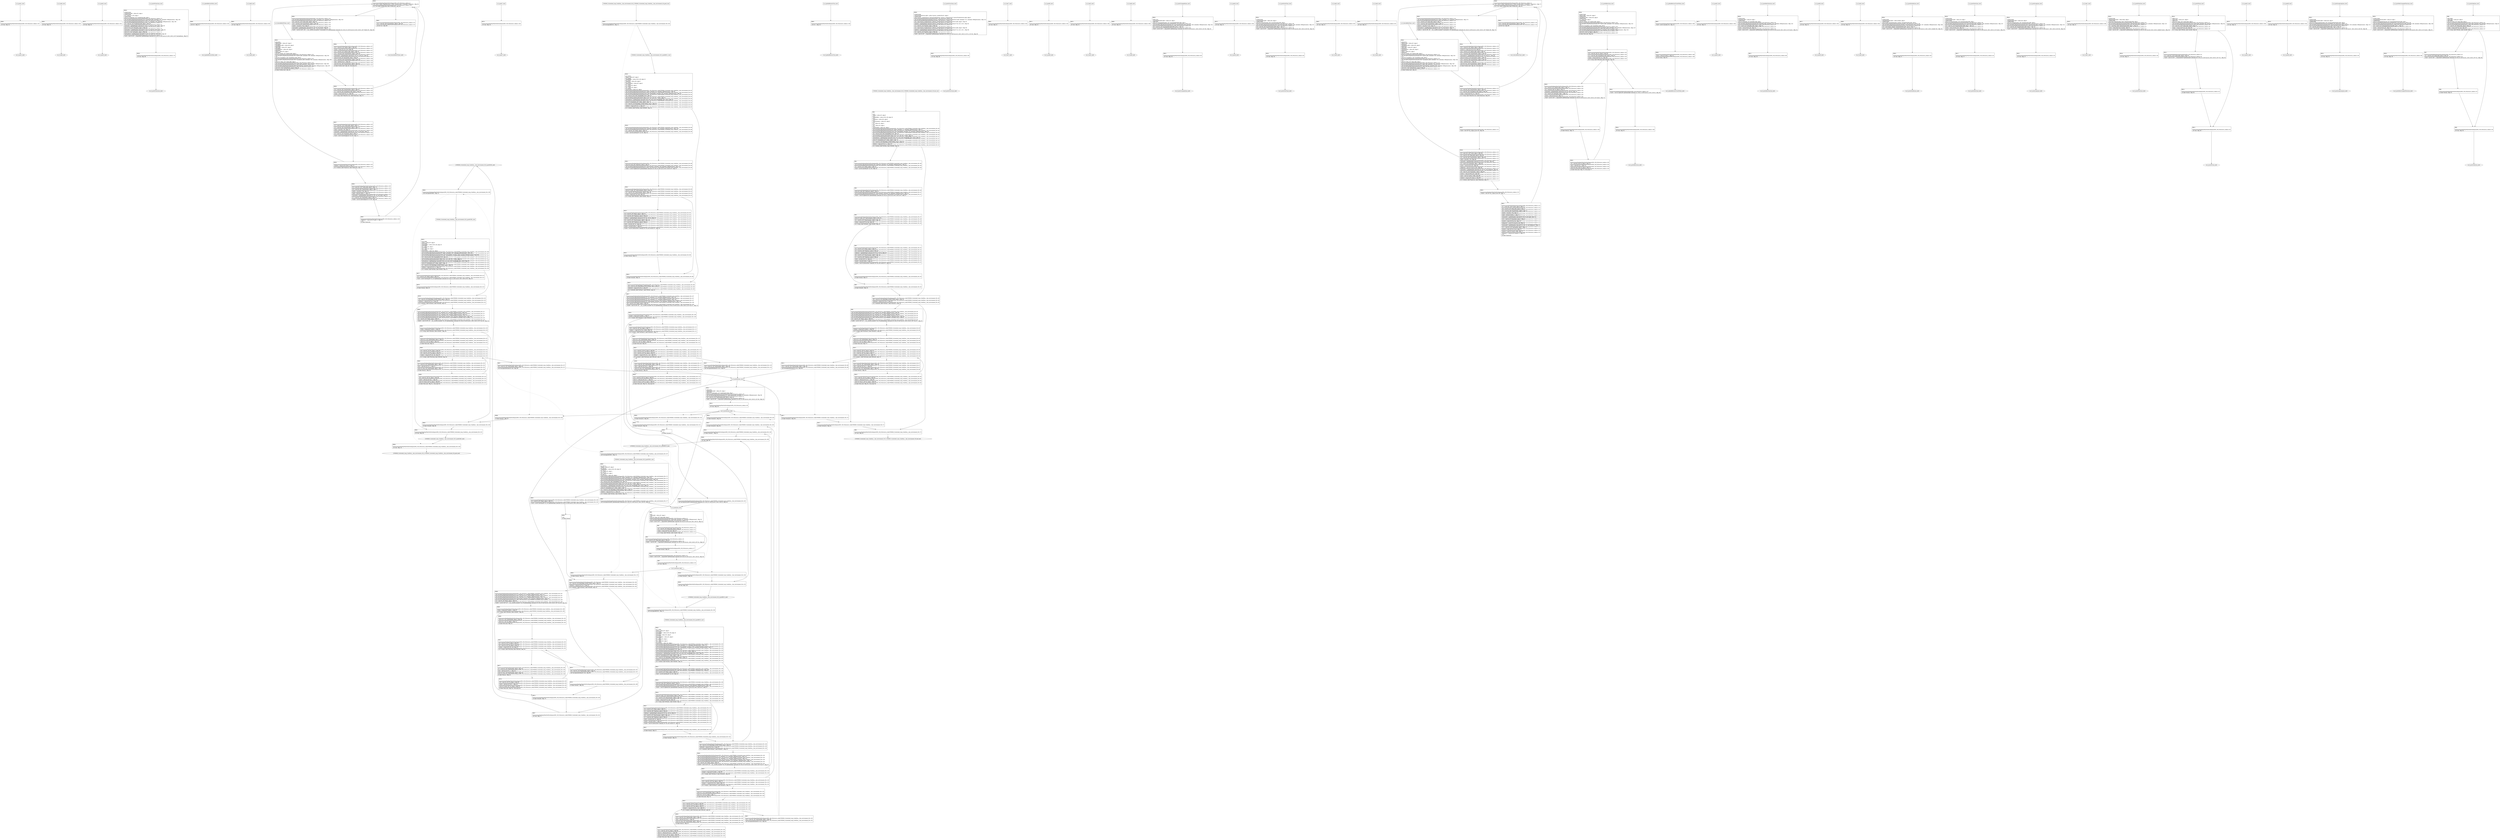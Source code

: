 digraph "icfg graph" {
BBio_ll_good1_end [label="{io_ll_good1_end}"];
BBio_ll_bad6_end [label="{io_ll_bad6_end}"];
BBio_ll_good5_end [label="{io_ll_good5_end}"];
BBio_ll_printWcharLine_end [label="{io_ll_printWcharLine_end}"];
BBio_ll_globalReturnsFalse_end [label="{io_ll_globalReturnsFalse_end}"];
BBio_ll_bad8_end [label="{io_ll_bad8_end}"];
BBio_ll_decodeHexWChars_end [label="{io_ll_decodeHexWChars_end}"];
BBio_ll_good7_end [label="{io_ll_good7_end}"];
BBCWE606_Unchecked_Loop_Condition__char_environment_09_ll_goodG2B1_end [label="{CWE606_Unchecked_Loop_Condition__char_environment_09_ll_goodG2B1_end}"];
BBio_ll_globalReturnsTrue_end [label="{io_ll_globalReturnsTrue_end}"];
BBio_ll_printStructLine_end [label="{io_ll_printStructLine_end}"];
BBio_ll_bad7_end [label="{io_ll_bad7_end}"];
BBio_ll_good6_end [label="{io_ll_good6_end}"];
BBio_ll_bad2_end [label="{io_ll_bad2_end}"];
BBio_ll_bad9_end [label="{io_ll_bad9_end}"];
BBio_ll_printUnsignedLine_end [label="{io_ll_printUnsignedLine_end}"];
BBio_ll_good4_end [label="{io_ll_good4_end}"];
BBio_ll_printSizeTLine_end [label="{io_ll_printSizeTLine_end}"];
BBio_ll_bad5_end [label="{io_ll_bad5_end}"];
BBio_ll_printLine_end [label="{io_ll_printLine_end}"];
BBCWE606_Unchecked_Loop_Condition__char_environment_09_ll_goodB2G2_end [label="{CWE606_Unchecked_Loop_Condition__char_environment_09_ll_goodB2G2_end}"];
BBio_ll_bad4_end [label="{io_ll_bad4_end}"];
BBio_ll_decodeHexChars_end [label="{io_ll_decodeHexChars_end}"];
BBio_ll_printBytesLine_end [label="{io_ll_printBytesLine_end}"];
BBio_ll_globalReturnsTrueOrFalse_end [label="{io_ll_globalReturnsTrueOrFalse_end}"];
BBCWE606_Unchecked_Loop_Condition__char_environment_09_ll_goodB2G1_end [label="{CWE606_Unchecked_Loop_Condition__char_environment_09_ll_goodB2G1_end}"];
BBio_ll_good3_end [label="{io_ll_good3_end}"];
BBio_ll_printHexCharLine_end [label="{io_ll_printHexCharLine_end}"];
BBCWE606_Unchecked_Loop_Condition__char_environment_09_ll_goodG2B2_end [label="{CWE606_Unchecked_Loop_Condition__char_environment_09_ll_goodG2B2_end}"];
BBio_ll_good9_end [label="{io_ll_good9_end}"];
BBio_ll_bad3_end [label="{io_ll_bad3_end}"];
BBio_ll_printDoubleLine_end [label="{io_ll_printDoubleLine_end}"];
BBio_ll_printShortLine_end [label="{io_ll_printShortLine_end}"];
BBCWE606_Unchecked_Loop_Condition__char_environment_09_ll_CWE606_Unchecked_Loop_Condition__char_environment_09_bad_end [label="{CWE606_Unchecked_Loop_Condition__char_environment_09_ll_CWE606_Unchecked_Loop_Condition__char_environment_09_bad_end}"];
BBio_ll_printLongLine_end [label="{io_ll_printLongLine_end}"];
BBio_ll_bad1_end [label="{io_ll_bad1_end}"];
BBio_ll_printFloatLine_end [label="{io_ll_printFloatLine_end}"];
BBio_ll_printWLine_end [label="{io_ll_printWLine_end}"];
BBio_ll_good2_end [label="{io_ll_good2_end}"];
BBio_ll_printIntLine_end [label="{io_ll_printIntLine_end}"];
BBio_ll_good8_end [label="{io_ll_good8_end}"];
BBio_ll_printLongLongLine_end [label="{io_ll_printLongLongLine_end}"];
BBio_ll_printHexUnsignedCharLine_end [label="{io_ll_printHexUnsignedCharLine_end}"];
BBio_ll_printSinkLine_end [label="{io_ll_printSinkLine_end}"];
BBCWE606_Unchecked_Loop_Condition__char_environment_09_ll_CWE606_Unchecked_Loop_Condition__char_environment_09_good_end [label="{CWE606_Unchecked_Loop_Condition__char_environment_09_ll_CWE606_Unchecked_Loop_Condition__char_environment_09_good_end}"];
BBio_ll_good1_start [label="{io_ll_good1_start}", shape=record];
io_ll_good1BB69 [label="{BB69:\l\l/home/raoxue/Desktop/MemVerif/workspace/000_109_034/source_code/io.c:187\l
  ret void, !dbg !52\l
}", shape=record];
BBio_ll_bad6_start [label="{io_ll_bad6_start}", shape=record];
io_ll_bad6BB83 [label="{BB83:\l\l/home/raoxue/Desktop/MemVerif/workspace/000_109_034/source_code/io.c:203\l
  ret void, !dbg !52\l
}", shape=record];
BBio_ll_good5_start [label="{io_ll_good5_start}", shape=record];
io_ll_good5BB73 [label="{BB73:\l\l/home/raoxue/Desktop/MemVerif/workspace/000_109_034/source_code/io.c:191\l
  ret void, !dbg !52\l
}", shape=record];
BBio_ll_printWcharLine_start [label="{io_ll_printWcharLine_start}", shape=record];
io_ll_printWcharLineBB28 [label="{BB28:\l\l/:3309079296\l
  %wideChar.addr = alloca i32, align 4\l
/:3309079296\l
  %s = alloca [2 x i32], align 4\l
/:3309079296\l
  store i32 %wideChar, i32* %wideChar.addr, align 4\l
/home/raoxue/Desktop/MemVerif/workspace/000_109_034/source_code/io.c:70\l
  call void @llvm.dbg.declare(metadata i32* %wideChar.addr, metadata !162, metadata !DIExpression()), !dbg !163\l
/home/raoxue/Desktop/MemVerif/workspace/000_109_034/source_code/io.c:74\l
  call void @llvm.dbg.declare(metadata [2 x i32]* %s, metadata !164, metadata !DIExpression()), !dbg !168\l
/home/raoxue/Desktop/MemVerif/workspace/000_109_034/source_code/io.c:75\l
  %0 = load i32, i32* %wideChar.addr, align 4, !dbg !61\l
/home/raoxue/Desktop/MemVerif/workspace/000_109_034/source_code/io.c:75\l
  %arrayidx = getelementptr inbounds [2 x i32], [2 x i32]* %s, i64 0, i64 0, !dbg !62\l
/home/raoxue/Desktop/MemVerif/workspace/000_109_034/source_code/io.c:75\l
  store i32 %0, i32* %arrayidx, align 4, !dbg !63\l
/home/raoxue/Desktop/MemVerif/workspace/000_109_034/source_code/io.c:76\l
  %arrayidx1 = getelementptr inbounds [2 x i32], [2 x i32]* %s, i64 0, i64 1, !dbg !64\l
/home/raoxue/Desktop/MemVerif/workspace/000_109_034/source_code/io.c:76\l
  store i32 0, i32* %arrayidx1, align 4, !dbg !65\l
/home/raoxue/Desktop/MemVerif/workspace/000_109_034/source_code/io.c:77\l
  %arraydecay = getelementptr inbounds [2 x i32], [2 x i32]* %s, i64 0, i64 0, !dbg !66\l
/home/raoxue/Desktop/MemVerif/workspace/000_109_034/source_code/io.c:77\l
  %call = call i32 (i8*, ...) @printf(i8* getelementptr inbounds ([5 x i8], [5 x i8]* @.str.10, i64 0, i64 0), i32* %arraydecay), !dbg !67\l
}", shape=record];
io_ll_printWcharLineBB28 [label="{BB28:\l\l/:3309079296\l
  %wideChar.addr = alloca i32, align 4\l
/:3309079296\l
  %s = alloca [2 x i32], align 4\l
/:3309079296\l
  store i32 %wideChar, i32* %wideChar.addr, align 4\l
/home/raoxue/Desktop/MemVerif/workspace/000_109_034/source_code/io.c:70\l
  call void @llvm.dbg.declare(metadata i32* %wideChar.addr, metadata !162, metadata !DIExpression()), !dbg !163\l
/home/raoxue/Desktop/MemVerif/workspace/000_109_034/source_code/io.c:74\l
  call void @llvm.dbg.declare(metadata [2 x i32]* %s, metadata !164, metadata !DIExpression()), !dbg !168\l
/home/raoxue/Desktop/MemVerif/workspace/000_109_034/source_code/io.c:75\l
  %0 = load i32, i32* %wideChar.addr, align 4, !dbg !61\l
/home/raoxue/Desktop/MemVerif/workspace/000_109_034/source_code/io.c:75\l
  %arrayidx = getelementptr inbounds [2 x i32], [2 x i32]* %s, i64 0, i64 0, !dbg !62\l
/home/raoxue/Desktop/MemVerif/workspace/000_109_034/source_code/io.c:75\l
  store i32 %0, i32* %arrayidx, align 4, !dbg !63\l
/home/raoxue/Desktop/MemVerif/workspace/000_109_034/source_code/io.c:76\l
  %arrayidx1 = getelementptr inbounds [2 x i32], [2 x i32]* %s, i64 0, i64 1, !dbg !64\l
/home/raoxue/Desktop/MemVerif/workspace/000_109_034/source_code/io.c:76\l
  store i32 0, i32* %arrayidx1, align 4, !dbg !65\l
/home/raoxue/Desktop/MemVerif/workspace/000_109_034/source_code/io.c:77\l
  %arraydecay = getelementptr inbounds [2 x i32], [2 x i32]* %s, i64 0, i64 0, !dbg !66\l
/home/raoxue/Desktop/MemVerif/workspace/000_109_034/source_code/io.c:77\l
  %call = call i32 (i8*, ...) @printf(i8* getelementptr inbounds ([5 x i8], [5 x i8]* @.str.10, i64 0, i64 0), i32* %arraydecay), !dbg !67\l
}", shape=record];
io_ll_printWcharLineBB29 [label="{BB29:\l\l/home/raoxue/Desktop/MemVerif/workspace/000_109_034/source_code/io.c:78\l
  ret void, !dbg !68\l
}", shape=record];
BBio_ll_globalReturnsFalse_start [label="{io_ll_globalReturnsFalse_start}", shape=record];
io_ll_globalReturnsFalseBB66 [label="{BB66:\l\l/home/raoxue/Desktop/MemVerif/workspace/000_109_034/source_code/io.c:163\l
  ret i32 0, !dbg !52\l
}", shape=record];
BBio_ll_bad8_start [label="{io_ll_bad8_start}", shape=record];
io_ll_bad8BB85 [label="{BB85:\l\l/home/raoxue/Desktop/MemVerif/workspace/000_109_034/source_code/io.c:205\l
  ret void, !dbg !52\l
}", shape=record];
BBio_ll_decodeHexWChars_start [label="{io_ll_decodeHexWChars_start}", shape=record];
io_ll_decodeHexWCharsBB55 [label="{BB55:\l\l/:98449992\l
  %bytes.addr = alloca i8*, align 8\l
/:98449992\l
  %numBytes.addr = alloca i64, align 8\l
/:98449992\l
  %hex.addr = alloca i32*, align 8\l
/:98449992\l
  %numWritten = alloca i64, align 8\l
/:98449992\l
  %byte = alloca i32, align 4\l
/:98449992\l
  store i8* %bytes, i8** %bytes.addr, align 8\l
/home/raoxue/Desktop/MemVerif/workspace/000_109_034/source_code/io.c:135\l
  call void @llvm.dbg.declare(metadata i8** %bytes.addr, metadata !290, metadata !DIExpression()), !dbg !291\l
/:135\l
  store i64 %numBytes, i64* %numBytes.addr, align 8\l
/home/raoxue/Desktop/MemVerif/workspace/000_109_034/source_code/io.c:135\l
  call void @llvm.dbg.declare(metadata i64* %numBytes.addr, metadata !292, metadata !DIExpression()), !dbg !293\l
/:135\l
  store i32* %hex, i32** %hex.addr, align 8\l
/home/raoxue/Desktop/MemVerif/workspace/000_109_034/source_code/io.c:135\l
  call void @llvm.dbg.declare(metadata i32** %hex.addr, metadata !294, metadata !DIExpression()), !dbg !295\l
/home/raoxue/Desktop/MemVerif/workspace/000_109_034/source_code/io.c:137\l
  call void @llvm.dbg.declare(metadata i64* %numWritten, metadata !296, metadata !DIExpression()), !dbg !297\l
/home/raoxue/Desktop/MemVerif/workspace/000_109_034/source_code/io.c:137\l
  store i64 0, i64* %numWritten, align 8, !dbg !65\l
/home/raoxue/Desktop/MemVerif/workspace/000_109_034/source_code/io.c:143\l
  br label %while.cond, !dbg !66\l
}", shape=record];
io_ll_decodeHexWCharsBB56 [label="{BB56:\l\l/home/raoxue/Desktop/MemVerif/workspace/000_109_034/source_code/io.c:143\l
  %0 = load i64, i64* %numWritten, align 8, !dbg !67\l
/home/raoxue/Desktop/MemVerif/workspace/000_109_034/source_code/io.c:143\l
  %1 = load i64, i64* %numBytes.addr, align 8, !dbg !68\l
/home/raoxue/Desktop/MemVerif/workspace/000_109_034/source_code/io.c:143\l
  %cmp = icmp ult i64 %0, %1, !dbg !69\l
/home/raoxue/Desktop/MemVerif/workspace/000_109_034/source_code/io.c:143\l
  br i1 %cmp, label %land.lhs.true, label %land.end, !dbg !70\l
}", shape=record];
io_ll_decodeHexWCharsBB57 [label="{BB57:\l\l/home/raoxue/Desktop/MemVerif/workspace/000_109_034/source_code/io.c:143\l
  %2 = load i32*, i32** %hex.addr, align 8, !dbg !71\l
/home/raoxue/Desktop/MemVerif/workspace/000_109_034/source_code/io.c:143\l
  %3 = load i64, i64* %numWritten, align 8, !dbg !72\l
/home/raoxue/Desktop/MemVerif/workspace/000_109_034/source_code/io.c:143\l
  %mul = mul i64 2, %3, !dbg !73\l
/home/raoxue/Desktop/MemVerif/workspace/000_109_034/source_code/io.c:143\l
  %arrayidx = getelementptr inbounds i32, i32* %2, i64 %mul, !dbg !71\l
/home/raoxue/Desktop/MemVerif/workspace/000_109_034/source_code/io.c:143\l
  %4 = load i32, i32* %arrayidx, align 4, !dbg !71\l
/home/raoxue/Desktop/MemVerif/workspace/000_109_034/source_code/io.c:143\l
  %call = call i32 @iswxdigit(i32 %4) #5, !dbg !74\l
}", shape=record];
io_ll_decodeHexWCharsBB57 [label="{BB57:\l\l/home/raoxue/Desktop/MemVerif/workspace/000_109_034/source_code/io.c:143\l
  %2 = load i32*, i32** %hex.addr, align 8, !dbg !71\l
/home/raoxue/Desktop/MemVerif/workspace/000_109_034/source_code/io.c:143\l
  %3 = load i64, i64* %numWritten, align 8, !dbg !72\l
/home/raoxue/Desktop/MemVerif/workspace/000_109_034/source_code/io.c:143\l
  %mul = mul i64 2, %3, !dbg !73\l
/home/raoxue/Desktop/MemVerif/workspace/000_109_034/source_code/io.c:143\l
  %arrayidx = getelementptr inbounds i32, i32* %2, i64 %mul, !dbg !71\l
/home/raoxue/Desktop/MemVerif/workspace/000_109_034/source_code/io.c:143\l
  %4 = load i32, i32* %arrayidx, align 4, !dbg !71\l
/home/raoxue/Desktop/MemVerif/workspace/000_109_034/source_code/io.c:143\l
  %call = call i32 @iswxdigit(i32 %4) #5, !dbg !74\l
}", shape=record];
io_ll_decodeHexWCharsBB59 [label="{BB59:\l\l/home/raoxue/Desktop/MemVerif/workspace/000_109_034/source_code/io.c:143\l
  %tobool = icmp ne i32 %call, 0, !dbg !74\l
/home/raoxue/Desktop/MemVerif/workspace/000_109_034/source_code/io.c:143\l
  br i1 %tobool, label %land.rhs, label %land.end, !dbg !75\l
}", shape=record];
io_ll_decodeHexWCharsBB60 [label="{BB60:\l\l/home/raoxue/Desktop/MemVerif/workspace/000_109_034/source_code/io.c:143\l
  %5 = load i32*, i32** %hex.addr, align 8, !dbg !76\l
/home/raoxue/Desktop/MemVerif/workspace/000_109_034/source_code/io.c:143\l
  %6 = load i64, i64* %numWritten, align 8, !dbg !77\l
/home/raoxue/Desktop/MemVerif/workspace/000_109_034/source_code/io.c:143\l
  %mul1 = mul i64 2, %6, !dbg !78\l
/home/raoxue/Desktop/MemVerif/workspace/000_109_034/source_code/io.c:143\l
  %add = add i64 %mul1, 1, !dbg !79\l
/home/raoxue/Desktop/MemVerif/workspace/000_109_034/source_code/io.c:143\l
  %arrayidx2 = getelementptr inbounds i32, i32* %5, i64 %add, !dbg !76\l
/home/raoxue/Desktop/MemVerif/workspace/000_109_034/source_code/io.c:143\l
  %7 = load i32, i32* %arrayidx2, align 4, !dbg !76\l
/home/raoxue/Desktop/MemVerif/workspace/000_109_034/source_code/io.c:143\l
  %call3 = call i32 @iswxdigit(i32 %7) #5, !dbg !80\l
}", shape=record];
io_ll_decodeHexWCharsBB60 [label="{BB60:\l\l/home/raoxue/Desktop/MemVerif/workspace/000_109_034/source_code/io.c:143\l
  %5 = load i32*, i32** %hex.addr, align 8, !dbg !76\l
/home/raoxue/Desktop/MemVerif/workspace/000_109_034/source_code/io.c:143\l
  %6 = load i64, i64* %numWritten, align 8, !dbg !77\l
/home/raoxue/Desktop/MemVerif/workspace/000_109_034/source_code/io.c:143\l
  %mul1 = mul i64 2, %6, !dbg !78\l
/home/raoxue/Desktop/MemVerif/workspace/000_109_034/source_code/io.c:143\l
  %add = add i64 %mul1, 1, !dbg !79\l
/home/raoxue/Desktop/MemVerif/workspace/000_109_034/source_code/io.c:143\l
  %arrayidx2 = getelementptr inbounds i32, i32* %5, i64 %add, !dbg !76\l
/home/raoxue/Desktop/MemVerif/workspace/000_109_034/source_code/io.c:143\l
  %7 = load i32, i32* %arrayidx2, align 4, !dbg !76\l
/home/raoxue/Desktop/MemVerif/workspace/000_109_034/source_code/io.c:143\l
  %call3 = call i32 @iswxdigit(i32 %7) #5, !dbg !80\l
}", shape=record];
io_ll_decodeHexWCharsBB61 [label="{BB61:\l\l/home/raoxue/Desktop/MemVerif/workspace/000_109_034/source_code/io.c:143\l
  %tobool4 = icmp ne i32 %call3, 0, !dbg !75\l
/:143\l
  br label %land.end\l
}", shape=record];
io_ll_decodeHexWCharsBB58 [label="{BB58:\l\l/home/raoxue/Desktop/MemVerif/workspace/000_109_034/source_code/io.c:0\l
  %8 = phi i1 [ false, %land.lhs.true ], [ false, %while.cond ], [ %tobool4, %land.rhs ], !dbg !81\l
/home/raoxue/Desktop/MemVerif/workspace/000_109_034/source_code/io.c:143\l
  br i1 %8, label %while.body, label %while.end, !dbg !66\l
}", shape=record];
io_ll_decodeHexWCharsBB62 [label="{BB62:\l\l/home/raoxue/Desktop/MemVerif/workspace/000_109_034/source_code/io.c:145\l
  call void @llvm.dbg.declare(metadata i32* %byte, metadata !314, metadata !DIExpression()), !dbg !316\l
/home/raoxue/Desktop/MemVerif/workspace/000_109_034/source_code/io.c:146\l
  %9 = load i32*, i32** %hex.addr, align 8, !dbg !85\l
/home/raoxue/Desktop/MemVerif/workspace/000_109_034/source_code/io.c:146\l
  %10 = load i64, i64* %numWritten, align 8, !dbg !86\l
/home/raoxue/Desktop/MemVerif/workspace/000_109_034/source_code/io.c:146\l
  %mul5 = mul i64 2, %10, !dbg !87\l
/home/raoxue/Desktop/MemVerif/workspace/000_109_034/source_code/io.c:146\l
  %arrayidx6 = getelementptr inbounds i32, i32* %9, i64 %mul5, !dbg !85\l
/home/raoxue/Desktop/MemVerif/workspace/000_109_034/source_code/io.c:146\l
  %call7 = call i32 (i32*, i32*, ...) @__isoc99_swscanf(i32* %arrayidx6, i32* getelementptr inbounds ([5 x i32], [5 x i32]* @.str.16, i64 0, i64 0), i32* %byte) #5, !dbg !88\l
}", shape=record];
io_ll_decodeHexWCharsBB62 [label="{BB62:\l\l/home/raoxue/Desktop/MemVerif/workspace/000_109_034/source_code/io.c:145\l
  call void @llvm.dbg.declare(metadata i32* %byte, metadata !314, metadata !DIExpression()), !dbg !316\l
/home/raoxue/Desktop/MemVerif/workspace/000_109_034/source_code/io.c:146\l
  %9 = load i32*, i32** %hex.addr, align 8, !dbg !85\l
/home/raoxue/Desktop/MemVerif/workspace/000_109_034/source_code/io.c:146\l
  %10 = load i64, i64* %numWritten, align 8, !dbg !86\l
/home/raoxue/Desktop/MemVerif/workspace/000_109_034/source_code/io.c:146\l
  %mul5 = mul i64 2, %10, !dbg !87\l
/home/raoxue/Desktop/MemVerif/workspace/000_109_034/source_code/io.c:146\l
  %arrayidx6 = getelementptr inbounds i32, i32* %9, i64 %mul5, !dbg !85\l
/home/raoxue/Desktop/MemVerif/workspace/000_109_034/source_code/io.c:146\l
  %call7 = call i32 (i32*, i32*, ...) @__isoc99_swscanf(i32* %arrayidx6, i32* getelementptr inbounds ([5 x i32], [5 x i32]* @.str.16, i64 0, i64 0), i32* %byte) #5, !dbg !88\l
}", shape=record];
io_ll_decodeHexWCharsBB64 [label="{BB64:\l\l/home/raoxue/Desktop/MemVerif/workspace/000_109_034/source_code/io.c:147\l
  %11 = load i32, i32* %byte, align 4, !dbg !89\l
/home/raoxue/Desktop/MemVerif/workspace/000_109_034/source_code/io.c:147\l
  %conv = trunc i32 %11 to i8, !dbg !90\l
/home/raoxue/Desktop/MemVerif/workspace/000_109_034/source_code/io.c:147\l
  %12 = load i8*, i8** %bytes.addr, align 8, !dbg !91\l
/home/raoxue/Desktop/MemVerif/workspace/000_109_034/source_code/io.c:147\l
  %13 = load i64, i64* %numWritten, align 8, !dbg !92\l
/home/raoxue/Desktop/MemVerif/workspace/000_109_034/source_code/io.c:147\l
  %arrayidx8 = getelementptr inbounds i8, i8* %12, i64 %13, !dbg !91\l
/home/raoxue/Desktop/MemVerif/workspace/000_109_034/source_code/io.c:147\l
  store i8 %conv, i8* %arrayidx8, align 1, !dbg !93\l
/home/raoxue/Desktop/MemVerif/workspace/000_109_034/source_code/io.c:148\l
  %14 = load i64, i64* %numWritten, align 8, !dbg !94\l
/home/raoxue/Desktop/MemVerif/workspace/000_109_034/source_code/io.c:148\l
  %inc = add i64 %14, 1, !dbg !94\l
/home/raoxue/Desktop/MemVerif/workspace/000_109_034/source_code/io.c:148\l
  store i64 %inc, i64* %numWritten, align 8, !dbg !94\l
/home/raoxue/Desktop/MemVerif/workspace/000_109_034/source_code/io.c:143\l
  br label %while.cond, !dbg !66, !llvm.loop !95\l
}", shape=record];
io_ll_decodeHexWCharsBB63 [label="{BB63:\l\l/home/raoxue/Desktop/MemVerif/workspace/000_109_034/source_code/io.c:151\l
  %15 = load i64, i64* %numWritten, align 8, !dbg !98\l
/home/raoxue/Desktop/MemVerif/workspace/000_109_034/source_code/io.c:151\l
  ret i64 %15, !dbg !99\l
}", shape=record];
BBio_ll_good7_start [label="{io_ll_good7_start}", shape=record];
io_ll_good7BB75 [label="{BB75:\l\l/home/raoxue/Desktop/MemVerif/workspace/000_109_034/source_code/io.c:193\l
  ret void, !dbg !52\l
}", shape=record];
BBCWE606_Unchecked_Loop_Condition__char_environment_09_ll_goodG2B1_start [label="{CWE606_Unchecked_Loop_Condition__char_environment_09_ll_goodG2B1_start}", shape=record];
CWE606_Unchecked_Loop_Condition__char_environment_09_ll_goodG2B1BB60 [label="{BB60:\l\l/:91766712\l
  %data = alloca i8*, align 8\l
/:91766712\l
  %dataBuffer = alloca [100 x i8], align 16\l
/:91766712\l
  %i = alloca i32, align 4\l
/:91766712\l
  %n = alloca i32, align 4\l
/:91766712\l
  %intVariable = alloca i32, align 4\l
/home/raoxue/Desktop/MemVerif/workspace/000_109_034/source_code/CWE606_Unchecked_Loop_Condition__char_environment_09.c:171\l
  call void @llvm.dbg.declare(metadata i8** %data, metadata !252, metadata !DIExpression()), !dbg !253\l
/home/raoxue/Desktop/MemVerif/workspace/000_109_034/source_code/CWE606_Unchecked_Loop_Condition__char_environment_09.c:172\l
  call void @llvm.dbg.declare(metadata [100 x i8]* %dataBuffer, metadata !254, metadata !DIExpression()), !dbg !255\l
/home/raoxue/Desktop/MemVerif/workspace/000_109_034/source_code/CWE606_Unchecked_Loop_Condition__char_environment_09.c:172\l
  %0 = bitcast [100 x i8]* %dataBuffer to i8*, !dbg !20\l
/home/raoxue/Desktop/MemVerif/workspace/000_109_034/source_code/CWE606_Unchecked_Loop_Condition__char_environment_09.c:172\l
  call void @llvm.memset.p0i8.i64(i8* align 16 %0, i8 0, i64 100, i1 false), !dbg !20\l
/home/raoxue/Desktop/MemVerif/workspace/000_109_034/source_code/CWE606_Unchecked_Loop_Condition__char_environment_09.c:173\l
  %arraydecay = getelementptr inbounds [100 x i8], [100 x i8]* %dataBuffer, i64 0, i64 0, !dbg !21\l
/home/raoxue/Desktop/MemVerif/workspace/000_109_034/source_code/CWE606_Unchecked_Loop_Condition__char_environment_09.c:173\l
  store i8* %arraydecay, i8** %data, align 8, !dbg !22\l
/home/raoxue/Desktop/MemVerif/workspace/000_109_034/source_code/CWE606_Unchecked_Loop_Condition__char_environment_09.c:174\l
  %1 = load i32, i32* @GLOBAL_CONST_FALSE, align 4, !dbg !23\l
/home/raoxue/Desktop/MemVerif/workspace/000_109_034/source_code/CWE606_Unchecked_Loop_Condition__char_environment_09.c:174\l
  %tobool = icmp ne i32 %1, 0, !dbg !23\l
/home/raoxue/Desktop/MemVerif/workspace/000_109_034/source_code/CWE606_Unchecked_Loop_Condition__char_environment_09.c:174\l
  br i1 %tobool, label %if.then, label %if.else, !dbg !25\l
}", shape=record];
CWE606_Unchecked_Loop_Condition__char_environment_09_ll_goodG2B1BB61 [label="{BB61:\l\l/home/raoxue/Desktop/MemVerif/workspace/000_109_034/source_code/CWE606_Unchecked_Loop_Condition__char_environment_09.c:177\l
  call void @printLine(i8* getelementptr inbounds ([21 x i8], [21 x i8]* @.str.2, i64 0, i64 0)), !dbg !26\l
}", shape=record];
CWE606_Unchecked_Loop_Condition__char_environment_09_ll_goodG2B1BB61 [label="{BB61:\l\l/home/raoxue/Desktop/MemVerif/workspace/000_109_034/source_code/CWE606_Unchecked_Loop_Condition__char_environment_09.c:177\l
  call void @printLine(i8* getelementptr inbounds ([21 x i8], [21 x i8]* @.str.2, i64 0, i64 0)), !dbg !26\l
}", shape=record];
CWE606_Unchecked_Loop_Condition__char_environment_09_ll_goodG2B1BB63 [label="{BB63:\l\l/home/raoxue/Desktop/MemVerif/workspace/000_109_034/source_code/CWE606_Unchecked_Loop_Condition__char_environment_09.c:178\l
  br label %if.end, !dbg !28\l
}", shape=record];
CWE606_Unchecked_Loop_Condition__char_environment_09_ll_goodG2B1BB62 [label="{BB62:\l\l/home/raoxue/Desktop/MemVerif/workspace/000_109_034/source_code/CWE606_Unchecked_Loop_Condition__char_environment_09.c:182\l
  %2 = load i8*, i8** %data, align 8, !dbg !29\l
/home/raoxue/Desktop/MemVerif/workspace/000_109_034/source_code/CWE606_Unchecked_Loop_Condition__char_environment_09.c:182\l
  %call = call i8* @strcpy(i8* %2, i8* getelementptr inbounds ([3 x i8], [3 x i8]* @.str.3, i64 0, i64 0)) #6, !dbg !31\l
}", shape=record];
CWE606_Unchecked_Loop_Condition__char_environment_09_ll_goodG2B1BB62 [label="{BB62:\l\l/home/raoxue/Desktop/MemVerif/workspace/000_109_034/source_code/CWE606_Unchecked_Loop_Condition__char_environment_09.c:182\l
  %2 = load i8*, i8** %data, align 8, !dbg !29\l
/home/raoxue/Desktop/MemVerif/workspace/000_109_034/source_code/CWE606_Unchecked_Loop_Condition__char_environment_09.c:182\l
  %call = call i8* @strcpy(i8* %2, i8* getelementptr inbounds ([3 x i8], [3 x i8]* @.str.3, i64 0, i64 0)) #6, !dbg !31\l
}", shape=record];
CWE606_Unchecked_Loop_Condition__char_environment_09_ll_goodG2B1BB65 [label="{BB65:\l\l/:182\l
  br label %if.end\l
}", shape=record];
CWE606_Unchecked_Loop_Condition__char_environment_09_ll_goodG2B1BB64 [label="{BB64:\l\l/home/raoxue/Desktop/MemVerif/workspace/000_109_034/source_code/CWE606_Unchecked_Loop_Condition__char_environment_09.c:184\l
  %3 = load i32, i32* @GLOBAL_CONST_TRUE, align 4, !dbg !32\l
/home/raoxue/Desktop/MemVerif/workspace/000_109_034/source_code/CWE606_Unchecked_Loop_Condition__char_environment_09.c:184\l
  %tobool1 = icmp ne i32 %3, 0, !dbg !32\l
/home/raoxue/Desktop/MemVerif/workspace/000_109_034/source_code/CWE606_Unchecked_Loop_Condition__char_environment_09.c:184\l
  br i1 %tobool1, label %if.then2, label %if.end8, !dbg !34\l
}", shape=record];
CWE606_Unchecked_Loop_Condition__char_environment_09_ll_goodG2B1BB66 [label="{BB66:\l\l/home/raoxue/Desktop/MemVerif/workspace/000_109_034/source_code/CWE606_Unchecked_Loop_Condition__char_environment_09.c:187\l
  call void @llvm.dbg.declare(metadata i32* %i, metadata !270, metadata !DIExpression()), !dbg !273\l
/home/raoxue/Desktop/MemVerif/workspace/000_109_034/source_code/CWE606_Unchecked_Loop_Condition__char_environment_09.c:187\l
  call void @llvm.dbg.declare(metadata i32* %n, metadata !274, metadata !DIExpression()), !dbg !275\l
/home/raoxue/Desktop/MemVerif/workspace/000_109_034/source_code/CWE606_Unchecked_Loop_Condition__char_environment_09.c:187\l
  call void @llvm.dbg.declare(metadata i32* %intVariable, metadata !276, metadata !DIExpression()), !dbg !277\l
/home/raoxue/Desktop/MemVerif/workspace/000_109_034/source_code/CWE606_Unchecked_Loop_Condition__char_environment_09.c:188\l
  %4 = load i8*, i8** %data, align 8, !dbg !44\l
/home/raoxue/Desktop/MemVerif/workspace/000_109_034/source_code/CWE606_Unchecked_Loop_Condition__char_environment_09.c:188\l
  %call3 = call i32 (i8*, i8*, ...) @__isoc99_sscanf(i8* %4, i8* getelementptr inbounds ([3 x i8], [3 x i8]* @.str.1, i64 0, i64 0), i32* %n) #6, !dbg !46\l
}", shape=record];
CWE606_Unchecked_Loop_Condition__char_environment_09_ll_goodG2B1BB66 [label="{BB66:\l\l/home/raoxue/Desktop/MemVerif/workspace/000_109_034/source_code/CWE606_Unchecked_Loop_Condition__char_environment_09.c:187\l
  call void @llvm.dbg.declare(metadata i32* %i, metadata !270, metadata !DIExpression()), !dbg !273\l
/home/raoxue/Desktop/MemVerif/workspace/000_109_034/source_code/CWE606_Unchecked_Loop_Condition__char_environment_09.c:187\l
  call void @llvm.dbg.declare(metadata i32* %n, metadata !274, metadata !DIExpression()), !dbg !275\l
/home/raoxue/Desktop/MemVerif/workspace/000_109_034/source_code/CWE606_Unchecked_Loop_Condition__char_environment_09.c:187\l
  call void @llvm.dbg.declare(metadata i32* %intVariable, metadata !276, metadata !DIExpression()), !dbg !277\l
/home/raoxue/Desktop/MemVerif/workspace/000_109_034/source_code/CWE606_Unchecked_Loop_Condition__char_environment_09.c:188\l
  %4 = load i8*, i8** %data, align 8, !dbg !44\l
/home/raoxue/Desktop/MemVerif/workspace/000_109_034/source_code/CWE606_Unchecked_Loop_Condition__char_environment_09.c:188\l
  %call3 = call i32 (i8*, i8*, ...) @__isoc99_sscanf(i8* %4, i8* getelementptr inbounds ([3 x i8], [3 x i8]* @.str.1, i64 0, i64 0), i32* %n) #6, !dbg !46\l
}", shape=record];
CWE606_Unchecked_Loop_Condition__char_environment_09_ll_goodG2B1BB68 [label="{BB68:\l\l/home/raoxue/Desktop/MemVerif/workspace/000_109_034/source_code/CWE606_Unchecked_Loop_Condition__char_environment_09.c:188\l
  %cmp = icmp eq i32 %call3, 1, !dbg !47\l
/home/raoxue/Desktop/MemVerif/workspace/000_109_034/source_code/CWE606_Unchecked_Loop_Condition__char_environment_09.c:188\l
  br i1 %cmp, label %if.then4, label %if.end7, !dbg !48\l
}", shape=record];
CWE606_Unchecked_Loop_Condition__char_environment_09_ll_goodG2B1BB69 [label="{BB69:\l\l/home/raoxue/Desktop/MemVerif/workspace/000_109_034/source_code/CWE606_Unchecked_Loop_Condition__char_environment_09.c:191\l
  store i32 0, i32* %intVariable, align 4, !dbg !49\l
/home/raoxue/Desktop/MemVerif/workspace/000_109_034/source_code/CWE606_Unchecked_Loop_Condition__char_environment_09.c:192\l
  store i32 0, i32* %i, align 4, !dbg !51\l
/home/raoxue/Desktop/MemVerif/workspace/000_109_034/source_code/CWE606_Unchecked_Loop_Condition__char_environment_09.c:192\l
  br label %for.cond, !dbg !53\l
}", shape=record];
CWE606_Unchecked_Loop_Condition__char_environment_09_ll_goodG2B1BB71 [label="{BB71:\l\l/home/raoxue/Desktop/MemVerif/workspace/000_109_034/source_code/CWE606_Unchecked_Loop_Condition__char_environment_09.c:192\l
  %5 = load i32, i32* %i, align 4, !dbg !54\l
/home/raoxue/Desktop/MemVerif/workspace/000_109_034/source_code/CWE606_Unchecked_Loop_Condition__char_environment_09.c:192\l
  %6 = load i32, i32* %n, align 4, !dbg !56\l
/home/raoxue/Desktop/MemVerif/workspace/000_109_034/source_code/CWE606_Unchecked_Loop_Condition__char_environment_09.c:192\l
  %cmp5 = icmp slt i32 %5, %6, !dbg !57\l
/home/raoxue/Desktop/MemVerif/workspace/000_109_034/source_code/CWE606_Unchecked_Loop_Condition__char_environment_09.c:192\l
  br i1 %cmp5, label %for.body, label %for.end, !dbg !58\l
}", shape=record];
CWE606_Unchecked_Loop_Condition__char_environment_09_ll_goodG2B1BB72 [label="{BB72:\l\l/home/raoxue/Desktop/MemVerif/workspace/000_109_034/source_code/CWE606_Unchecked_Loop_Condition__char_environment_09.c:195\l
  %7 = load i32, i32* %intVariable, align 4, !dbg !59\l
/home/raoxue/Desktop/MemVerif/workspace/000_109_034/source_code/CWE606_Unchecked_Loop_Condition__char_environment_09.c:195\l
  %inc = add nsw i32 %7, 1, !dbg !59\l
/home/raoxue/Desktop/MemVerif/workspace/000_109_034/source_code/CWE606_Unchecked_Loop_Condition__char_environment_09.c:195\l
  store i32 %inc, i32* %intVariable, align 4, !dbg !59\l
/home/raoxue/Desktop/MemVerif/workspace/000_109_034/source_code/CWE606_Unchecked_Loop_Condition__char_environment_09.c:196\l
  br label %for.inc, !dbg !61\l
}", shape=record];
CWE606_Unchecked_Loop_Condition__char_environment_09_ll_goodG2B1BB74 [label="{BB74:\l\l/home/raoxue/Desktop/MemVerif/workspace/000_109_034/source_code/CWE606_Unchecked_Loop_Condition__char_environment_09.c:192\l
  %8 = load i32, i32* %i, align 4, !dbg !62\l
/home/raoxue/Desktop/MemVerif/workspace/000_109_034/source_code/CWE606_Unchecked_Loop_Condition__char_environment_09.c:192\l
  %inc6 = add nsw i32 %8, 1, !dbg !62\l
/home/raoxue/Desktop/MemVerif/workspace/000_109_034/source_code/CWE606_Unchecked_Loop_Condition__char_environment_09.c:192\l
  store i32 %inc6, i32* %i, align 4, !dbg !62\l
/home/raoxue/Desktop/MemVerif/workspace/000_109_034/source_code/CWE606_Unchecked_Loop_Condition__char_environment_09.c:192\l
  br label %for.cond, !dbg !63, !llvm.loop !64\l
}", shape=record];
CWE606_Unchecked_Loop_Condition__char_environment_09_ll_goodG2B1BB73 [label="{BB73:\l\l/home/raoxue/Desktop/MemVerif/workspace/000_109_034/source_code/CWE606_Unchecked_Loop_Condition__char_environment_09.c:197\l
  %9 = load i32, i32* %intVariable, align 4, !dbg !67\l
/home/raoxue/Desktop/MemVerif/workspace/000_109_034/source_code/CWE606_Unchecked_Loop_Condition__char_environment_09.c:197\l
  call void @printIntLine(i32 %9), !dbg !68\l
}", shape=record];
CWE606_Unchecked_Loop_Condition__char_environment_09_ll_goodG2B1BB73 [label="{BB73:\l\l/home/raoxue/Desktop/MemVerif/workspace/000_109_034/source_code/CWE606_Unchecked_Loop_Condition__char_environment_09.c:197\l
  %9 = load i32, i32* %intVariable, align 4, !dbg !67\l
/home/raoxue/Desktop/MemVerif/workspace/000_109_034/source_code/CWE606_Unchecked_Loop_Condition__char_environment_09.c:197\l
  call void @printIntLine(i32 %9), !dbg !68\l
}", shape=record];
CWE606_Unchecked_Loop_Condition__char_environment_09_ll_goodG2B1BB75 [label="{BB75:\l\l/home/raoxue/Desktop/MemVerif/workspace/000_109_034/source_code/CWE606_Unchecked_Loop_Condition__char_environment_09.c:198\l
  br label %if.end7, !dbg !69\l
}", shape=record];
CWE606_Unchecked_Loop_Condition__char_environment_09_ll_goodG2B1BB70 [label="{BB70:\l\l/home/raoxue/Desktop/MemVerif/workspace/000_109_034/source_code/CWE606_Unchecked_Loop_Condition__char_environment_09.c:200\l
  br label %if.end8, !dbg !70\l
}", shape=record];
CWE606_Unchecked_Loop_Condition__char_environment_09_ll_goodG2B1BB67 [label="{BB67:\l\l/home/raoxue/Desktop/MemVerif/workspace/000_109_034/source_code/CWE606_Unchecked_Loop_Condition__char_environment_09.c:201\l
  ret void, !dbg !71\l
}", shape=record];
BBio_ll_globalReturnsTrue_start [label="{io_ll_globalReturnsTrue_start}", shape=record];
io_ll_globalReturnsTrueBB65 [label="{BB65:\l\l/home/raoxue/Desktop/MemVerif/workspace/000_109_034/source_code/io.c:158\l
  ret i32 1, !dbg !52\l
}", shape=record];
BBio_ll_printStructLine_start [label="{io_ll_printStructLine_start}", shape=record];
io_ll_printStructLineBB36 [label="{BB36:\l\l/:3309079296\l
  %structTwoIntsStruct.addr = alloca %struct._twoIntsStruct*, align 8\l
/:3309079296\l
  store %struct._twoIntsStruct* %structTwoIntsStruct, %struct._twoIntsStruct** %structTwoIntsStruct.addr, align 8\l
/home/raoxue/Desktop/MemVerif/workspace/000_109_034/source_code/io.c:95\l
  call void @llvm.dbg.declare(metadata %struct._twoIntsStruct** %structTwoIntsStruct.addr, metadata !212, metadata !DIExpression()), !dbg !213\l
/home/raoxue/Desktop/MemVerif/workspace/000_109_034/source_code/io.c:97\l
  %0 = load %struct._twoIntsStruct*, %struct._twoIntsStruct** %structTwoIntsStruct.addr, align 8, !dbg !61\l
/home/raoxue/Desktop/MemVerif/workspace/000_109_034/source_code/io.c:97\l
  %intOne = getelementptr inbounds %struct._twoIntsStruct, %struct._twoIntsStruct* %0, i32 0, i32 0, !dbg !62\l
/home/raoxue/Desktop/MemVerif/workspace/000_109_034/source_code/io.c:97\l
  %1 = load i32, i32* %intOne, align 4, !dbg !62\l
/home/raoxue/Desktop/MemVerif/workspace/000_109_034/source_code/io.c:97\l
  %2 = load %struct._twoIntsStruct*, %struct._twoIntsStruct** %structTwoIntsStruct.addr, align 8, !dbg !63\l
/home/raoxue/Desktop/MemVerif/workspace/000_109_034/source_code/io.c:97\l
  %intTwo = getelementptr inbounds %struct._twoIntsStruct, %struct._twoIntsStruct* %2, i32 0, i32 1, !dbg !64\l
/home/raoxue/Desktop/MemVerif/workspace/000_109_034/source_code/io.c:97\l
  %3 = load i32, i32* %intTwo, align 4, !dbg !64\l
/home/raoxue/Desktop/MemVerif/workspace/000_109_034/source_code/io.c:97\l
  %call = call i32 (i8*, ...) @printf(i8* getelementptr inbounds ([10 x i8], [10 x i8]* @.str.13, i64 0, i64 0), i32 %1, i32 %3), !dbg !65\l
}", shape=record];
io_ll_printStructLineBB36 [label="{BB36:\l\l/:3309079296\l
  %structTwoIntsStruct.addr = alloca %struct._twoIntsStruct*, align 8\l
/:3309079296\l
  store %struct._twoIntsStruct* %structTwoIntsStruct, %struct._twoIntsStruct** %structTwoIntsStruct.addr, align 8\l
/home/raoxue/Desktop/MemVerif/workspace/000_109_034/source_code/io.c:95\l
  call void @llvm.dbg.declare(metadata %struct._twoIntsStruct** %structTwoIntsStruct.addr, metadata !212, metadata !DIExpression()), !dbg !213\l
/home/raoxue/Desktop/MemVerif/workspace/000_109_034/source_code/io.c:97\l
  %0 = load %struct._twoIntsStruct*, %struct._twoIntsStruct** %structTwoIntsStruct.addr, align 8, !dbg !61\l
/home/raoxue/Desktop/MemVerif/workspace/000_109_034/source_code/io.c:97\l
  %intOne = getelementptr inbounds %struct._twoIntsStruct, %struct._twoIntsStruct* %0, i32 0, i32 0, !dbg !62\l
/home/raoxue/Desktop/MemVerif/workspace/000_109_034/source_code/io.c:97\l
  %1 = load i32, i32* %intOne, align 4, !dbg !62\l
/home/raoxue/Desktop/MemVerif/workspace/000_109_034/source_code/io.c:97\l
  %2 = load %struct._twoIntsStruct*, %struct._twoIntsStruct** %structTwoIntsStruct.addr, align 8, !dbg !63\l
/home/raoxue/Desktop/MemVerif/workspace/000_109_034/source_code/io.c:97\l
  %intTwo = getelementptr inbounds %struct._twoIntsStruct, %struct._twoIntsStruct* %2, i32 0, i32 1, !dbg !64\l
/home/raoxue/Desktop/MemVerif/workspace/000_109_034/source_code/io.c:97\l
  %3 = load i32, i32* %intTwo, align 4, !dbg !64\l
/home/raoxue/Desktop/MemVerif/workspace/000_109_034/source_code/io.c:97\l
  %call = call i32 (i8*, ...) @printf(i8* getelementptr inbounds ([10 x i8], [10 x i8]* @.str.13, i64 0, i64 0), i32 %1, i32 %3), !dbg !65\l
}", shape=record];
io_ll_printStructLineBB37 [label="{BB37:\l\l/home/raoxue/Desktop/MemVerif/workspace/000_109_034/source_code/io.c:98\l
  ret void, !dbg !66\l
}", shape=record];
BBio_ll_bad7_start [label="{io_ll_bad7_start}", shape=record];
io_ll_bad7BB84 [label="{BB84:\l\l/home/raoxue/Desktop/MemVerif/workspace/000_109_034/source_code/io.c:204\l
  ret void, !dbg !52\l
}", shape=record];
BBio_ll_good6_start [label="{io_ll_good6_start}", shape=record];
io_ll_good6BB74 [label="{BB74:\l\l/home/raoxue/Desktop/MemVerif/workspace/000_109_034/source_code/io.c:192\l
  ret void, !dbg !52\l
}", shape=record];
BBio_ll_bad2_start [label="{io_ll_bad2_start}", shape=record];
io_ll_bad2BB79 [label="{BB79:\l\l/home/raoxue/Desktop/MemVerif/workspace/000_109_034/source_code/io.c:199\l
  ret void, !dbg !52\l
}", shape=record];
BBio_ll_bad9_start [label="{io_ll_bad9_start}", shape=record];
io_ll_bad9BB86 [label="{BB86:\l\l/home/raoxue/Desktop/MemVerif/workspace/000_109_034/source_code/io.c:206\l
  ret void, !dbg !52\l
}", shape=record];
BBio_ll_printUnsignedLine_start [label="{io_ll_printUnsignedLine_start}", shape=record];
io_ll_printUnsignedLineBB30 [label="{BB30:\l\l/:98611032\l
  %unsignedNumber.addr = alloca i32, align 4\l
/:98611032\l
  store i32 %unsignedNumber, i32* %unsignedNumber.addr, align 4\l
/home/raoxue/Desktop/MemVerif/workspace/000_109_034/source_code/io.c:80\l
  call void @llvm.dbg.declare(metadata i32* %unsignedNumber.addr, metadata !180, metadata !DIExpression()), !dbg !181\l
/home/raoxue/Desktop/MemVerif/workspace/000_109_034/source_code/io.c:82\l
  %0 = load i32, i32* %unsignedNumber.addr, align 4, !dbg !54\l
/home/raoxue/Desktop/MemVerif/workspace/000_109_034/source_code/io.c:82\l
  %call = call i32 (i8*, ...) @printf(i8* getelementptr inbounds ([4 x i8], [4 x i8]* @.str.11, i64 0, i64 0), i32 %0), !dbg !55\l
}", shape=record];
io_ll_printUnsignedLineBB30 [label="{BB30:\l\l/:98611032\l
  %unsignedNumber.addr = alloca i32, align 4\l
/:98611032\l
  store i32 %unsignedNumber, i32* %unsignedNumber.addr, align 4\l
/home/raoxue/Desktop/MemVerif/workspace/000_109_034/source_code/io.c:80\l
  call void @llvm.dbg.declare(metadata i32* %unsignedNumber.addr, metadata !180, metadata !DIExpression()), !dbg !181\l
/home/raoxue/Desktop/MemVerif/workspace/000_109_034/source_code/io.c:82\l
  %0 = load i32, i32* %unsignedNumber.addr, align 4, !dbg !54\l
/home/raoxue/Desktop/MemVerif/workspace/000_109_034/source_code/io.c:82\l
  %call = call i32 (i8*, ...) @printf(i8* getelementptr inbounds ([4 x i8], [4 x i8]* @.str.11, i64 0, i64 0), i32 %0), !dbg !55\l
}", shape=record];
io_ll_printUnsignedLineBB31 [label="{BB31:\l\l/home/raoxue/Desktop/MemVerif/workspace/000_109_034/source_code/io.c:83\l
  ret void, !dbg !56\l
}", shape=record];
BBio_ll_good4_start [label="{io_ll_good4_start}", shape=record];
io_ll_good4BB72 [label="{BB72:\l\l/home/raoxue/Desktop/MemVerif/workspace/000_109_034/source_code/io.c:190\l
  ret void, !dbg !52\l
}", shape=record];
BBio_ll_printSizeTLine_start [label="{io_ll_printSizeTLine_start}", shape=record];
io_ll_printSizeTLineBB24 [label="{BB24:\l\l/:3309079296\l
  %sizeTNumber.addr = alloca i64, align 8\l
/:3309079296\l
  store i64 %sizeTNumber, i64* %sizeTNumber.addr, align 8\l
/home/raoxue/Desktop/MemVerif/workspace/000_109_034/source_code/io.c:60\l
  call void @llvm.dbg.declare(metadata i64* %sizeTNumber.addr, metadata !146, metadata !DIExpression()), !dbg !147\l
/home/raoxue/Desktop/MemVerif/workspace/000_109_034/source_code/io.c:62\l
  %0 = load i64, i64* %sizeTNumber.addr, align 8, !dbg !57\l
/home/raoxue/Desktop/MemVerif/workspace/000_109_034/source_code/io.c:62\l
  %call = call i32 (i8*, ...) @printf(i8* getelementptr inbounds ([5 x i8], [5 x i8]* @.str.8, i64 0, i64 0), i64 %0), !dbg !58\l
}", shape=record];
io_ll_printSizeTLineBB24 [label="{BB24:\l\l/:3309079296\l
  %sizeTNumber.addr = alloca i64, align 8\l
/:3309079296\l
  store i64 %sizeTNumber, i64* %sizeTNumber.addr, align 8\l
/home/raoxue/Desktop/MemVerif/workspace/000_109_034/source_code/io.c:60\l
  call void @llvm.dbg.declare(metadata i64* %sizeTNumber.addr, metadata !146, metadata !DIExpression()), !dbg !147\l
/home/raoxue/Desktop/MemVerif/workspace/000_109_034/source_code/io.c:62\l
  %0 = load i64, i64* %sizeTNumber.addr, align 8, !dbg !57\l
/home/raoxue/Desktop/MemVerif/workspace/000_109_034/source_code/io.c:62\l
  %call = call i32 (i8*, ...) @printf(i8* getelementptr inbounds ([5 x i8], [5 x i8]* @.str.8, i64 0, i64 0), i64 %0), !dbg !58\l
}", shape=record];
io_ll_printSizeTLineBB25 [label="{BB25:\l\l/home/raoxue/Desktop/MemVerif/workspace/000_109_034/source_code/io.c:63\l
  ret void, !dbg !59\l
}", shape=record];
BBio_ll_bad5_start [label="{io_ll_bad5_start}", shape=record];
io_ll_bad5BB82 [label="{BB82:\l\l/home/raoxue/Desktop/MemVerif/workspace/000_109_034/source_code/io.c:202\l
  ret void, !dbg !52\l
}", shape=record];
BBio_ll_printLine_start [label="{io_ll_printLine_start}", shape=record];
io_ll_printLineBB0 [label="{BB0:\l\l/:415\l
  %line.addr = alloca i8*, align 8\l
/:415\l
  store i8* %line, i8** %line.addr, align 8\l
/home/raoxue/Desktop/MemVerif/workspace/000_109_034/source_code/io.c:11\l
  call void @llvm.dbg.declare(metadata i8** %line.addr, metadata !52, metadata !DIExpression()), !dbg !53\l
/home/raoxue/Desktop/MemVerif/workspace/000_109_034/source_code/io.c:13\l
  %call = call i32 (i8*, ...) @printf(i8* getelementptr inbounds ([9 x i8], [9 x i8]* @.str, i64 0, i64 0)), !dbg !54\l
}", shape=record];
io_ll_printLineBB0 [label="{BB0:\l\l/:415\l
  %line.addr = alloca i8*, align 8\l
/:415\l
  store i8* %line, i8** %line.addr, align 8\l
/home/raoxue/Desktop/MemVerif/workspace/000_109_034/source_code/io.c:11\l
  call void @llvm.dbg.declare(metadata i8** %line.addr, metadata !52, metadata !DIExpression()), !dbg !53\l
/home/raoxue/Desktop/MemVerif/workspace/000_109_034/source_code/io.c:13\l
  %call = call i32 (i8*, ...) @printf(i8* getelementptr inbounds ([9 x i8], [9 x i8]* @.str, i64 0, i64 0)), !dbg !54\l
}", shape=record];
io_ll_printLineBB1 [label="{BB1:\l\l/home/raoxue/Desktop/MemVerif/workspace/000_109_034/source_code/io.c:14\l
  %0 = load i8*, i8** %line.addr, align 8, !dbg !55\l
/home/raoxue/Desktop/MemVerif/workspace/000_109_034/source_code/io.c:14\l
  %cmp = icmp ne i8* %0, null, !dbg !57\l
/home/raoxue/Desktop/MemVerif/workspace/000_109_034/source_code/io.c:14\l
  br i1 %cmp, label %if.then, label %if.end, !dbg !58\l
}", shape=record];
io_ll_printLineBB2 [label="{BB2:\l\l/home/raoxue/Desktop/MemVerif/workspace/000_109_034/source_code/io.c:16\l
  %1 = load i8*, i8** %line.addr, align 8, !dbg !59\l
/home/raoxue/Desktop/MemVerif/workspace/000_109_034/source_code/io.c:16\l
  %call1 = call i32 (i8*, ...) @printf(i8* getelementptr inbounds ([4 x i8], [4 x i8]* @.str.1, i64 0, i64 0), i8* %1), !dbg !61\l
}", shape=record];
io_ll_printLineBB2 [label="{BB2:\l\l/home/raoxue/Desktop/MemVerif/workspace/000_109_034/source_code/io.c:16\l
  %1 = load i8*, i8** %line.addr, align 8, !dbg !59\l
/home/raoxue/Desktop/MemVerif/workspace/000_109_034/source_code/io.c:16\l
  %call1 = call i32 (i8*, ...) @printf(i8* getelementptr inbounds ([4 x i8], [4 x i8]* @.str.1, i64 0, i64 0), i8* %1), !dbg !61\l
}", shape=record];
io_ll_printLineBB4 [label="{BB4:\l\l/home/raoxue/Desktop/MemVerif/workspace/000_109_034/source_code/io.c:17\l
  br label %if.end, !dbg !62\l
}", shape=record];
io_ll_printLineBB3 [label="{BB3:\l\l/home/raoxue/Desktop/MemVerif/workspace/000_109_034/source_code/io.c:18\l
  %call2 = call i32 (i8*, ...) @printf(i8* getelementptr inbounds ([9 x i8], [9 x i8]* @.str.2, i64 0, i64 0)), !dbg !63\l
}", shape=record];
io_ll_printLineBB3 [label="{BB3:\l\l/home/raoxue/Desktop/MemVerif/workspace/000_109_034/source_code/io.c:18\l
  %call2 = call i32 (i8*, ...) @printf(i8* getelementptr inbounds ([9 x i8], [9 x i8]* @.str.2, i64 0, i64 0)), !dbg !63\l
}", shape=record];
io_ll_printLineBB5 [label="{BB5:\l\l/home/raoxue/Desktop/MemVerif/workspace/000_109_034/source_code/io.c:19\l
  ret void, !dbg !64\l
}", shape=record];
BBCWE606_Unchecked_Loop_Condition__char_environment_09_ll_goodB2G2_start [label="{CWE606_Unchecked_Loop_Condition__char_environment_09_ll_goodB2G2_start}", shape=record];
CWE606_Unchecked_Loop_Condition__char_environment_09_ll_goodB2G2BB40 [label="{BB40:\l\l/:91774680\l
  %data = alloca i8*, align 8\l
/:91774680\l
  %dataBuffer = alloca [100 x i8], align 16\l
/:91774680\l
  %dataLen = alloca i64, align 8\l
/:91774680\l
  %environment = alloca i8*, align 8\l
/:91774680\l
  %i = alloca i32, align 4\l
/:91774680\l
  %n = alloca i32, align 4\l
/:91774680\l
  %intVariable = alloca i32, align 4\l
/home/raoxue/Desktop/MemVerif/workspace/000_109_034/source_code/CWE606_Unchecked_Loop_Condition__char_environment_09.c:129\l
  call void @llvm.dbg.declare(metadata i8** %data, metadata !174, metadata !DIExpression()), !dbg !175\l
/home/raoxue/Desktop/MemVerif/workspace/000_109_034/source_code/CWE606_Unchecked_Loop_Condition__char_environment_09.c:130\l
  call void @llvm.dbg.declare(metadata [100 x i8]* %dataBuffer, metadata !176, metadata !DIExpression()), !dbg !177\l
/home/raoxue/Desktop/MemVerif/workspace/000_109_034/source_code/CWE606_Unchecked_Loop_Condition__char_environment_09.c:130\l
  %0 = bitcast [100 x i8]* %dataBuffer to i8*, !dbg !20\l
/home/raoxue/Desktop/MemVerif/workspace/000_109_034/source_code/CWE606_Unchecked_Loop_Condition__char_environment_09.c:130\l
  call void @llvm.memset.p0i8.i64(i8* align 16 %0, i8 0, i64 100, i1 false), !dbg !20\l
/home/raoxue/Desktop/MemVerif/workspace/000_109_034/source_code/CWE606_Unchecked_Loop_Condition__char_environment_09.c:131\l
  %arraydecay = getelementptr inbounds [100 x i8], [100 x i8]* %dataBuffer, i64 0, i64 0, !dbg !21\l
/home/raoxue/Desktop/MemVerif/workspace/000_109_034/source_code/CWE606_Unchecked_Loop_Condition__char_environment_09.c:131\l
  store i8* %arraydecay, i8** %data, align 8, !dbg !22\l
/home/raoxue/Desktop/MemVerif/workspace/000_109_034/source_code/CWE606_Unchecked_Loop_Condition__char_environment_09.c:132\l
  %1 = load i32, i32* @GLOBAL_CONST_TRUE, align 4, !dbg !23\l
/home/raoxue/Desktop/MemVerif/workspace/000_109_034/source_code/CWE606_Unchecked_Loop_Condition__char_environment_09.c:132\l
  %tobool = icmp ne i32 %1, 0, !dbg !23\l
/home/raoxue/Desktop/MemVerif/workspace/000_109_034/source_code/CWE606_Unchecked_Loop_Condition__char_environment_09.c:132\l
  br i1 %tobool, label %if.then, label %if.end5, !dbg !25\l
}", shape=record];
CWE606_Unchecked_Loop_Condition__char_environment_09_ll_goodB2G2BB41 [label="{BB41:\l\l/home/raoxue/Desktop/MemVerif/workspace/000_109_034/source_code/CWE606_Unchecked_Loop_Condition__char_environment_09.c:136\l
  call void @llvm.dbg.declare(metadata i64* %dataLen, metadata !183, metadata !DIExpression()), !dbg !186\l
/home/raoxue/Desktop/MemVerif/workspace/000_109_034/source_code/CWE606_Unchecked_Loop_Condition__char_environment_09.c:136\l
  %2 = load i8*, i8** %data, align 8, !dbg !33\l
/home/raoxue/Desktop/MemVerif/workspace/000_109_034/source_code/CWE606_Unchecked_Loop_Condition__char_environment_09.c:136\l
  %call = call i64 @strlen(i8* %2) #6, !dbg !34\l
}", shape=record];
CWE606_Unchecked_Loop_Condition__char_environment_09_ll_goodB2G2BB41 [label="{BB41:\l\l/home/raoxue/Desktop/MemVerif/workspace/000_109_034/source_code/CWE606_Unchecked_Loop_Condition__char_environment_09.c:136\l
  call void @llvm.dbg.declare(metadata i64* %dataLen, metadata !183, metadata !DIExpression()), !dbg !186\l
/home/raoxue/Desktop/MemVerif/workspace/000_109_034/source_code/CWE606_Unchecked_Loop_Condition__char_environment_09.c:136\l
  %2 = load i8*, i8** %data, align 8, !dbg !33\l
/home/raoxue/Desktop/MemVerif/workspace/000_109_034/source_code/CWE606_Unchecked_Loop_Condition__char_environment_09.c:136\l
  %call = call i64 @strlen(i8* %2) #6, !dbg !34\l
}", shape=record];
CWE606_Unchecked_Loop_Condition__char_environment_09_ll_goodB2G2BB43 [label="{BB43:\l\l/home/raoxue/Desktop/MemVerif/workspace/000_109_034/source_code/CWE606_Unchecked_Loop_Condition__char_environment_09.c:136\l
  store i64 %call, i64* %dataLen, align 8, !dbg !32\l
/home/raoxue/Desktop/MemVerif/workspace/000_109_034/source_code/CWE606_Unchecked_Loop_Condition__char_environment_09.c:137\l
  call void @llvm.dbg.declare(metadata i8** %environment, metadata !189, metadata !DIExpression()), !dbg !190\l
/home/raoxue/Desktop/MemVerif/workspace/000_109_034/source_code/CWE606_Unchecked_Loop_Condition__char_environment_09.c:137\l
  %call1 = call i8* @getenv(i8* getelementptr inbounds ([4 x i8], [4 x i8]* @.str, i64 0, i64 0)) #7, !dbg !37\l
}", shape=record];
CWE606_Unchecked_Loop_Condition__char_environment_09_ll_goodB2G2BB43 [label="{BB43:\l\l/home/raoxue/Desktop/MemVerif/workspace/000_109_034/source_code/CWE606_Unchecked_Loop_Condition__char_environment_09.c:136\l
  store i64 %call, i64* %dataLen, align 8, !dbg !32\l
/home/raoxue/Desktop/MemVerif/workspace/000_109_034/source_code/CWE606_Unchecked_Loop_Condition__char_environment_09.c:137\l
  call void @llvm.dbg.declare(metadata i8** %environment, metadata !189, metadata !DIExpression()), !dbg !190\l
/home/raoxue/Desktop/MemVerif/workspace/000_109_034/source_code/CWE606_Unchecked_Loop_Condition__char_environment_09.c:137\l
  %call1 = call i8* @getenv(i8* getelementptr inbounds ([4 x i8], [4 x i8]* @.str, i64 0, i64 0)) #7, !dbg !37\l
}", shape=record];
CWE606_Unchecked_Loop_Condition__char_environment_09_ll_goodB2G2BB44 [label="{BB44:\l\l/home/raoxue/Desktop/MemVerif/workspace/000_109_034/source_code/CWE606_Unchecked_Loop_Condition__char_environment_09.c:137\l
  store i8* %call1, i8** %environment, align 8, !dbg !36\l
/home/raoxue/Desktop/MemVerif/workspace/000_109_034/source_code/CWE606_Unchecked_Loop_Condition__char_environment_09.c:139\l
  %3 = load i8*, i8** %environment, align 8, !dbg !38\l
/home/raoxue/Desktop/MemVerif/workspace/000_109_034/source_code/CWE606_Unchecked_Loop_Condition__char_environment_09.c:139\l
  %cmp = icmp ne i8* %3, null, !dbg !40\l
/home/raoxue/Desktop/MemVerif/workspace/000_109_034/source_code/CWE606_Unchecked_Loop_Condition__char_environment_09.c:139\l
  br i1 %cmp, label %if.then2, label %if.end, !dbg !41\l
}", shape=record];
CWE606_Unchecked_Loop_Condition__char_environment_09_ll_goodB2G2BB45 [label="{BB45:\l\l/home/raoxue/Desktop/MemVerif/workspace/000_109_034/source_code/CWE606_Unchecked_Loop_Condition__char_environment_09.c:142\l
  %4 = load i8*, i8** %data, align 8, !dbg !42\l
/home/raoxue/Desktop/MemVerif/workspace/000_109_034/source_code/CWE606_Unchecked_Loop_Condition__char_environment_09.c:142\l
  %5 = load i64, i64* %dataLen, align 8, !dbg !44\l
/home/raoxue/Desktop/MemVerif/workspace/000_109_034/source_code/CWE606_Unchecked_Loop_Condition__char_environment_09.c:142\l
  %add.ptr = getelementptr inbounds i8, i8* %4, i64 %5, !dbg !45\l
/home/raoxue/Desktop/MemVerif/workspace/000_109_034/source_code/CWE606_Unchecked_Loop_Condition__char_environment_09.c:142\l
  %6 = load i8*, i8** %environment, align 8, !dbg !46\l
/home/raoxue/Desktop/MemVerif/workspace/000_109_034/source_code/CWE606_Unchecked_Loop_Condition__char_environment_09.c:142\l
  %7 = load i64, i64* %dataLen, align 8, !dbg !47\l
/home/raoxue/Desktop/MemVerif/workspace/000_109_034/source_code/CWE606_Unchecked_Loop_Condition__char_environment_09.c:142\l
  %sub = sub i64 100, %7, !dbg !48\l
/home/raoxue/Desktop/MemVerif/workspace/000_109_034/source_code/CWE606_Unchecked_Loop_Condition__char_environment_09.c:142\l
  %sub3 = sub i64 %sub, 1, !dbg !49\l
/home/raoxue/Desktop/MemVerif/workspace/000_109_034/source_code/CWE606_Unchecked_Loop_Condition__char_environment_09.c:142\l
  %call4 = call i8* @strncat(i8* %add.ptr, i8* %6, i64 %sub3) #7, !dbg !50\l
}", shape=record];
CWE606_Unchecked_Loop_Condition__char_environment_09_ll_goodB2G2BB45 [label="{BB45:\l\l/home/raoxue/Desktop/MemVerif/workspace/000_109_034/source_code/CWE606_Unchecked_Loop_Condition__char_environment_09.c:142\l
  %4 = load i8*, i8** %data, align 8, !dbg !42\l
/home/raoxue/Desktop/MemVerif/workspace/000_109_034/source_code/CWE606_Unchecked_Loop_Condition__char_environment_09.c:142\l
  %5 = load i64, i64* %dataLen, align 8, !dbg !44\l
/home/raoxue/Desktop/MemVerif/workspace/000_109_034/source_code/CWE606_Unchecked_Loop_Condition__char_environment_09.c:142\l
  %add.ptr = getelementptr inbounds i8, i8* %4, i64 %5, !dbg !45\l
/home/raoxue/Desktop/MemVerif/workspace/000_109_034/source_code/CWE606_Unchecked_Loop_Condition__char_environment_09.c:142\l
  %6 = load i8*, i8** %environment, align 8, !dbg !46\l
/home/raoxue/Desktop/MemVerif/workspace/000_109_034/source_code/CWE606_Unchecked_Loop_Condition__char_environment_09.c:142\l
  %7 = load i64, i64* %dataLen, align 8, !dbg !47\l
/home/raoxue/Desktop/MemVerif/workspace/000_109_034/source_code/CWE606_Unchecked_Loop_Condition__char_environment_09.c:142\l
  %sub = sub i64 100, %7, !dbg !48\l
/home/raoxue/Desktop/MemVerif/workspace/000_109_034/source_code/CWE606_Unchecked_Loop_Condition__char_environment_09.c:142\l
  %sub3 = sub i64 %sub, 1, !dbg !49\l
/home/raoxue/Desktop/MemVerif/workspace/000_109_034/source_code/CWE606_Unchecked_Loop_Condition__char_environment_09.c:142\l
  %call4 = call i8* @strncat(i8* %add.ptr, i8* %6, i64 %sub3) #7, !dbg !50\l
}", shape=record];
CWE606_Unchecked_Loop_Condition__char_environment_09_ll_goodB2G2BB47 [label="{BB47:\l\l/home/raoxue/Desktop/MemVerif/workspace/000_109_034/source_code/CWE606_Unchecked_Loop_Condition__char_environment_09.c:143\l
  br label %if.end, !dbg !51\l
}", shape=record];
CWE606_Unchecked_Loop_Condition__char_environment_09_ll_goodB2G2BB46 [label="{BB46:\l\l/home/raoxue/Desktop/MemVerif/workspace/000_109_034/source_code/CWE606_Unchecked_Loop_Condition__char_environment_09.c:145\l
  br label %if.end5, !dbg !52\l
}", shape=record];
CWE606_Unchecked_Loop_Condition__char_environment_09_ll_goodB2G2BB42 [label="{BB42:\l\l/home/raoxue/Desktop/MemVerif/workspace/000_109_034/source_code/CWE606_Unchecked_Loop_Condition__char_environment_09.c:146\l
  %8 = load i32, i32* @GLOBAL_CONST_TRUE, align 4, !dbg !53\l
/home/raoxue/Desktop/MemVerif/workspace/000_109_034/source_code/CWE606_Unchecked_Loop_Condition__char_environment_09.c:146\l
  %tobool6 = icmp ne i32 %8, 0, !dbg !53\l
/home/raoxue/Desktop/MemVerif/workspace/000_109_034/source_code/CWE606_Unchecked_Loop_Condition__char_environment_09.c:146\l
  br i1 %tobool6, label %if.then7, label %if.end17, !dbg !55\l
}", shape=record];
CWE606_Unchecked_Loop_Condition__char_environment_09_ll_goodB2G2BB48 [label="{BB48:\l\l/home/raoxue/Desktop/MemVerif/workspace/000_109_034/source_code/CWE606_Unchecked_Loop_Condition__char_environment_09.c:149\l
  call void @llvm.dbg.declare(metadata i32* %i, metadata !210, metadata !DIExpression()), !dbg !213\l
/home/raoxue/Desktop/MemVerif/workspace/000_109_034/source_code/CWE606_Unchecked_Loop_Condition__char_environment_09.c:149\l
  call void @llvm.dbg.declare(metadata i32* %n, metadata !214, metadata !DIExpression()), !dbg !215\l
/home/raoxue/Desktop/MemVerif/workspace/000_109_034/source_code/CWE606_Unchecked_Loop_Condition__char_environment_09.c:149\l
  call void @llvm.dbg.declare(metadata i32* %intVariable, metadata !216, metadata !DIExpression()), !dbg !217\l
/home/raoxue/Desktop/MemVerif/workspace/000_109_034/source_code/CWE606_Unchecked_Loop_Condition__char_environment_09.c:150\l
  %9 = load i8*, i8** %data, align 8, !dbg !65\l
/home/raoxue/Desktop/MemVerif/workspace/000_109_034/source_code/CWE606_Unchecked_Loop_Condition__char_environment_09.c:150\l
  %call8 = call i32 (i8*, i8*, ...) @__isoc99_sscanf(i8* %9, i8* getelementptr inbounds ([3 x i8], [3 x i8]* @.str.1, i64 0, i64 0), i32* %n) #7, !dbg !67\l
}", shape=record];
CWE606_Unchecked_Loop_Condition__char_environment_09_ll_goodB2G2BB48 [label="{BB48:\l\l/home/raoxue/Desktop/MemVerif/workspace/000_109_034/source_code/CWE606_Unchecked_Loop_Condition__char_environment_09.c:149\l
  call void @llvm.dbg.declare(metadata i32* %i, metadata !210, metadata !DIExpression()), !dbg !213\l
/home/raoxue/Desktop/MemVerif/workspace/000_109_034/source_code/CWE606_Unchecked_Loop_Condition__char_environment_09.c:149\l
  call void @llvm.dbg.declare(metadata i32* %n, metadata !214, metadata !DIExpression()), !dbg !215\l
/home/raoxue/Desktop/MemVerif/workspace/000_109_034/source_code/CWE606_Unchecked_Loop_Condition__char_environment_09.c:149\l
  call void @llvm.dbg.declare(metadata i32* %intVariable, metadata !216, metadata !DIExpression()), !dbg !217\l
/home/raoxue/Desktop/MemVerif/workspace/000_109_034/source_code/CWE606_Unchecked_Loop_Condition__char_environment_09.c:150\l
  %9 = load i8*, i8** %data, align 8, !dbg !65\l
/home/raoxue/Desktop/MemVerif/workspace/000_109_034/source_code/CWE606_Unchecked_Loop_Condition__char_environment_09.c:150\l
  %call8 = call i32 (i8*, i8*, ...) @__isoc99_sscanf(i8* %9, i8* getelementptr inbounds ([3 x i8], [3 x i8]* @.str.1, i64 0, i64 0), i32* %n) #7, !dbg !67\l
}", shape=record];
CWE606_Unchecked_Loop_Condition__char_environment_09_ll_goodB2G2BB50 [label="{BB50:\l\l/home/raoxue/Desktop/MemVerif/workspace/000_109_034/source_code/CWE606_Unchecked_Loop_Condition__char_environment_09.c:150\l
  %cmp9 = icmp eq i32 %call8, 1, !dbg !68\l
/home/raoxue/Desktop/MemVerif/workspace/000_109_034/source_code/CWE606_Unchecked_Loop_Condition__char_environment_09.c:150\l
  br i1 %cmp9, label %if.then10, label %if.end16, !dbg !69\l
}", shape=record];
CWE606_Unchecked_Loop_Condition__char_environment_09_ll_goodB2G2BB51 [label="{BB51:\l\l/home/raoxue/Desktop/MemVerif/workspace/000_109_034/source_code/CWE606_Unchecked_Loop_Condition__char_environment_09.c:153\l
  %10 = load i32, i32* %n, align 4, !dbg !70\l
/home/raoxue/Desktop/MemVerif/workspace/000_109_034/source_code/CWE606_Unchecked_Loop_Condition__char_environment_09.c:153\l
  %cmp11 = icmp slt i32 %10, 10000, !dbg !73\l
/home/raoxue/Desktop/MemVerif/workspace/000_109_034/source_code/CWE606_Unchecked_Loop_Condition__char_environment_09.c:153\l
  br i1 %cmp11, label %if.then12, label %if.end15, !dbg !74\l
}", shape=record];
CWE606_Unchecked_Loop_Condition__char_environment_09_ll_goodB2G2BB53 [label="{BB53:\l\l/home/raoxue/Desktop/MemVerif/workspace/000_109_034/source_code/CWE606_Unchecked_Loop_Condition__char_environment_09.c:155\l
  store i32 0, i32* %intVariable, align 4, !dbg !75\l
/home/raoxue/Desktop/MemVerif/workspace/000_109_034/source_code/CWE606_Unchecked_Loop_Condition__char_environment_09.c:156\l
  store i32 0, i32* %i, align 4, !dbg !77\l
/home/raoxue/Desktop/MemVerif/workspace/000_109_034/source_code/CWE606_Unchecked_Loop_Condition__char_environment_09.c:156\l
  br label %for.cond, !dbg !79\l
}", shape=record];
CWE606_Unchecked_Loop_Condition__char_environment_09_ll_goodB2G2BB55 [label="{BB55:\l\l/home/raoxue/Desktop/MemVerif/workspace/000_109_034/source_code/CWE606_Unchecked_Loop_Condition__char_environment_09.c:156\l
  %11 = load i32, i32* %i, align 4, !dbg !80\l
/home/raoxue/Desktop/MemVerif/workspace/000_109_034/source_code/CWE606_Unchecked_Loop_Condition__char_environment_09.c:156\l
  %12 = load i32, i32* %n, align 4, !dbg !82\l
/home/raoxue/Desktop/MemVerif/workspace/000_109_034/source_code/CWE606_Unchecked_Loop_Condition__char_environment_09.c:156\l
  %cmp13 = icmp slt i32 %11, %12, !dbg !83\l
/home/raoxue/Desktop/MemVerif/workspace/000_109_034/source_code/CWE606_Unchecked_Loop_Condition__char_environment_09.c:156\l
  br i1 %cmp13, label %for.body, label %for.end, !dbg !84\l
}", shape=record];
CWE606_Unchecked_Loop_Condition__char_environment_09_ll_goodB2G2BB56 [label="{BB56:\l\l/home/raoxue/Desktop/MemVerif/workspace/000_109_034/source_code/CWE606_Unchecked_Loop_Condition__char_environment_09.c:159\l
  %13 = load i32, i32* %intVariable, align 4, !dbg !85\l
/home/raoxue/Desktop/MemVerif/workspace/000_109_034/source_code/CWE606_Unchecked_Loop_Condition__char_environment_09.c:159\l
  %inc = add nsw i32 %13, 1, !dbg !85\l
/home/raoxue/Desktop/MemVerif/workspace/000_109_034/source_code/CWE606_Unchecked_Loop_Condition__char_environment_09.c:159\l
  store i32 %inc, i32* %intVariable, align 4, !dbg !85\l
/home/raoxue/Desktop/MemVerif/workspace/000_109_034/source_code/CWE606_Unchecked_Loop_Condition__char_environment_09.c:160\l
  br label %for.inc, !dbg !87\l
}", shape=record];
CWE606_Unchecked_Loop_Condition__char_environment_09_ll_goodB2G2BB58 [label="{BB58:\l\l/home/raoxue/Desktop/MemVerif/workspace/000_109_034/source_code/CWE606_Unchecked_Loop_Condition__char_environment_09.c:156\l
  %14 = load i32, i32* %i, align 4, !dbg !88\l
/home/raoxue/Desktop/MemVerif/workspace/000_109_034/source_code/CWE606_Unchecked_Loop_Condition__char_environment_09.c:156\l
  %inc14 = add nsw i32 %14, 1, !dbg !88\l
/home/raoxue/Desktop/MemVerif/workspace/000_109_034/source_code/CWE606_Unchecked_Loop_Condition__char_environment_09.c:156\l
  store i32 %inc14, i32* %i, align 4, !dbg !88\l
/home/raoxue/Desktop/MemVerif/workspace/000_109_034/source_code/CWE606_Unchecked_Loop_Condition__char_environment_09.c:156\l
  br label %for.cond, !dbg !89, !llvm.loop !90\l
}", shape=record];
CWE606_Unchecked_Loop_Condition__char_environment_09_ll_goodB2G2BB57 [label="{BB57:\l\l/home/raoxue/Desktop/MemVerif/workspace/000_109_034/source_code/CWE606_Unchecked_Loop_Condition__char_environment_09.c:161\l
  %15 = load i32, i32* %intVariable, align 4, !dbg !93\l
/home/raoxue/Desktop/MemVerif/workspace/000_109_034/source_code/CWE606_Unchecked_Loop_Condition__char_environment_09.c:161\l
  call void @printIntLine(i32 %15), !dbg !94\l
}", shape=record];
CWE606_Unchecked_Loop_Condition__char_environment_09_ll_goodB2G2BB57 [label="{BB57:\l\l/home/raoxue/Desktop/MemVerif/workspace/000_109_034/source_code/CWE606_Unchecked_Loop_Condition__char_environment_09.c:161\l
  %15 = load i32, i32* %intVariable, align 4, !dbg !93\l
/home/raoxue/Desktop/MemVerif/workspace/000_109_034/source_code/CWE606_Unchecked_Loop_Condition__char_environment_09.c:161\l
  call void @printIntLine(i32 %15), !dbg !94\l
}", shape=record];
CWE606_Unchecked_Loop_Condition__char_environment_09_ll_goodB2G2BB59 [label="{BB59:\l\l/home/raoxue/Desktop/MemVerif/workspace/000_109_034/source_code/CWE606_Unchecked_Loop_Condition__char_environment_09.c:162\l
  br label %if.end15, !dbg !95\l
}", shape=record];
CWE606_Unchecked_Loop_Condition__char_environment_09_ll_goodB2G2BB54 [label="{BB54:\l\l/home/raoxue/Desktop/MemVerif/workspace/000_109_034/source_code/CWE606_Unchecked_Loop_Condition__char_environment_09.c:163\l
  br label %if.end16, !dbg !96\l
}", shape=record];
CWE606_Unchecked_Loop_Condition__char_environment_09_ll_goodB2G2BB52 [label="{BB52:\l\l/home/raoxue/Desktop/MemVerif/workspace/000_109_034/source_code/CWE606_Unchecked_Loop_Condition__char_environment_09.c:165\l
  br label %if.end17, !dbg !97\l
}", shape=record];
CWE606_Unchecked_Loop_Condition__char_environment_09_ll_goodB2G2BB49 [label="{BB49:\l\l/home/raoxue/Desktop/MemVerif/workspace/000_109_034/source_code/CWE606_Unchecked_Loop_Condition__char_environment_09.c:166\l
  ret void, !dbg !98\l
}", shape=record];
BBio_ll_bad4_start [label="{io_ll_bad4_start}", shape=record];
io_ll_bad4BB81 [label="{BB81:\l\l/home/raoxue/Desktop/MemVerif/workspace/000_109_034/source_code/io.c:201\l
  ret void, !dbg !52\l
}", shape=record];
BBio_ll_decodeHexChars_start [label="{io_ll_decodeHexChars_start}", shape=record];
io_ll_decodeHexCharsBB45 [label="{BB45:\l\l/:98464320\l
  %bytes.addr = alloca i8*, align 8\l
/:98464320\l
  %numBytes.addr = alloca i64, align 8\l
/:98464320\l
  %hex.addr = alloca i8*, align 8\l
/:98464320\l
  %numWritten = alloca i64, align 8\l
/:98464320\l
  %byte = alloca i32, align 4\l
/:98464320\l
  store i8* %bytes, i8** %bytes.addr, align 8\l
/home/raoxue/Desktop/MemVerif/workspace/000_109_034/source_code/io.c:113\l
  call void @llvm.dbg.declare(metadata i8** %bytes.addr, metadata !253, metadata !DIExpression()), !dbg !254\l
/:113\l
  store i64 %numBytes, i64* %numBytes.addr, align 8\l
/home/raoxue/Desktop/MemVerif/workspace/000_109_034/source_code/io.c:113\l
  call void @llvm.dbg.declare(metadata i64* %numBytes.addr, metadata !255, metadata !DIExpression()), !dbg !256\l
/:113\l
  store i8* %hex, i8** %hex.addr, align 8\l
/home/raoxue/Desktop/MemVerif/workspace/000_109_034/source_code/io.c:113\l
  call void @llvm.dbg.declare(metadata i8** %hex.addr, metadata !257, metadata !DIExpression()), !dbg !258\l
/home/raoxue/Desktop/MemVerif/workspace/000_109_034/source_code/io.c:115\l
  call void @llvm.dbg.declare(metadata i64* %numWritten, metadata !259, metadata !DIExpression()), !dbg !260\l
/home/raoxue/Desktop/MemVerif/workspace/000_109_034/source_code/io.c:115\l
  store i64 0, i64* %numWritten, align 8, !dbg !63\l
/home/raoxue/Desktop/MemVerif/workspace/000_109_034/source_code/io.c:121\l
  br label %while.cond, !dbg !64\l
}", shape=record];
io_ll_decodeHexCharsBB46 [label="{BB46:\l\l/home/raoxue/Desktop/MemVerif/workspace/000_109_034/source_code/io.c:121\l
  %0 = load i64, i64* %numWritten, align 8, !dbg !65\l
/home/raoxue/Desktop/MemVerif/workspace/000_109_034/source_code/io.c:121\l
  %1 = load i64, i64* %numBytes.addr, align 8, !dbg !66\l
/home/raoxue/Desktop/MemVerif/workspace/000_109_034/source_code/io.c:121\l
  %cmp = icmp ult i64 %0, %1, !dbg !67\l
/home/raoxue/Desktop/MemVerif/workspace/000_109_034/source_code/io.c:121\l
  br i1 %cmp, label %land.lhs.true, label %land.end, !dbg !68\l
}", shape=record];
io_ll_decodeHexCharsBB47 [label="{BB47:\l\l/home/raoxue/Desktop/MemVerif/workspace/000_109_034/source_code/io.c:121\l
  %call = call i16** @__ctype_b_loc() #5, !dbg !69\l
}", shape=record];
io_ll_decodeHexCharsBB47 [label="{BB47:\l\l/home/raoxue/Desktop/MemVerif/workspace/000_109_034/source_code/io.c:121\l
  %call = call i16** @__ctype_b_loc() #5, !dbg !69\l
}", shape=record];
io_ll_decodeHexCharsBB49 [label="{BB49:\l\l/home/raoxue/Desktop/MemVerif/workspace/000_109_034/source_code/io.c:121\l
  %2 = load i16*, i16** %call, align 8, !dbg !69\l
/home/raoxue/Desktop/MemVerif/workspace/000_109_034/source_code/io.c:121\l
  %3 = load i8*, i8** %hex.addr, align 8, !dbg !69\l
/home/raoxue/Desktop/MemVerif/workspace/000_109_034/source_code/io.c:121\l
  %4 = load i64, i64* %numWritten, align 8, !dbg !69\l
/home/raoxue/Desktop/MemVerif/workspace/000_109_034/source_code/io.c:121\l
  %mul = mul i64 2, %4, !dbg !69\l
/home/raoxue/Desktop/MemVerif/workspace/000_109_034/source_code/io.c:121\l
  %arrayidx = getelementptr inbounds i8, i8* %3, i64 %mul, !dbg !69\l
/home/raoxue/Desktop/MemVerif/workspace/000_109_034/source_code/io.c:121\l
  %5 = load i8, i8* %arrayidx, align 1, !dbg !69\l
/home/raoxue/Desktop/MemVerif/workspace/000_109_034/source_code/io.c:121\l
  %conv = sext i8 %5 to i32, !dbg !69\l
/home/raoxue/Desktop/MemVerif/workspace/000_109_034/source_code/io.c:121\l
  %idxprom = sext i32 %conv to i64, !dbg !69\l
/home/raoxue/Desktop/MemVerif/workspace/000_109_034/source_code/io.c:121\l
  %arrayidx1 = getelementptr inbounds i16, i16* %2, i64 %idxprom, !dbg !69\l
/home/raoxue/Desktop/MemVerif/workspace/000_109_034/source_code/io.c:121\l
  %6 = load i16, i16* %arrayidx1, align 2, !dbg !69\l
/home/raoxue/Desktop/MemVerif/workspace/000_109_034/source_code/io.c:121\l
  %conv2 = zext i16 %6 to i32, !dbg !69\l
/home/raoxue/Desktop/MemVerif/workspace/000_109_034/source_code/io.c:121\l
  %and = and i32 %conv2, 4096, !dbg !69\l
/home/raoxue/Desktop/MemVerif/workspace/000_109_034/source_code/io.c:121\l
  %tobool = icmp ne i32 %and, 0, !dbg !69\l
/home/raoxue/Desktop/MemVerif/workspace/000_109_034/source_code/io.c:121\l
  br i1 %tobool, label %land.rhs, label %land.end, !dbg !70\l
}", shape=record];
io_ll_decodeHexCharsBB50 [label="{BB50:\l\l/home/raoxue/Desktop/MemVerif/workspace/000_109_034/source_code/io.c:121\l
  %call3 = call i16** @__ctype_b_loc() #5, !dbg !71\l
}", shape=record];
io_ll_decodeHexCharsBB50 [label="{BB50:\l\l/home/raoxue/Desktop/MemVerif/workspace/000_109_034/source_code/io.c:121\l
  %call3 = call i16** @__ctype_b_loc() #5, !dbg !71\l
}", shape=record];
io_ll_decodeHexCharsBB51 [label="{BB51:\l\l/home/raoxue/Desktop/MemVerif/workspace/000_109_034/source_code/io.c:121\l
  %7 = load i16*, i16** %call3, align 8, !dbg !71\l
/home/raoxue/Desktop/MemVerif/workspace/000_109_034/source_code/io.c:121\l
  %8 = load i8*, i8** %hex.addr, align 8, !dbg !71\l
/home/raoxue/Desktop/MemVerif/workspace/000_109_034/source_code/io.c:121\l
  %9 = load i64, i64* %numWritten, align 8, !dbg !71\l
/home/raoxue/Desktop/MemVerif/workspace/000_109_034/source_code/io.c:121\l
  %mul4 = mul i64 2, %9, !dbg !71\l
/home/raoxue/Desktop/MemVerif/workspace/000_109_034/source_code/io.c:121\l
  %add = add i64 %mul4, 1, !dbg !71\l
/home/raoxue/Desktop/MemVerif/workspace/000_109_034/source_code/io.c:121\l
  %arrayidx5 = getelementptr inbounds i8, i8* %8, i64 %add, !dbg !71\l
/home/raoxue/Desktop/MemVerif/workspace/000_109_034/source_code/io.c:121\l
  %10 = load i8, i8* %arrayidx5, align 1, !dbg !71\l
/home/raoxue/Desktop/MemVerif/workspace/000_109_034/source_code/io.c:121\l
  %conv6 = sext i8 %10 to i32, !dbg !71\l
/home/raoxue/Desktop/MemVerif/workspace/000_109_034/source_code/io.c:121\l
  %idxprom7 = sext i32 %conv6 to i64, !dbg !71\l
/home/raoxue/Desktop/MemVerif/workspace/000_109_034/source_code/io.c:121\l
  %arrayidx8 = getelementptr inbounds i16, i16* %7, i64 %idxprom7, !dbg !71\l
/home/raoxue/Desktop/MemVerif/workspace/000_109_034/source_code/io.c:121\l
  %11 = load i16, i16* %arrayidx8, align 2, !dbg !71\l
/home/raoxue/Desktop/MemVerif/workspace/000_109_034/source_code/io.c:121\l
  %conv9 = zext i16 %11 to i32, !dbg !71\l
/home/raoxue/Desktop/MemVerif/workspace/000_109_034/source_code/io.c:121\l
  %and10 = and i32 %conv9, 4096, !dbg !71\l
/home/raoxue/Desktop/MemVerif/workspace/000_109_034/source_code/io.c:121\l
  %tobool11 = icmp ne i32 %and10, 0, !dbg !70\l
/:121\l
  br label %land.end\l
}", shape=record];
io_ll_decodeHexCharsBB48 [label="{BB48:\l\l/home/raoxue/Desktop/MemVerif/workspace/000_109_034/source_code/io.c:0\l
  %12 = phi i1 [ false, %land.lhs.true ], [ false, %while.cond ], [ %tobool11, %land.rhs ], !dbg !72\l
/home/raoxue/Desktop/MemVerif/workspace/000_109_034/source_code/io.c:121\l
  br i1 %12, label %while.body, label %while.end, !dbg !64\l
}", shape=record];
io_ll_decodeHexCharsBB52 [label="{BB52:\l\l/home/raoxue/Desktop/MemVerif/workspace/000_109_034/source_code/io.c:123\l
  call void @llvm.dbg.declare(metadata i32* %byte, metadata !270, metadata !DIExpression()), !dbg !272\l
/home/raoxue/Desktop/MemVerif/workspace/000_109_034/source_code/io.c:124\l
  %13 = load i8*, i8** %hex.addr, align 8, !dbg !76\l
/home/raoxue/Desktop/MemVerif/workspace/000_109_034/source_code/io.c:124\l
  %14 = load i64, i64* %numWritten, align 8, !dbg !77\l
/home/raoxue/Desktop/MemVerif/workspace/000_109_034/source_code/io.c:124\l
  %mul12 = mul i64 2, %14, !dbg !78\l
/home/raoxue/Desktop/MemVerif/workspace/000_109_034/source_code/io.c:124\l
  %arrayidx13 = getelementptr inbounds i8, i8* %13, i64 %mul12, !dbg !76\l
/home/raoxue/Desktop/MemVerif/workspace/000_109_034/source_code/io.c:124\l
  %call14 = call i32 (i8*, i8*, ...) @__isoc99_sscanf(i8* %arrayidx13, i8* getelementptr inbounds ([5 x i8], [5 x i8]* @.str.14, i64 0, i64 0), i32* %byte) #6, !dbg !79\l
}", shape=record];
io_ll_decodeHexCharsBB52 [label="{BB52:\l\l/home/raoxue/Desktop/MemVerif/workspace/000_109_034/source_code/io.c:123\l
  call void @llvm.dbg.declare(metadata i32* %byte, metadata !270, metadata !DIExpression()), !dbg !272\l
/home/raoxue/Desktop/MemVerif/workspace/000_109_034/source_code/io.c:124\l
  %13 = load i8*, i8** %hex.addr, align 8, !dbg !76\l
/home/raoxue/Desktop/MemVerif/workspace/000_109_034/source_code/io.c:124\l
  %14 = load i64, i64* %numWritten, align 8, !dbg !77\l
/home/raoxue/Desktop/MemVerif/workspace/000_109_034/source_code/io.c:124\l
  %mul12 = mul i64 2, %14, !dbg !78\l
/home/raoxue/Desktop/MemVerif/workspace/000_109_034/source_code/io.c:124\l
  %arrayidx13 = getelementptr inbounds i8, i8* %13, i64 %mul12, !dbg !76\l
/home/raoxue/Desktop/MemVerif/workspace/000_109_034/source_code/io.c:124\l
  %call14 = call i32 (i8*, i8*, ...) @__isoc99_sscanf(i8* %arrayidx13, i8* getelementptr inbounds ([5 x i8], [5 x i8]* @.str.14, i64 0, i64 0), i32* %byte) #6, !dbg !79\l
}", shape=record];
io_ll_decodeHexCharsBB54 [label="{BB54:\l\l/home/raoxue/Desktop/MemVerif/workspace/000_109_034/source_code/io.c:125\l
  %15 = load i32, i32* %byte, align 4, !dbg !80\l
/home/raoxue/Desktop/MemVerif/workspace/000_109_034/source_code/io.c:125\l
  %conv15 = trunc i32 %15 to i8, !dbg !81\l
/home/raoxue/Desktop/MemVerif/workspace/000_109_034/source_code/io.c:125\l
  %16 = load i8*, i8** %bytes.addr, align 8, !dbg !82\l
/home/raoxue/Desktop/MemVerif/workspace/000_109_034/source_code/io.c:125\l
  %17 = load i64, i64* %numWritten, align 8, !dbg !83\l
/home/raoxue/Desktop/MemVerif/workspace/000_109_034/source_code/io.c:125\l
  %arrayidx16 = getelementptr inbounds i8, i8* %16, i64 %17, !dbg !82\l
/home/raoxue/Desktop/MemVerif/workspace/000_109_034/source_code/io.c:125\l
  store i8 %conv15, i8* %arrayidx16, align 1, !dbg !84\l
/home/raoxue/Desktop/MemVerif/workspace/000_109_034/source_code/io.c:126\l
  %18 = load i64, i64* %numWritten, align 8, !dbg !85\l
/home/raoxue/Desktop/MemVerif/workspace/000_109_034/source_code/io.c:126\l
  %inc = add i64 %18, 1, !dbg !85\l
/home/raoxue/Desktop/MemVerif/workspace/000_109_034/source_code/io.c:126\l
  store i64 %inc, i64* %numWritten, align 8, !dbg !85\l
/home/raoxue/Desktop/MemVerif/workspace/000_109_034/source_code/io.c:121\l
  br label %while.cond, !dbg !64, !llvm.loop !86\l
}", shape=record];
io_ll_decodeHexCharsBB53 [label="{BB53:\l\l/home/raoxue/Desktop/MemVerif/workspace/000_109_034/source_code/io.c:129\l
  %19 = load i64, i64* %numWritten, align 8, !dbg !89\l
/home/raoxue/Desktop/MemVerif/workspace/000_109_034/source_code/io.c:129\l
  ret i64 %19, !dbg !90\l
}", shape=record];
BBio_ll_printBytesLine_start [label="{io_ll_printBytesLine_start}", shape=record];
io_ll_printBytesLineBB38 [label="{BB38:\l\l/:3309079296\l
  %bytes.addr = alloca i8*, align 8\l
/:3309079296\l
  %numBytes.addr = alloca i64, align 8\l
/:3309079296\l
  %i = alloca i64, align 8\l
/:3309079296\l
  store i8* %bytes, i8** %bytes.addr, align 8\l
/home/raoxue/Desktop/MemVerif/workspace/000_109_034/source_code/io.c:100\l
  call void @llvm.dbg.declare(metadata i8** %bytes.addr, metadata !224, metadata !DIExpression()), !dbg !225\l
/:100\l
  store i64 %numBytes, i64* %numBytes.addr, align 8\l
/home/raoxue/Desktop/MemVerif/workspace/000_109_034/source_code/io.c:100\l
  call void @llvm.dbg.declare(metadata i64* %numBytes.addr, metadata !226, metadata !DIExpression()), !dbg !227\l
/home/raoxue/Desktop/MemVerif/workspace/000_109_034/source_code/io.c:102\l
  call void @llvm.dbg.declare(metadata i64* %i, metadata !228, metadata !DIExpression()), !dbg !229\l
/home/raoxue/Desktop/MemVerif/workspace/000_109_034/source_code/io.c:103\l
  store i64 0, i64* %i, align 8, !dbg !62\l
/home/raoxue/Desktop/MemVerif/workspace/000_109_034/source_code/io.c:103\l
  br label %for.cond, !dbg !64\l
}", shape=record];
io_ll_printBytesLineBB39 [label="{BB39:\l\l/home/raoxue/Desktop/MemVerif/workspace/000_109_034/source_code/io.c:103\l
  %0 = load i64, i64* %i, align 8, !dbg !65\l
/home/raoxue/Desktop/MemVerif/workspace/000_109_034/source_code/io.c:103\l
  %1 = load i64, i64* %numBytes.addr, align 8, !dbg !67\l
/home/raoxue/Desktop/MemVerif/workspace/000_109_034/source_code/io.c:103\l
  %cmp = icmp ult i64 %0, %1, !dbg !68\l
/home/raoxue/Desktop/MemVerif/workspace/000_109_034/source_code/io.c:103\l
  br i1 %cmp, label %for.body, label %for.end, !dbg !69\l
}", shape=record];
io_ll_printBytesLineBB40 [label="{BB40:\l\l/home/raoxue/Desktop/MemVerif/workspace/000_109_034/source_code/io.c:105\l
  %2 = load i8*, i8** %bytes.addr, align 8, !dbg !70\l
/home/raoxue/Desktop/MemVerif/workspace/000_109_034/source_code/io.c:105\l
  %3 = load i64, i64* %i, align 8, !dbg !72\l
/home/raoxue/Desktop/MemVerif/workspace/000_109_034/source_code/io.c:105\l
  %arrayidx = getelementptr inbounds i8, i8* %2, i64 %3, !dbg !70\l
/home/raoxue/Desktop/MemVerif/workspace/000_109_034/source_code/io.c:105\l
  %4 = load i8, i8* %arrayidx, align 1, !dbg !70\l
/home/raoxue/Desktop/MemVerif/workspace/000_109_034/source_code/io.c:105\l
  %conv = zext i8 %4 to i32, !dbg !70\l
/home/raoxue/Desktop/MemVerif/workspace/000_109_034/source_code/io.c:105\l
  %call = call i32 (i8*, ...) @printf(i8* getelementptr inbounds ([5 x i8], [5 x i8]* @.str.14, i64 0, i64 0), i32 %conv), !dbg !73\l
}", shape=record];
io_ll_printBytesLineBB40 [label="{BB40:\l\l/home/raoxue/Desktop/MemVerif/workspace/000_109_034/source_code/io.c:105\l
  %2 = load i8*, i8** %bytes.addr, align 8, !dbg !70\l
/home/raoxue/Desktop/MemVerif/workspace/000_109_034/source_code/io.c:105\l
  %3 = load i64, i64* %i, align 8, !dbg !72\l
/home/raoxue/Desktop/MemVerif/workspace/000_109_034/source_code/io.c:105\l
  %arrayidx = getelementptr inbounds i8, i8* %2, i64 %3, !dbg !70\l
/home/raoxue/Desktop/MemVerif/workspace/000_109_034/source_code/io.c:105\l
  %4 = load i8, i8* %arrayidx, align 1, !dbg !70\l
/home/raoxue/Desktop/MemVerif/workspace/000_109_034/source_code/io.c:105\l
  %conv = zext i8 %4 to i32, !dbg !70\l
/home/raoxue/Desktop/MemVerif/workspace/000_109_034/source_code/io.c:105\l
  %call = call i32 (i8*, ...) @printf(i8* getelementptr inbounds ([5 x i8], [5 x i8]* @.str.14, i64 0, i64 0), i32 %conv), !dbg !73\l
}", shape=record];
io_ll_printBytesLineBB42 [label="{BB42:\l\l/home/raoxue/Desktop/MemVerif/workspace/000_109_034/source_code/io.c:106\l
  br label %for.inc, !dbg !74\l
}", shape=record];
io_ll_printBytesLineBB43 [label="{BB43:\l\l/home/raoxue/Desktop/MemVerif/workspace/000_109_034/source_code/io.c:103\l
  %5 = load i64, i64* %i, align 8, !dbg !75\l
/home/raoxue/Desktop/MemVerif/workspace/000_109_034/source_code/io.c:103\l
  %inc = add i64 %5, 1, !dbg !75\l
/home/raoxue/Desktop/MemVerif/workspace/000_109_034/source_code/io.c:103\l
  store i64 %inc, i64* %i, align 8, !dbg !75\l
/home/raoxue/Desktop/MemVerif/workspace/000_109_034/source_code/io.c:103\l
  br label %for.cond, !dbg !76, !llvm.loop !77\l
}", shape=record];
io_ll_printBytesLineBB41 [label="{BB41:\l\l/home/raoxue/Desktop/MemVerif/workspace/000_109_034/source_code/io.c:107\l
  %call1 = call i32 @puts(i8* getelementptr inbounds ([1 x i8], [1 x i8]* @.str.15, i64 0, i64 0)), !dbg !80\l
}", shape=record];
io_ll_printBytesLineBB41 [label="{BB41:\l\l/home/raoxue/Desktop/MemVerif/workspace/000_109_034/source_code/io.c:107\l
  %call1 = call i32 @puts(i8* getelementptr inbounds ([1 x i8], [1 x i8]* @.str.15, i64 0, i64 0)), !dbg !80\l
}", shape=record];
io_ll_printBytesLineBB44 [label="{BB44:\l\l/home/raoxue/Desktop/MemVerif/workspace/000_109_034/source_code/io.c:108\l
  ret void, !dbg !81\l
}", shape=record];
BBio_ll_globalReturnsTrueOrFalse_start [label="{io_ll_globalReturnsTrueOrFalse_start}", shape=record];
io_ll_globalReturnsTrueOrFalseBB67 [label="{BB67:\l\l/home/raoxue/Desktop/MemVerif/workspace/000_109_034/source_code/io.c:168\l
  %call = call i32 @rand() #5, !dbg !52\l
}", shape=record];
io_ll_globalReturnsTrueOrFalseBB67 [label="{BB67:\l\l/home/raoxue/Desktop/MemVerif/workspace/000_109_034/source_code/io.c:168\l
  %call = call i32 @rand() #5, !dbg !52\l
}", shape=record];
io_ll_globalReturnsTrueOrFalseBB68 [label="{BB68:\l\l/home/raoxue/Desktop/MemVerif/workspace/000_109_034/source_code/io.c:168\l
  %rem = srem i32 %call, 2, !dbg !53\l
/home/raoxue/Desktop/MemVerif/workspace/000_109_034/source_code/io.c:168\l
  ret i32 %rem, !dbg !54\l
}", shape=record];
BBCWE606_Unchecked_Loop_Condition__char_environment_09_ll_goodB2G1_start [label="{CWE606_Unchecked_Loop_Condition__char_environment_09_ll_goodB2G1_start}", shape=record];
CWE606_Unchecked_Loop_Condition__char_environment_09_ll_goodB2G1BB18 [label="{BB18:\l\l/:91728408\l
  %data = alloca i8*, align 8\l
/:91728408\l
  %dataBuffer = alloca [100 x i8], align 16\l
/:91728408\l
  %dataLen = alloca i64, align 8\l
/:91728408\l
  %environment = alloca i8*, align 8\l
/:91728408\l
  %i = alloca i32, align 4\l
/:91728408\l
  %n = alloca i32, align 4\l
/:91728408\l
  %intVariable = alloca i32, align 4\l
/home/raoxue/Desktop/MemVerif/workspace/000_109_034/source_code/CWE606_Unchecked_Loop_Condition__char_environment_09.c:82\l
  call void @llvm.dbg.declare(metadata i8** %data, metadata !94, metadata !DIExpression()), !dbg !95\l
/home/raoxue/Desktop/MemVerif/workspace/000_109_034/source_code/CWE606_Unchecked_Loop_Condition__char_environment_09.c:83\l
  call void @llvm.dbg.declare(metadata [100 x i8]* %dataBuffer, metadata !96, metadata !DIExpression()), !dbg !97\l
/home/raoxue/Desktop/MemVerif/workspace/000_109_034/source_code/CWE606_Unchecked_Loop_Condition__char_environment_09.c:83\l
  %0 = bitcast [100 x i8]* %dataBuffer to i8*, !dbg !20\l
/home/raoxue/Desktop/MemVerif/workspace/000_109_034/source_code/CWE606_Unchecked_Loop_Condition__char_environment_09.c:83\l
  call void @llvm.memset.p0i8.i64(i8* align 16 %0, i8 0, i64 100, i1 false), !dbg !20\l
/home/raoxue/Desktop/MemVerif/workspace/000_109_034/source_code/CWE606_Unchecked_Loop_Condition__char_environment_09.c:84\l
  %arraydecay = getelementptr inbounds [100 x i8], [100 x i8]* %dataBuffer, i64 0, i64 0, !dbg !21\l
/home/raoxue/Desktop/MemVerif/workspace/000_109_034/source_code/CWE606_Unchecked_Loop_Condition__char_environment_09.c:84\l
  store i8* %arraydecay, i8** %data, align 8, !dbg !22\l
/home/raoxue/Desktop/MemVerif/workspace/000_109_034/source_code/CWE606_Unchecked_Loop_Condition__char_environment_09.c:85\l
  %1 = load i32, i32* @GLOBAL_CONST_TRUE, align 4, !dbg !23\l
/home/raoxue/Desktop/MemVerif/workspace/000_109_034/source_code/CWE606_Unchecked_Loop_Condition__char_environment_09.c:85\l
  %tobool = icmp ne i32 %1, 0, !dbg !23\l
/home/raoxue/Desktop/MemVerif/workspace/000_109_034/source_code/CWE606_Unchecked_Loop_Condition__char_environment_09.c:85\l
  br i1 %tobool, label %if.then, label %if.end5, !dbg !25\l
}", shape=record];
CWE606_Unchecked_Loop_Condition__char_environment_09_ll_goodB2G1BB19 [label="{BB19:\l\l/home/raoxue/Desktop/MemVerif/workspace/000_109_034/source_code/CWE606_Unchecked_Loop_Condition__char_environment_09.c:89\l
  call void @llvm.dbg.declare(metadata i64* %dataLen, metadata !103, metadata !DIExpression()), !dbg !106\l
/home/raoxue/Desktop/MemVerif/workspace/000_109_034/source_code/CWE606_Unchecked_Loop_Condition__char_environment_09.c:89\l
  %2 = load i8*, i8** %data, align 8, !dbg !33\l
/home/raoxue/Desktop/MemVerif/workspace/000_109_034/source_code/CWE606_Unchecked_Loop_Condition__char_environment_09.c:89\l
  %call = call i64 @strlen(i8* %2) #6, !dbg !34\l
}", shape=record];
CWE606_Unchecked_Loop_Condition__char_environment_09_ll_goodB2G1BB19 [label="{BB19:\l\l/home/raoxue/Desktop/MemVerif/workspace/000_109_034/source_code/CWE606_Unchecked_Loop_Condition__char_environment_09.c:89\l
  call void @llvm.dbg.declare(metadata i64* %dataLen, metadata !103, metadata !DIExpression()), !dbg !106\l
/home/raoxue/Desktop/MemVerif/workspace/000_109_034/source_code/CWE606_Unchecked_Loop_Condition__char_environment_09.c:89\l
  %2 = load i8*, i8** %data, align 8, !dbg !33\l
/home/raoxue/Desktop/MemVerif/workspace/000_109_034/source_code/CWE606_Unchecked_Loop_Condition__char_environment_09.c:89\l
  %call = call i64 @strlen(i8* %2) #6, !dbg !34\l
}", shape=record];
CWE606_Unchecked_Loop_Condition__char_environment_09_ll_goodB2G1BB21 [label="{BB21:\l\l/home/raoxue/Desktop/MemVerif/workspace/000_109_034/source_code/CWE606_Unchecked_Loop_Condition__char_environment_09.c:89\l
  store i64 %call, i64* %dataLen, align 8, !dbg !32\l
/home/raoxue/Desktop/MemVerif/workspace/000_109_034/source_code/CWE606_Unchecked_Loop_Condition__char_environment_09.c:90\l
  call void @llvm.dbg.declare(metadata i8** %environment, metadata !109, metadata !DIExpression()), !dbg !110\l
/home/raoxue/Desktop/MemVerif/workspace/000_109_034/source_code/CWE606_Unchecked_Loop_Condition__char_environment_09.c:90\l
  %call1 = call i8* @getenv(i8* getelementptr inbounds ([4 x i8], [4 x i8]* @.str, i64 0, i64 0)) #7, !dbg !37\l
}", shape=record];
CWE606_Unchecked_Loop_Condition__char_environment_09_ll_goodB2G1BB21 [label="{BB21:\l\l/home/raoxue/Desktop/MemVerif/workspace/000_109_034/source_code/CWE606_Unchecked_Loop_Condition__char_environment_09.c:89\l
  store i64 %call, i64* %dataLen, align 8, !dbg !32\l
/home/raoxue/Desktop/MemVerif/workspace/000_109_034/source_code/CWE606_Unchecked_Loop_Condition__char_environment_09.c:90\l
  call void @llvm.dbg.declare(metadata i8** %environment, metadata !109, metadata !DIExpression()), !dbg !110\l
/home/raoxue/Desktop/MemVerif/workspace/000_109_034/source_code/CWE606_Unchecked_Loop_Condition__char_environment_09.c:90\l
  %call1 = call i8* @getenv(i8* getelementptr inbounds ([4 x i8], [4 x i8]* @.str, i64 0, i64 0)) #7, !dbg !37\l
}", shape=record];
CWE606_Unchecked_Loop_Condition__char_environment_09_ll_goodB2G1BB22 [label="{BB22:\l\l/home/raoxue/Desktop/MemVerif/workspace/000_109_034/source_code/CWE606_Unchecked_Loop_Condition__char_environment_09.c:90\l
  store i8* %call1, i8** %environment, align 8, !dbg !36\l
/home/raoxue/Desktop/MemVerif/workspace/000_109_034/source_code/CWE606_Unchecked_Loop_Condition__char_environment_09.c:92\l
  %3 = load i8*, i8** %environment, align 8, !dbg !38\l
/home/raoxue/Desktop/MemVerif/workspace/000_109_034/source_code/CWE606_Unchecked_Loop_Condition__char_environment_09.c:92\l
  %cmp = icmp ne i8* %3, null, !dbg !40\l
/home/raoxue/Desktop/MemVerif/workspace/000_109_034/source_code/CWE606_Unchecked_Loop_Condition__char_environment_09.c:92\l
  br i1 %cmp, label %if.then2, label %if.end, !dbg !41\l
}", shape=record];
CWE606_Unchecked_Loop_Condition__char_environment_09_ll_goodB2G1BB23 [label="{BB23:\l\l/home/raoxue/Desktop/MemVerif/workspace/000_109_034/source_code/CWE606_Unchecked_Loop_Condition__char_environment_09.c:95\l
  %4 = load i8*, i8** %data, align 8, !dbg !42\l
/home/raoxue/Desktop/MemVerif/workspace/000_109_034/source_code/CWE606_Unchecked_Loop_Condition__char_environment_09.c:95\l
  %5 = load i64, i64* %dataLen, align 8, !dbg !44\l
/home/raoxue/Desktop/MemVerif/workspace/000_109_034/source_code/CWE606_Unchecked_Loop_Condition__char_environment_09.c:95\l
  %add.ptr = getelementptr inbounds i8, i8* %4, i64 %5, !dbg !45\l
/home/raoxue/Desktop/MemVerif/workspace/000_109_034/source_code/CWE606_Unchecked_Loop_Condition__char_environment_09.c:95\l
  %6 = load i8*, i8** %environment, align 8, !dbg !46\l
/home/raoxue/Desktop/MemVerif/workspace/000_109_034/source_code/CWE606_Unchecked_Loop_Condition__char_environment_09.c:95\l
  %7 = load i64, i64* %dataLen, align 8, !dbg !47\l
/home/raoxue/Desktop/MemVerif/workspace/000_109_034/source_code/CWE606_Unchecked_Loop_Condition__char_environment_09.c:95\l
  %sub = sub i64 100, %7, !dbg !48\l
/home/raoxue/Desktop/MemVerif/workspace/000_109_034/source_code/CWE606_Unchecked_Loop_Condition__char_environment_09.c:95\l
  %sub3 = sub i64 %sub, 1, !dbg !49\l
/home/raoxue/Desktop/MemVerif/workspace/000_109_034/source_code/CWE606_Unchecked_Loop_Condition__char_environment_09.c:95\l
  %call4 = call i8* @strncat(i8* %add.ptr, i8* %6, i64 %sub3) #7, !dbg !50\l
}", shape=record];
CWE606_Unchecked_Loop_Condition__char_environment_09_ll_goodB2G1BB23 [label="{BB23:\l\l/home/raoxue/Desktop/MemVerif/workspace/000_109_034/source_code/CWE606_Unchecked_Loop_Condition__char_environment_09.c:95\l
  %4 = load i8*, i8** %data, align 8, !dbg !42\l
/home/raoxue/Desktop/MemVerif/workspace/000_109_034/source_code/CWE606_Unchecked_Loop_Condition__char_environment_09.c:95\l
  %5 = load i64, i64* %dataLen, align 8, !dbg !44\l
/home/raoxue/Desktop/MemVerif/workspace/000_109_034/source_code/CWE606_Unchecked_Loop_Condition__char_environment_09.c:95\l
  %add.ptr = getelementptr inbounds i8, i8* %4, i64 %5, !dbg !45\l
/home/raoxue/Desktop/MemVerif/workspace/000_109_034/source_code/CWE606_Unchecked_Loop_Condition__char_environment_09.c:95\l
  %6 = load i8*, i8** %environment, align 8, !dbg !46\l
/home/raoxue/Desktop/MemVerif/workspace/000_109_034/source_code/CWE606_Unchecked_Loop_Condition__char_environment_09.c:95\l
  %7 = load i64, i64* %dataLen, align 8, !dbg !47\l
/home/raoxue/Desktop/MemVerif/workspace/000_109_034/source_code/CWE606_Unchecked_Loop_Condition__char_environment_09.c:95\l
  %sub = sub i64 100, %7, !dbg !48\l
/home/raoxue/Desktop/MemVerif/workspace/000_109_034/source_code/CWE606_Unchecked_Loop_Condition__char_environment_09.c:95\l
  %sub3 = sub i64 %sub, 1, !dbg !49\l
/home/raoxue/Desktop/MemVerif/workspace/000_109_034/source_code/CWE606_Unchecked_Loop_Condition__char_environment_09.c:95\l
  %call4 = call i8* @strncat(i8* %add.ptr, i8* %6, i64 %sub3) #7, !dbg !50\l
}", shape=record];
CWE606_Unchecked_Loop_Condition__char_environment_09_ll_goodB2G1BB25 [label="{BB25:\l\l/home/raoxue/Desktop/MemVerif/workspace/000_109_034/source_code/CWE606_Unchecked_Loop_Condition__char_environment_09.c:96\l
  br label %if.end, !dbg !51\l
}", shape=record];
CWE606_Unchecked_Loop_Condition__char_environment_09_ll_goodB2G1BB24 [label="{BB24:\l\l/home/raoxue/Desktop/MemVerif/workspace/000_109_034/source_code/CWE606_Unchecked_Loop_Condition__char_environment_09.c:98\l
  br label %if.end5, !dbg !52\l
}", shape=record];
CWE606_Unchecked_Loop_Condition__char_environment_09_ll_goodB2G1BB20 [label="{BB20:\l\l/home/raoxue/Desktop/MemVerif/workspace/000_109_034/source_code/CWE606_Unchecked_Loop_Condition__char_environment_09.c:99\l
  %8 = load i32, i32* @GLOBAL_CONST_FALSE, align 4, !dbg !53\l
/home/raoxue/Desktop/MemVerif/workspace/000_109_034/source_code/CWE606_Unchecked_Loop_Condition__char_environment_09.c:99\l
  %tobool6 = icmp ne i32 %8, 0, !dbg !53\l
/home/raoxue/Desktop/MemVerif/workspace/000_109_034/source_code/CWE606_Unchecked_Loop_Condition__char_environment_09.c:99\l
  br i1 %tobool6, label %if.then7, label %if.else, !dbg !55\l
}", shape=record];
CWE606_Unchecked_Loop_Condition__char_environment_09_ll_goodB2G1BB26 [label="{BB26:\l\l/home/raoxue/Desktop/MemVerif/workspace/000_109_034/source_code/CWE606_Unchecked_Loop_Condition__char_environment_09.c:102\l
  call void @printLine(i8* getelementptr inbounds ([21 x i8], [21 x i8]* @.str.2, i64 0, i64 0)), !dbg !56\l
}", shape=record];
CWE606_Unchecked_Loop_Condition__char_environment_09_ll_goodB2G1BB26 [label="{BB26:\l\l/home/raoxue/Desktop/MemVerif/workspace/000_109_034/source_code/CWE606_Unchecked_Loop_Condition__char_environment_09.c:102\l
  call void @printLine(i8* getelementptr inbounds ([21 x i8], [21 x i8]* @.str.2, i64 0, i64 0)), !dbg !56\l
}", shape=record];
CWE606_Unchecked_Loop_Condition__char_environment_09_ll_goodB2G1BB28 [label="{BB28:\l\l/home/raoxue/Desktop/MemVerif/workspace/000_109_034/source_code/CWE606_Unchecked_Loop_Condition__char_environment_09.c:103\l
  br label %if.end17, !dbg !58\l
}", shape=record];
CWE606_Unchecked_Loop_Condition__char_environment_09_ll_goodB2G1BB27 [label="{BB27:\l\l/home/raoxue/Desktop/MemVerif/workspace/000_109_034/source_code/CWE606_Unchecked_Loop_Condition__char_environment_09.c:107\l
  call void @llvm.dbg.declare(metadata i32* %i, metadata !133, metadata !DIExpression()), !dbg !136\l
/home/raoxue/Desktop/MemVerif/workspace/000_109_034/source_code/CWE606_Unchecked_Loop_Condition__char_environment_09.c:107\l
  call void @llvm.dbg.declare(metadata i32* %n, metadata !137, metadata !DIExpression()), !dbg !138\l
/home/raoxue/Desktop/MemVerif/workspace/000_109_034/source_code/CWE606_Unchecked_Loop_Condition__char_environment_09.c:107\l
  call void @llvm.dbg.declare(metadata i32* %intVariable, metadata !139, metadata !DIExpression()), !dbg !140\l
/home/raoxue/Desktop/MemVerif/workspace/000_109_034/source_code/CWE606_Unchecked_Loop_Condition__char_environment_09.c:108\l
  %9 = load i8*, i8** %data, align 8, !dbg !68\l
/home/raoxue/Desktop/MemVerif/workspace/000_109_034/source_code/CWE606_Unchecked_Loop_Condition__char_environment_09.c:108\l
  %call8 = call i32 (i8*, i8*, ...) @__isoc99_sscanf(i8* %9, i8* getelementptr inbounds ([3 x i8], [3 x i8]* @.str.1, i64 0, i64 0), i32* %n) #7, !dbg !70\l
}", shape=record];
CWE606_Unchecked_Loop_Condition__char_environment_09_ll_goodB2G1BB27 [label="{BB27:\l\l/home/raoxue/Desktop/MemVerif/workspace/000_109_034/source_code/CWE606_Unchecked_Loop_Condition__char_environment_09.c:107\l
  call void @llvm.dbg.declare(metadata i32* %i, metadata !133, metadata !DIExpression()), !dbg !136\l
/home/raoxue/Desktop/MemVerif/workspace/000_109_034/source_code/CWE606_Unchecked_Loop_Condition__char_environment_09.c:107\l
  call void @llvm.dbg.declare(metadata i32* %n, metadata !137, metadata !DIExpression()), !dbg !138\l
/home/raoxue/Desktop/MemVerif/workspace/000_109_034/source_code/CWE606_Unchecked_Loop_Condition__char_environment_09.c:107\l
  call void @llvm.dbg.declare(metadata i32* %intVariable, metadata !139, metadata !DIExpression()), !dbg !140\l
/home/raoxue/Desktop/MemVerif/workspace/000_109_034/source_code/CWE606_Unchecked_Loop_Condition__char_environment_09.c:108\l
  %9 = load i8*, i8** %data, align 8, !dbg !68\l
/home/raoxue/Desktop/MemVerif/workspace/000_109_034/source_code/CWE606_Unchecked_Loop_Condition__char_environment_09.c:108\l
  %call8 = call i32 (i8*, i8*, ...) @__isoc99_sscanf(i8* %9, i8* getelementptr inbounds ([3 x i8], [3 x i8]* @.str.1, i64 0, i64 0), i32* %n) #7, !dbg !70\l
}", shape=record];
CWE606_Unchecked_Loop_Condition__char_environment_09_ll_goodB2G1BB30 [label="{BB30:\l\l/home/raoxue/Desktop/MemVerif/workspace/000_109_034/source_code/CWE606_Unchecked_Loop_Condition__char_environment_09.c:108\l
  %cmp9 = icmp eq i32 %call8, 1, !dbg !71\l
/home/raoxue/Desktop/MemVerif/workspace/000_109_034/source_code/CWE606_Unchecked_Loop_Condition__char_environment_09.c:108\l
  br i1 %cmp9, label %if.then10, label %if.end16, !dbg !72\l
}", shape=record];
CWE606_Unchecked_Loop_Condition__char_environment_09_ll_goodB2G1BB31 [label="{BB31:\l\l/home/raoxue/Desktop/MemVerif/workspace/000_109_034/source_code/CWE606_Unchecked_Loop_Condition__char_environment_09.c:111\l
  %10 = load i32, i32* %n, align 4, !dbg !73\l
/home/raoxue/Desktop/MemVerif/workspace/000_109_034/source_code/CWE606_Unchecked_Loop_Condition__char_environment_09.c:111\l
  %cmp11 = icmp slt i32 %10, 10000, !dbg !76\l
/home/raoxue/Desktop/MemVerif/workspace/000_109_034/source_code/CWE606_Unchecked_Loop_Condition__char_environment_09.c:111\l
  br i1 %cmp11, label %if.then12, label %if.end15, !dbg !77\l
}", shape=record];
CWE606_Unchecked_Loop_Condition__char_environment_09_ll_goodB2G1BB33 [label="{BB33:\l\l/home/raoxue/Desktop/MemVerif/workspace/000_109_034/source_code/CWE606_Unchecked_Loop_Condition__char_environment_09.c:113\l
  store i32 0, i32* %intVariable, align 4, !dbg !78\l
/home/raoxue/Desktop/MemVerif/workspace/000_109_034/source_code/CWE606_Unchecked_Loop_Condition__char_environment_09.c:114\l
  store i32 0, i32* %i, align 4, !dbg !80\l
/home/raoxue/Desktop/MemVerif/workspace/000_109_034/source_code/CWE606_Unchecked_Loop_Condition__char_environment_09.c:114\l
  br label %for.cond, !dbg !82\l
}", shape=record];
CWE606_Unchecked_Loop_Condition__char_environment_09_ll_goodB2G1BB35 [label="{BB35:\l\l/home/raoxue/Desktop/MemVerif/workspace/000_109_034/source_code/CWE606_Unchecked_Loop_Condition__char_environment_09.c:114\l
  %11 = load i32, i32* %i, align 4, !dbg !83\l
/home/raoxue/Desktop/MemVerif/workspace/000_109_034/source_code/CWE606_Unchecked_Loop_Condition__char_environment_09.c:114\l
  %12 = load i32, i32* %n, align 4, !dbg !85\l
/home/raoxue/Desktop/MemVerif/workspace/000_109_034/source_code/CWE606_Unchecked_Loop_Condition__char_environment_09.c:114\l
  %cmp13 = icmp slt i32 %11, %12, !dbg !86\l
/home/raoxue/Desktop/MemVerif/workspace/000_109_034/source_code/CWE606_Unchecked_Loop_Condition__char_environment_09.c:114\l
  br i1 %cmp13, label %for.body, label %for.end, !dbg !87\l
}", shape=record];
CWE606_Unchecked_Loop_Condition__char_environment_09_ll_goodB2G1BB36 [label="{BB36:\l\l/home/raoxue/Desktop/MemVerif/workspace/000_109_034/source_code/CWE606_Unchecked_Loop_Condition__char_environment_09.c:117\l
  %13 = load i32, i32* %intVariable, align 4, !dbg !88\l
/home/raoxue/Desktop/MemVerif/workspace/000_109_034/source_code/CWE606_Unchecked_Loop_Condition__char_environment_09.c:117\l
  %inc = add nsw i32 %13, 1, !dbg !88\l
/home/raoxue/Desktop/MemVerif/workspace/000_109_034/source_code/CWE606_Unchecked_Loop_Condition__char_environment_09.c:117\l
  store i32 %inc, i32* %intVariable, align 4, !dbg !88\l
/home/raoxue/Desktop/MemVerif/workspace/000_109_034/source_code/CWE606_Unchecked_Loop_Condition__char_environment_09.c:118\l
  br label %for.inc, !dbg !90\l
}", shape=record];
CWE606_Unchecked_Loop_Condition__char_environment_09_ll_goodB2G1BB38 [label="{BB38:\l\l/home/raoxue/Desktop/MemVerif/workspace/000_109_034/source_code/CWE606_Unchecked_Loop_Condition__char_environment_09.c:114\l
  %14 = load i32, i32* %i, align 4, !dbg !91\l
/home/raoxue/Desktop/MemVerif/workspace/000_109_034/source_code/CWE606_Unchecked_Loop_Condition__char_environment_09.c:114\l
  %inc14 = add nsw i32 %14, 1, !dbg !91\l
/home/raoxue/Desktop/MemVerif/workspace/000_109_034/source_code/CWE606_Unchecked_Loop_Condition__char_environment_09.c:114\l
  store i32 %inc14, i32* %i, align 4, !dbg !91\l
/home/raoxue/Desktop/MemVerif/workspace/000_109_034/source_code/CWE606_Unchecked_Loop_Condition__char_environment_09.c:114\l
  br label %for.cond, !dbg !92, !llvm.loop !93\l
}", shape=record];
CWE606_Unchecked_Loop_Condition__char_environment_09_ll_goodB2G1BB37 [label="{BB37:\l\l/home/raoxue/Desktop/MemVerif/workspace/000_109_034/source_code/CWE606_Unchecked_Loop_Condition__char_environment_09.c:119\l
  %15 = load i32, i32* %intVariable, align 4, !dbg !96\l
/home/raoxue/Desktop/MemVerif/workspace/000_109_034/source_code/CWE606_Unchecked_Loop_Condition__char_environment_09.c:119\l
  call void @printIntLine(i32 %15), !dbg !97\l
}", shape=record];
CWE606_Unchecked_Loop_Condition__char_environment_09_ll_goodB2G1BB37 [label="{BB37:\l\l/home/raoxue/Desktop/MemVerif/workspace/000_109_034/source_code/CWE606_Unchecked_Loop_Condition__char_environment_09.c:119\l
  %15 = load i32, i32* %intVariable, align 4, !dbg !96\l
/home/raoxue/Desktop/MemVerif/workspace/000_109_034/source_code/CWE606_Unchecked_Loop_Condition__char_environment_09.c:119\l
  call void @printIntLine(i32 %15), !dbg !97\l
}", shape=record];
CWE606_Unchecked_Loop_Condition__char_environment_09_ll_goodB2G1BB39 [label="{BB39:\l\l/home/raoxue/Desktop/MemVerif/workspace/000_109_034/source_code/CWE606_Unchecked_Loop_Condition__char_environment_09.c:120\l
  br label %if.end15, !dbg !98\l
}", shape=record];
CWE606_Unchecked_Loop_Condition__char_environment_09_ll_goodB2G1BB34 [label="{BB34:\l\l/home/raoxue/Desktop/MemVerif/workspace/000_109_034/source_code/CWE606_Unchecked_Loop_Condition__char_environment_09.c:121\l
  br label %if.end16, !dbg !99\l
}", shape=record];
CWE606_Unchecked_Loop_Condition__char_environment_09_ll_goodB2G1BB32 [label="{BB32:\l\l/:121\l
  br label %if.end17\l
}", shape=record];
CWE606_Unchecked_Loop_Condition__char_environment_09_ll_goodB2G1BB29 [label="{BB29:\l\l/home/raoxue/Desktop/MemVerif/workspace/000_109_034/source_code/CWE606_Unchecked_Loop_Condition__char_environment_09.c:124\l
  ret void, !dbg !100\l
}", shape=record];
BBio_ll_good3_start [label="{io_ll_good3_start}", shape=record];
io_ll_good3BB71 [label="{BB71:\l\l/home/raoxue/Desktop/MemVerif/workspace/000_109_034/source_code/io.c:189\l
  ret void, !dbg !52\l
}", shape=record];
BBio_ll_printHexCharLine_start [label="{io_ll_printHexCharLine_start}", shape=record];
io_ll_printHexCharLineBB26 [label="{BB26:\l\l/:3309079296\l
  %charHex.addr = alloca i8, align 1\l
/:3309079296\l
  store i8 %charHex, i8* %charHex.addr, align 1\l
/home/raoxue/Desktop/MemVerif/workspace/000_109_034/source_code/io.c:65\l
  call void @llvm.dbg.declare(metadata i8* %charHex.addr, metadata !154, metadata !DIExpression()), !dbg !155\l
/home/raoxue/Desktop/MemVerif/workspace/000_109_034/source_code/io.c:67\l
  %0 = load i8, i8* %charHex.addr, align 1, !dbg !54\l
/home/raoxue/Desktop/MemVerif/workspace/000_109_034/source_code/io.c:67\l
  %conv = sext i8 %0 to i32, !dbg !54\l
/home/raoxue/Desktop/MemVerif/workspace/000_109_034/source_code/io.c:67\l
  %call = call i32 (i8*, ...) @printf(i8* getelementptr inbounds ([6 x i8], [6 x i8]* @.str.9, i64 0, i64 0), i32 %conv), !dbg !55\l
}", shape=record];
io_ll_printHexCharLineBB26 [label="{BB26:\l\l/:3309079296\l
  %charHex.addr = alloca i8, align 1\l
/:3309079296\l
  store i8 %charHex, i8* %charHex.addr, align 1\l
/home/raoxue/Desktop/MemVerif/workspace/000_109_034/source_code/io.c:65\l
  call void @llvm.dbg.declare(metadata i8* %charHex.addr, metadata !154, metadata !DIExpression()), !dbg !155\l
/home/raoxue/Desktop/MemVerif/workspace/000_109_034/source_code/io.c:67\l
  %0 = load i8, i8* %charHex.addr, align 1, !dbg !54\l
/home/raoxue/Desktop/MemVerif/workspace/000_109_034/source_code/io.c:67\l
  %conv = sext i8 %0 to i32, !dbg !54\l
/home/raoxue/Desktop/MemVerif/workspace/000_109_034/source_code/io.c:67\l
  %call = call i32 (i8*, ...) @printf(i8* getelementptr inbounds ([6 x i8], [6 x i8]* @.str.9, i64 0, i64 0), i32 %conv), !dbg !55\l
}", shape=record];
io_ll_printHexCharLineBB27 [label="{BB27:\l\l/home/raoxue/Desktop/MemVerif/workspace/000_109_034/source_code/io.c:68\l
  ret void, !dbg !56\l
}", shape=record];
BBCWE606_Unchecked_Loop_Condition__char_environment_09_ll_goodG2B2_start [label="{CWE606_Unchecked_Loop_Condition__char_environment_09_ll_goodG2B2_start}", shape=record];
CWE606_Unchecked_Loop_Condition__char_environment_09_ll_goodG2B2BB76 [label="{BB76:\l\l/:91873880\l
  %data = alloca i8*, align 8\l
/:91873880\l
  %dataBuffer = alloca [100 x i8], align 16\l
/:91873880\l
  %i = alloca i32, align 4\l
/:91873880\l
  %n = alloca i32, align 4\l
/:91873880\l
  %intVariable = alloca i32, align 4\l
/home/raoxue/Desktop/MemVerif/workspace/000_109_034/source_code/CWE606_Unchecked_Loop_Condition__char_environment_09.c:206\l
  call void @llvm.dbg.declare(metadata i8** %data, metadata !306, metadata !DIExpression()), !dbg !307\l
/home/raoxue/Desktop/MemVerif/workspace/000_109_034/source_code/CWE606_Unchecked_Loop_Condition__char_environment_09.c:207\l
  call void @llvm.dbg.declare(metadata [100 x i8]* %dataBuffer, metadata !308, metadata !DIExpression()), !dbg !309\l
/home/raoxue/Desktop/MemVerif/workspace/000_109_034/source_code/CWE606_Unchecked_Loop_Condition__char_environment_09.c:207\l
  %0 = bitcast [100 x i8]* %dataBuffer to i8*, !dbg !20\l
/home/raoxue/Desktop/MemVerif/workspace/000_109_034/source_code/CWE606_Unchecked_Loop_Condition__char_environment_09.c:207\l
  call void @llvm.memset.p0i8.i64(i8* align 16 %0, i8 0, i64 100, i1 false), !dbg !20\l
/home/raoxue/Desktop/MemVerif/workspace/000_109_034/source_code/CWE606_Unchecked_Loop_Condition__char_environment_09.c:208\l
  %arraydecay = getelementptr inbounds [100 x i8], [100 x i8]* %dataBuffer, i64 0, i64 0, !dbg !21\l
/home/raoxue/Desktop/MemVerif/workspace/000_109_034/source_code/CWE606_Unchecked_Loop_Condition__char_environment_09.c:208\l
  store i8* %arraydecay, i8** %data, align 8, !dbg !22\l
/home/raoxue/Desktop/MemVerif/workspace/000_109_034/source_code/CWE606_Unchecked_Loop_Condition__char_environment_09.c:209\l
  %1 = load i32, i32* @GLOBAL_CONST_TRUE, align 4, !dbg !23\l
/home/raoxue/Desktop/MemVerif/workspace/000_109_034/source_code/CWE606_Unchecked_Loop_Condition__char_environment_09.c:209\l
  %tobool = icmp ne i32 %1, 0, !dbg !23\l
/home/raoxue/Desktop/MemVerif/workspace/000_109_034/source_code/CWE606_Unchecked_Loop_Condition__char_environment_09.c:209\l
  br i1 %tobool, label %if.then, label %if.end, !dbg !25\l
}", shape=record];
CWE606_Unchecked_Loop_Condition__char_environment_09_ll_goodG2B2BB77 [label="{BB77:\l\l/home/raoxue/Desktop/MemVerif/workspace/000_109_034/source_code/CWE606_Unchecked_Loop_Condition__char_environment_09.c:212\l
  %2 = load i8*, i8** %data, align 8, !dbg !26\l
/home/raoxue/Desktop/MemVerif/workspace/000_109_034/source_code/CWE606_Unchecked_Loop_Condition__char_environment_09.c:212\l
  %call = call i8* @strcpy(i8* %2, i8* getelementptr inbounds ([3 x i8], [3 x i8]* @.str.3, i64 0, i64 0)) #6, !dbg !28\l
}", shape=record];
CWE606_Unchecked_Loop_Condition__char_environment_09_ll_goodG2B2BB77 [label="{BB77:\l\l/home/raoxue/Desktop/MemVerif/workspace/000_109_034/source_code/CWE606_Unchecked_Loop_Condition__char_environment_09.c:212\l
  %2 = load i8*, i8** %data, align 8, !dbg !26\l
/home/raoxue/Desktop/MemVerif/workspace/000_109_034/source_code/CWE606_Unchecked_Loop_Condition__char_environment_09.c:212\l
  %call = call i8* @strcpy(i8* %2, i8* getelementptr inbounds ([3 x i8], [3 x i8]* @.str.3, i64 0, i64 0)) #6, !dbg !28\l
}", shape=record];
CWE606_Unchecked_Loop_Condition__char_environment_09_ll_goodG2B2BB79 [label="{BB79:\l\l/home/raoxue/Desktop/MemVerif/workspace/000_109_034/source_code/CWE606_Unchecked_Loop_Condition__char_environment_09.c:213\l
  br label %if.end, !dbg !29\l
}", shape=record];
CWE606_Unchecked_Loop_Condition__char_environment_09_ll_goodG2B2BB78 [label="{BB78:\l\l/home/raoxue/Desktop/MemVerif/workspace/000_109_034/source_code/CWE606_Unchecked_Loop_Condition__char_environment_09.c:214\l
  %3 = load i32, i32* @GLOBAL_CONST_TRUE, align 4, !dbg !30\l
/home/raoxue/Desktop/MemVerif/workspace/000_109_034/source_code/CWE606_Unchecked_Loop_Condition__char_environment_09.c:214\l
  %tobool1 = icmp ne i32 %3, 0, !dbg !30\l
/home/raoxue/Desktop/MemVerif/workspace/000_109_034/source_code/CWE606_Unchecked_Loop_Condition__char_environment_09.c:214\l
  br i1 %tobool1, label %if.then2, label %if.end8, !dbg !32\l
}", shape=record];
CWE606_Unchecked_Loop_Condition__char_environment_09_ll_goodG2B2BB80 [label="{BB80:\l\l/home/raoxue/Desktop/MemVerif/workspace/000_109_034/source_code/CWE606_Unchecked_Loop_Condition__char_environment_09.c:217\l
  call void @llvm.dbg.declare(metadata i32* %i, metadata !322, metadata !DIExpression()), !dbg !325\l
/home/raoxue/Desktop/MemVerif/workspace/000_109_034/source_code/CWE606_Unchecked_Loop_Condition__char_environment_09.c:217\l
  call void @llvm.dbg.declare(metadata i32* %n, metadata !326, metadata !DIExpression()), !dbg !327\l
/home/raoxue/Desktop/MemVerif/workspace/000_109_034/source_code/CWE606_Unchecked_Loop_Condition__char_environment_09.c:217\l
  call void @llvm.dbg.declare(metadata i32* %intVariable, metadata !328, metadata !DIExpression()), !dbg !329\l
/home/raoxue/Desktop/MemVerif/workspace/000_109_034/source_code/CWE606_Unchecked_Loop_Condition__char_environment_09.c:218\l
  %4 = load i8*, i8** %data, align 8, !dbg !42\l
/home/raoxue/Desktop/MemVerif/workspace/000_109_034/source_code/CWE606_Unchecked_Loop_Condition__char_environment_09.c:218\l
  %call3 = call i32 (i8*, i8*, ...) @__isoc99_sscanf(i8* %4, i8* getelementptr inbounds ([3 x i8], [3 x i8]* @.str.1, i64 0, i64 0), i32* %n) #6, !dbg !44\l
}", shape=record];
CWE606_Unchecked_Loop_Condition__char_environment_09_ll_goodG2B2BB80 [label="{BB80:\l\l/home/raoxue/Desktop/MemVerif/workspace/000_109_034/source_code/CWE606_Unchecked_Loop_Condition__char_environment_09.c:217\l
  call void @llvm.dbg.declare(metadata i32* %i, metadata !322, metadata !DIExpression()), !dbg !325\l
/home/raoxue/Desktop/MemVerif/workspace/000_109_034/source_code/CWE606_Unchecked_Loop_Condition__char_environment_09.c:217\l
  call void @llvm.dbg.declare(metadata i32* %n, metadata !326, metadata !DIExpression()), !dbg !327\l
/home/raoxue/Desktop/MemVerif/workspace/000_109_034/source_code/CWE606_Unchecked_Loop_Condition__char_environment_09.c:217\l
  call void @llvm.dbg.declare(metadata i32* %intVariable, metadata !328, metadata !DIExpression()), !dbg !329\l
/home/raoxue/Desktop/MemVerif/workspace/000_109_034/source_code/CWE606_Unchecked_Loop_Condition__char_environment_09.c:218\l
  %4 = load i8*, i8** %data, align 8, !dbg !42\l
/home/raoxue/Desktop/MemVerif/workspace/000_109_034/source_code/CWE606_Unchecked_Loop_Condition__char_environment_09.c:218\l
  %call3 = call i32 (i8*, i8*, ...) @__isoc99_sscanf(i8* %4, i8* getelementptr inbounds ([3 x i8], [3 x i8]* @.str.1, i64 0, i64 0), i32* %n) #6, !dbg !44\l
}", shape=record];
CWE606_Unchecked_Loop_Condition__char_environment_09_ll_goodG2B2BB82 [label="{BB82:\l\l/home/raoxue/Desktop/MemVerif/workspace/000_109_034/source_code/CWE606_Unchecked_Loop_Condition__char_environment_09.c:218\l
  %cmp = icmp eq i32 %call3, 1, !dbg !45\l
/home/raoxue/Desktop/MemVerif/workspace/000_109_034/source_code/CWE606_Unchecked_Loop_Condition__char_environment_09.c:218\l
  br i1 %cmp, label %if.then4, label %if.end7, !dbg !46\l
}", shape=record];
CWE606_Unchecked_Loop_Condition__char_environment_09_ll_goodG2B2BB83 [label="{BB83:\l\l/home/raoxue/Desktop/MemVerif/workspace/000_109_034/source_code/CWE606_Unchecked_Loop_Condition__char_environment_09.c:221\l
  store i32 0, i32* %intVariable, align 4, !dbg !47\l
/home/raoxue/Desktop/MemVerif/workspace/000_109_034/source_code/CWE606_Unchecked_Loop_Condition__char_environment_09.c:222\l
  store i32 0, i32* %i, align 4, !dbg !49\l
/home/raoxue/Desktop/MemVerif/workspace/000_109_034/source_code/CWE606_Unchecked_Loop_Condition__char_environment_09.c:222\l
  br label %for.cond, !dbg !51\l
}", shape=record];
CWE606_Unchecked_Loop_Condition__char_environment_09_ll_goodG2B2BB85 [label="{BB85:\l\l/home/raoxue/Desktop/MemVerif/workspace/000_109_034/source_code/CWE606_Unchecked_Loop_Condition__char_environment_09.c:222\l
  %5 = load i32, i32* %i, align 4, !dbg !52\l
/home/raoxue/Desktop/MemVerif/workspace/000_109_034/source_code/CWE606_Unchecked_Loop_Condition__char_environment_09.c:222\l
  %6 = load i32, i32* %n, align 4, !dbg !54\l
/home/raoxue/Desktop/MemVerif/workspace/000_109_034/source_code/CWE606_Unchecked_Loop_Condition__char_environment_09.c:222\l
  %cmp5 = icmp slt i32 %5, %6, !dbg !55\l
/home/raoxue/Desktop/MemVerif/workspace/000_109_034/source_code/CWE606_Unchecked_Loop_Condition__char_environment_09.c:222\l
  br i1 %cmp5, label %for.body, label %for.end, !dbg !56\l
}", shape=record];
CWE606_Unchecked_Loop_Condition__char_environment_09_ll_goodG2B2BB86 [label="{BB86:\l\l/home/raoxue/Desktop/MemVerif/workspace/000_109_034/source_code/CWE606_Unchecked_Loop_Condition__char_environment_09.c:225\l
  %7 = load i32, i32* %intVariable, align 4, !dbg !57\l
/home/raoxue/Desktop/MemVerif/workspace/000_109_034/source_code/CWE606_Unchecked_Loop_Condition__char_environment_09.c:225\l
  %inc = add nsw i32 %7, 1, !dbg !57\l
/home/raoxue/Desktop/MemVerif/workspace/000_109_034/source_code/CWE606_Unchecked_Loop_Condition__char_environment_09.c:225\l
  store i32 %inc, i32* %intVariable, align 4, !dbg !57\l
/home/raoxue/Desktop/MemVerif/workspace/000_109_034/source_code/CWE606_Unchecked_Loop_Condition__char_environment_09.c:226\l
  br label %for.inc, !dbg !59\l
}", shape=record];
CWE606_Unchecked_Loop_Condition__char_environment_09_ll_goodG2B2BB88 [label="{BB88:\l\l/home/raoxue/Desktop/MemVerif/workspace/000_109_034/source_code/CWE606_Unchecked_Loop_Condition__char_environment_09.c:222\l
  %8 = load i32, i32* %i, align 4, !dbg !60\l
/home/raoxue/Desktop/MemVerif/workspace/000_109_034/source_code/CWE606_Unchecked_Loop_Condition__char_environment_09.c:222\l
  %inc6 = add nsw i32 %8, 1, !dbg !60\l
/home/raoxue/Desktop/MemVerif/workspace/000_109_034/source_code/CWE606_Unchecked_Loop_Condition__char_environment_09.c:222\l
  store i32 %inc6, i32* %i, align 4, !dbg !60\l
/home/raoxue/Desktop/MemVerif/workspace/000_109_034/source_code/CWE606_Unchecked_Loop_Condition__char_environment_09.c:222\l
  br label %for.cond, !dbg !61, !llvm.loop !62\l
}", shape=record];
CWE606_Unchecked_Loop_Condition__char_environment_09_ll_goodG2B2BB87 [label="{BB87:\l\l/home/raoxue/Desktop/MemVerif/workspace/000_109_034/source_code/CWE606_Unchecked_Loop_Condition__char_environment_09.c:227\l
  %9 = load i32, i32* %intVariable, align 4, !dbg !65\l
/home/raoxue/Desktop/MemVerif/workspace/000_109_034/source_code/CWE606_Unchecked_Loop_Condition__char_environment_09.c:227\l
  call void @printIntLine(i32 %9), !dbg !66\l
}", shape=record];
CWE606_Unchecked_Loop_Condition__char_environment_09_ll_goodG2B2BB87 [label="{BB87:\l\l/home/raoxue/Desktop/MemVerif/workspace/000_109_034/source_code/CWE606_Unchecked_Loop_Condition__char_environment_09.c:227\l
  %9 = load i32, i32* %intVariable, align 4, !dbg !65\l
/home/raoxue/Desktop/MemVerif/workspace/000_109_034/source_code/CWE606_Unchecked_Loop_Condition__char_environment_09.c:227\l
  call void @printIntLine(i32 %9), !dbg !66\l
}", shape=record];
CWE606_Unchecked_Loop_Condition__char_environment_09_ll_goodG2B2BB89 [label="{BB89:\l\l/home/raoxue/Desktop/MemVerif/workspace/000_109_034/source_code/CWE606_Unchecked_Loop_Condition__char_environment_09.c:228\l
  br label %if.end7, !dbg !67\l
}", shape=record];
CWE606_Unchecked_Loop_Condition__char_environment_09_ll_goodG2B2BB84 [label="{BB84:\l\l/home/raoxue/Desktop/MemVerif/workspace/000_109_034/source_code/CWE606_Unchecked_Loop_Condition__char_environment_09.c:230\l
  br label %if.end8, !dbg !68\l
}", shape=record];
CWE606_Unchecked_Loop_Condition__char_environment_09_ll_goodG2B2BB81 [label="{BB81:\l\l/home/raoxue/Desktop/MemVerif/workspace/000_109_034/source_code/CWE606_Unchecked_Loop_Condition__char_environment_09.c:231\l
  ret void, !dbg !69\l
}", shape=record];
BBio_ll_good9_start [label="{io_ll_good9_start}", shape=record];
io_ll_good9BB77 [label="{BB77:\l\l/home/raoxue/Desktop/MemVerif/workspace/000_109_034/source_code/io.c:195\l
  ret void, !dbg !52\l
}", shape=record];
BBio_ll_bad3_start [label="{io_ll_bad3_start}", shape=record];
io_ll_bad3BB80 [label="{BB80:\l\l/home/raoxue/Desktop/MemVerif/workspace/000_109_034/source_code/io.c:200\l
  ret void, !dbg !52\l
}", shape=record];
BBio_ll_printDoubleLine_start [label="{io_ll_printDoubleLine_start}", shape=record];
io_ll_printDoubleLineBB34 [label="{BB34:\l\l/:3309079296\l
  %doubleNumber.addr = alloca double, align 8\l
/:3309079296\l
  store double %doubleNumber, double* %doubleNumber.addr, align 8\l
/home/raoxue/Desktop/MemVerif/workspace/000_109_034/source_code/io.c:90\l
  call void @llvm.dbg.declare(metadata double* %doubleNumber.addr, metadata !197, metadata !DIExpression()), !dbg !198\l
/home/raoxue/Desktop/MemVerif/workspace/000_109_034/source_code/io.c:92\l
  %0 = load double, double* %doubleNumber.addr, align 8, !dbg !55\l
/home/raoxue/Desktop/MemVerif/workspace/000_109_034/source_code/io.c:92\l
  %call = call i32 (i8*, ...) @printf(i8* getelementptr inbounds ([4 x i8], [4 x i8]* @.str.12, i64 0, i64 0), double %0), !dbg !56\l
}", shape=record];
io_ll_printDoubleLineBB34 [label="{BB34:\l\l/:3309079296\l
  %doubleNumber.addr = alloca double, align 8\l
/:3309079296\l
  store double %doubleNumber, double* %doubleNumber.addr, align 8\l
/home/raoxue/Desktop/MemVerif/workspace/000_109_034/source_code/io.c:90\l
  call void @llvm.dbg.declare(metadata double* %doubleNumber.addr, metadata !197, metadata !DIExpression()), !dbg !198\l
/home/raoxue/Desktop/MemVerif/workspace/000_109_034/source_code/io.c:92\l
  %0 = load double, double* %doubleNumber.addr, align 8, !dbg !55\l
/home/raoxue/Desktop/MemVerif/workspace/000_109_034/source_code/io.c:92\l
  %call = call i32 (i8*, ...) @printf(i8* getelementptr inbounds ([4 x i8], [4 x i8]* @.str.12, i64 0, i64 0), double %0), !dbg !56\l
}", shape=record];
io_ll_printDoubleLineBB35 [label="{BB35:\l\l/home/raoxue/Desktop/MemVerif/workspace/000_109_034/source_code/io.c:93\l
  ret void, !dbg !57\l
}", shape=record];
BBio_ll_printShortLine_start [label="{io_ll_printShortLine_start}", shape=record];
io_ll_printShortLineBB16 [label="{BB16:\l\l/:3309079296\l
  %shortNumber.addr = alloca i16, align 2\l
/:3309079296\l
  store i16 %shortNumber, i16* %shortNumber.addr, align 2\l
/home/raoxue/Desktop/MemVerif/workspace/000_109_034/source_code/io.c:40\l
  call void @llvm.dbg.declare(metadata i16* %shortNumber.addr, metadata !106, metadata !DIExpression()), !dbg !107\l
/home/raoxue/Desktop/MemVerif/workspace/000_109_034/source_code/io.c:42\l
  %0 = load i16, i16* %shortNumber.addr, align 2, !dbg !55\l
/home/raoxue/Desktop/MemVerif/workspace/000_109_034/source_code/io.c:42\l
  %conv = sext i16 %0 to i32, !dbg !55\l
/home/raoxue/Desktop/MemVerif/workspace/000_109_034/source_code/io.c:42\l
  %call = call i32 (i8*, ...) @printf(i8* getelementptr inbounds ([5 x i8], [5 x i8]* @.str.5, i64 0, i64 0), i32 %conv), !dbg !56\l
}", shape=record];
io_ll_printShortLineBB16 [label="{BB16:\l\l/:3309079296\l
  %shortNumber.addr = alloca i16, align 2\l
/:3309079296\l
  store i16 %shortNumber, i16* %shortNumber.addr, align 2\l
/home/raoxue/Desktop/MemVerif/workspace/000_109_034/source_code/io.c:40\l
  call void @llvm.dbg.declare(metadata i16* %shortNumber.addr, metadata !106, metadata !DIExpression()), !dbg !107\l
/home/raoxue/Desktop/MemVerif/workspace/000_109_034/source_code/io.c:42\l
  %0 = load i16, i16* %shortNumber.addr, align 2, !dbg !55\l
/home/raoxue/Desktop/MemVerif/workspace/000_109_034/source_code/io.c:42\l
  %conv = sext i16 %0 to i32, !dbg !55\l
/home/raoxue/Desktop/MemVerif/workspace/000_109_034/source_code/io.c:42\l
  %call = call i32 (i8*, ...) @printf(i8* getelementptr inbounds ([5 x i8], [5 x i8]* @.str.5, i64 0, i64 0), i32 %conv), !dbg !56\l
}", shape=record];
io_ll_printShortLineBB17 [label="{BB17:\l\l/home/raoxue/Desktop/MemVerif/workspace/000_109_034/source_code/io.c:43\l
  ret void, !dbg !57\l
}", shape=record];
BBCWE606_Unchecked_Loop_Condition__char_environment_09_ll_CWE606_Unchecked_Loop_Condition__char_environment_09_bad_start [label="{CWE606_Unchecked_Loop_Condition__char_environment_09_ll_CWE606_Unchecked_Loop_Condition__char_environment_09_bad_start}", shape=record];
CWE606_Unchecked_Loop_Condition__char_environment_09_ll_CWE606_Unchecked_Loop_Condition__char_environment_09_badBB0 [label="{BB0:\l\l/:415\l
  %data = alloca i8*, align 8\l
/:415\l
  %dataBuffer = alloca [100 x i8], align 16\l
/:415\l
  %dataLen = alloca i64, align 8\l
/:415\l
  %environment = alloca i8*, align 8\l
/:415\l
  %i = alloca i32, align 4\l
/:415\l
  %n = alloca i32, align 4\l
/:415\l
  %intVariable = alloca i32, align 4\l
/home/raoxue/Desktop/MemVerif/workspace/000_109_034/source_code/CWE606_Unchecked_Loop_Condition__char_environment_09.c:39\l
  call void @llvm.dbg.declare(metadata i8** %data, metadata !12, metadata !DIExpression()), !dbg !15\l
/home/raoxue/Desktop/MemVerif/workspace/000_109_034/source_code/CWE606_Unchecked_Loop_Condition__char_environment_09.c:40\l
  call void @llvm.dbg.declare(metadata [100 x i8]* %dataBuffer, metadata !16, metadata !DIExpression()), !dbg !20\l
/home/raoxue/Desktop/MemVerif/workspace/000_109_034/source_code/CWE606_Unchecked_Loop_Condition__char_environment_09.c:40\l
  %0 = bitcast [100 x i8]* %dataBuffer to i8*, !dbg !20\l
/home/raoxue/Desktop/MemVerif/workspace/000_109_034/source_code/CWE606_Unchecked_Loop_Condition__char_environment_09.c:40\l
  call void @llvm.memset.p0i8.i64(i8* align 16 %0, i8 0, i64 100, i1 false), !dbg !20\l
/home/raoxue/Desktop/MemVerif/workspace/000_109_034/source_code/CWE606_Unchecked_Loop_Condition__char_environment_09.c:41\l
  %arraydecay = getelementptr inbounds [100 x i8], [100 x i8]* %dataBuffer, i64 0, i64 0, !dbg !21\l
/home/raoxue/Desktop/MemVerif/workspace/000_109_034/source_code/CWE606_Unchecked_Loop_Condition__char_environment_09.c:41\l
  store i8* %arraydecay, i8** %data, align 8, !dbg !22\l
/home/raoxue/Desktop/MemVerif/workspace/000_109_034/source_code/CWE606_Unchecked_Loop_Condition__char_environment_09.c:42\l
  %1 = load i32, i32* @GLOBAL_CONST_TRUE, align 4, !dbg !23\l
/home/raoxue/Desktop/MemVerif/workspace/000_109_034/source_code/CWE606_Unchecked_Loop_Condition__char_environment_09.c:42\l
  %tobool = icmp ne i32 %1, 0, !dbg !23\l
/home/raoxue/Desktop/MemVerif/workspace/000_109_034/source_code/CWE606_Unchecked_Loop_Condition__char_environment_09.c:42\l
  br i1 %tobool, label %if.then, label %if.end5, !dbg !25\l
}", shape=record];
CWE606_Unchecked_Loop_Condition__char_environment_09_ll_CWE606_Unchecked_Loop_Condition__char_environment_09_badBB1 [label="{BB1:\l\l/home/raoxue/Desktop/MemVerif/workspace/000_109_034/source_code/CWE606_Unchecked_Loop_Condition__char_environment_09.c:46\l
  call void @llvm.dbg.declare(metadata i64* %dataLen, metadata !26, metadata !DIExpression()), !dbg !32\l
/home/raoxue/Desktop/MemVerif/workspace/000_109_034/source_code/CWE606_Unchecked_Loop_Condition__char_environment_09.c:46\l
  %2 = load i8*, i8** %data, align 8, !dbg !33\l
/home/raoxue/Desktop/MemVerif/workspace/000_109_034/source_code/CWE606_Unchecked_Loop_Condition__char_environment_09.c:46\l
  %call = call i64 @strlen(i8* %2) #6, !dbg !34\l
}", shape=record];
CWE606_Unchecked_Loop_Condition__char_environment_09_ll_CWE606_Unchecked_Loop_Condition__char_environment_09_badBB1 [label="{BB1:\l\l/home/raoxue/Desktop/MemVerif/workspace/000_109_034/source_code/CWE606_Unchecked_Loop_Condition__char_environment_09.c:46\l
  call void @llvm.dbg.declare(metadata i64* %dataLen, metadata !26, metadata !DIExpression()), !dbg !32\l
/home/raoxue/Desktop/MemVerif/workspace/000_109_034/source_code/CWE606_Unchecked_Loop_Condition__char_environment_09.c:46\l
  %2 = load i8*, i8** %data, align 8, !dbg !33\l
/home/raoxue/Desktop/MemVerif/workspace/000_109_034/source_code/CWE606_Unchecked_Loop_Condition__char_environment_09.c:46\l
  %call = call i64 @strlen(i8* %2) #6, !dbg !34\l
}", shape=record];
CWE606_Unchecked_Loop_Condition__char_environment_09_ll_CWE606_Unchecked_Loop_Condition__char_environment_09_badBB3 [label="{BB3:\l\l/home/raoxue/Desktop/MemVerif/workspace/000_109_034/source_code/CWE606_Unchecked_Loop_Condition__char_environment_09.c:46\l
  store i64 %call, i64* %dataLen, align 8, !dbg !32\l
/home/raoxue/Desktop/MemVerif/workspace/000_109_034/source_code/CWE606_Unchecked_Loop_Condition__char_environment_09.c:47\l
  call void @llvm.dbg.declare(metadata i8** %environment, metadata !35, metadata !DIExpression()), !dbg !36\l
/home/raoxue/Desktop/MemVerif/workspace/000_109_034/source_code/CWE606_Unchecked_Loop_Condition__char_environment_09.c:47\l
  %call1 = call i8* @getenv(i8* getelementptr inbounds ([4 x i8], [4 x i8]* @.str, i64 0, i64 0)) #7, !dbg !37\l
}", shape=record];
CWE606_Unchecked_Loop_Condition__char_environment_09_ll_CWE606_Unchecked_Loop_Condition__char_environment_09_badBB3 [label="{BB3:\l\l/home/raoxue/Desktop/MemVerif/workspace/000_109_034/source_code/CWE606_Unchecked_Loop_Condition__char_environment_09.c:46\l
  store i64 %call, i64* %dataLen, align 8, !dbg !32\l
/home/raoxue/Desktop/MemVerif/workspace/000_109_034/source_code/CWE606_Unchecked_Loop_Condition__char_environment_09.c:47\l
  call void @llvm.dbg.declare(metadata i8** %environment, metadata !35, metadata !DIExpression()), !dbg !36\l
/home/raoxue/Desktop/MemVerif/workspace/000_109_034/source_code/CWE606_Unchecked_Loop_Condition__char_environment_09.c:47\l
  %call1 = call i8* @getenv(i8* getelementptr inbounds ([4 x i8], [4 x i8]* @.str, i64 0, i64 0)) #7, !dbg !37\l
}", shape=record];
CWE606_Unchecked_Loop_Condition__char_environment_09_ll_CWE606_Unchecked_Loop_Condition__char_environment_09_badBB4 [label="{BB4:\l\l/home/raoxue/Desktop/MemVerif/workspace/000_109_034/source_code/CWE606_Unchecked_Loop_Condition__char_environment_09.c:47\l
  store i8* %call1, i8** %environment, align 8, !dbg !36\l
/home/raoxue/Desktop/MemVerif/workspace/000_109_034/source_code/CWE606_Unchecked_Loop_Condition__char_environment_09.c:49\l
  %3 = load i8*, i8** %environment, align 8, !dbg !38\l
/home/raoxue/Desktop/MemVerif/workspace/000_109_034/source_code/CWE606_Unchecked_Loop_Condition__char_environment_09.c:49\l
  %cmp = icmp ne i8* %3, null, !dbg !40\l
/home/raoxue/Desktop/MemVerif/workspace/000_109_034/source_code/CWE606_Unchecked_Loop_Condition__char_environment_09.c:49\l
  br i1 %cmp, label %if.then2, label %if.end, !dbg !41\l
}", shape=record];
CWE606_Unchecked_Loop_Condition__char_environment_09_ll_CWE606_Unchecked_Loop_Condition__char_environment_09_badBB5 [label="{BB5:\l\l/home/raoxue/Desktop/MemVerif/workspace/000_109_034/source_code/CWE606_Unchecked_Loop_Condition__char_environment_09.c:52\l
  %4 = load i8*, i8** %data, align 8, !dbg !42\l
/home/raoxue/Desktop/MemVerif/workspace/000_109_034/source_code/CWE606_Unchecked_Loop_Condition__char_environment_09.c:52\l
  %5 = load i64, i64* %dataLen, align 8, !dbg !44\l
/home/raoxue/Desktop/MemVerif/workspace/000_109_034/source_code/CWE606_Unchecked_Loop_Condition__char_environment_09.c:52\l
  %add.ptr = getelementptr inbounds i8, i8* %4, i64 %5, !dbg !45\l
/home/raoxue/Desktop/MemVerif/workspace/000_109_034/source_code/CWE606_Unchecked_Loop_Condition__char_environment_09.c:52\l
  %6 = load i8*, i8** %environment, align 8, !dbg !46\l
/home/raoxue/Desktop/MemVerif/workspace/000_109_034/source_code/CWE606_Unchecked_Loop_Condition__char_environment_09.c:52\l
  %7 = load i64, i64* %dataLen, align 8, !dbg !47\l
/home/raoxue/Desktop/MemVerif/workspace/000_109_034/source_code/CWE606_Unchecked_Loop_Condition__char_environment_09.c:52\l
  %sub = sub i64 100, %7, !dbg !48\l
/home/raoxue/Desktop/MemVerif/workspace/000_109_034/source_code/CWE606_Unchecked_Loop_Condition__char_environment_09.c:52\l
  %sub3 = sub i64 %sub, 1, !dbg !49\l
/home/raoxue/Desktop/MemVerif/workspace/000_109_034/source_code/CWE606_Unchecked_Loop_Condition__char_environment_09.c:52\l
  %call4 = call i8* @strncat(i8* %add.ptr, i8* %6, i64 %sub3) #7, !dbg !50\l
}", shape=record];
CWE606_Unchecked_Loop_Condition__char_environment_09_ll_CWE606_Unchecked_Loop_Condition__char_environment_09_badBB5 [label="{BB5:\l\l/home/raoxue/Desktop/MemVerif/workspace/000_109_034/source_code/CWE606_Unchecked_Loop_Condition__char_environment_09.c:52\l
  %4 = load i8*, i8** %data, align 8, !dbg !42\l
/home/raoxue/Desktop/MemVerif/workspace/000_109_034/source_code/CWE606_Unchecked_Loop_Condition__char_environment_09.c:52\l
  %5 = load i64, i64* %dataLen, align 8, !dbg !44\l
/home/raoxue/Desktop/MemVerif/workspace/000_109_034/source_code/CWE606_Unchecked_Loop_Condition__char_environment_09.c:52\l
  %add.ptr = getelementptr inbounds i8, i8* %4, i64 %5, !dbg !45\l
/home/raoxue/Desktop/MemVerif/workspace/000_109_034/source_code/CWE606_Unchecked_Loop_Condition__char_environment_09.c:52\l
  %6 = load i8*, i8** %environment, align 8, !dbg !46\l
/home/raoxue/Desktop/MemVerif/workspace/000_109_034/source_code/CWE606_Unchecked_Loop_Condition__char_environment_09.c:52\l
  %7 = load i64, i64* %dataLen, align 8, !dbg !47\l
/home/raoxue/Desktop/MemVerif/workspace/000_109_034/source_code/CWE606_Unchecked_Loop_Condition__char_environment_09.c:52\l
  %sub = sub i64 100, %7, !dbg !48\l
/home/raoxue/Desktop/MemVerif/workspace/000_109_034/source_code/CWE606_Unchecked_Loop_Condition__char_environment_09.c:52\l
  %sub3 = sub i64 %sub, 1, !dbg !49\l
/home/raoxue/Desktop/MemVerif/workspace/000_109_034/source_code/CWE606_Unchecked_Loop_Condition__char_environment_09.c:52\l
  %call4 = call i8* @strncat(i8* %add.ptr, i8* %6, i64 %sub3) #7, !dbg !50\l
}", shape=record];
CWE606_Unchecked_Loop_Condition__char_environment_09_ll_CWE606_Unchecked_Loop_Condition__char_environment_09_badBB7 [label="{BB7:\l\l/home/raoxue/Desktop/MemVerif/workspace/000_109_034/source_code/CWE606_Unchecked_Loop_Condition__char_environment_09.c:53\l
  br label %if.end, !dbg !51\l
}", shape=record];
CWE606_Unchecked_Loop_Condition__char_environment_09_ll_CWE606_Unchecked_Loop_Condition__char_environment_09_badBB6 [label="{BB6:\l\l/home/raoxue/Desktop/MemVerif/workspace/000_109_034/source_code/CWE606_Unchecked_Loop_Condition__char_environment_09.c:55\l
  br label %if.end5, !dbg !52\l
}", shape=record];
CWE606_Unchecked_Loop_Condition__char_environment_09_ll_CWE606_Unchecked_Loop_Condition__char_environment_09_badBB2 [label="{BB2:\l\l/home/raoxue/Desktop/MemVerif/workspace/000_109_034/source_code/CWE606_Unchecked_Loop_Condition__char_environment_09.c:56\l
  %8 = load i32, i32* @GLOBAL_CONST_TRUE, align 4, !dbg !53\l
/home/raoxue/Desktop/MemVerif/workspace/000_109_034/source_code/CWE606_Unchecked_Loop_Condition__char_environment_09.c:56\l
  %tobool6 = icmp ne i32 %8, 0, !dbg !53\l
/home/raoxue/Desktop/MemVerif/workspace/000_109_034/source_code/CWE606_Unchecked_Loop_Condition__char_environment_09.c:56\l
  br i1 %tobool6, label %if.then7, label %if.end14, !dbg !55\l
}", shape=record];
CWE606_Unchecked_Loop_Condition__char_environment_09_ll_CWE606_Unchecked_Loop_Condition__char_environment_09_badBB8 [label="{BB8:\l\l/home/raoxue/Desktop/MemVerif/workspace/000_109_034/source_code/CWE606_Unchecked_Loop_Condition__char_environment_09.c:59\l
  call void @llvm.dbg.declare(metadata i32* %i, metadata !56, metadata !DIExpression()), !dbg !60\l
/home/raoxue/Desktop/MemVerif/workspace/000_109_034/source_code/CWE606_Unchecked_Loop_Condition__char_environment_09.c:59\l
  call void @llvm.dbg.declare(metadata i32* %n, metadata !61, metadata !DIExpression()), !dbg !62\l
/home/raoxue/Desktop/MemVerif/workspace/000_109_034/source_code/CWE606_Unchecked_Loop_Condition__char_environment_09.c:59\l
  call void @llvm.dbg.declare(metadata i32* %intVariable, metadata !63, metadata !DIExpression()), !dbg !64\l
/home/raoxue/Desktop/MemVerif/workspace/000_109_034/source_code/CWE606_Unchecked_Loop_Condition__char_environment_09.c:60\l
  %9 = load i8*, i8** %data, align 8, !dbg !65\l
/home/raoxue/Desktop/MemVerif/workspace/000_109_034/source_code/CWE606_Unchecked_Loop_Condition__char_environment_09.c:60\l
  %call8 = call i32 (i8*, i8*, ...) @__isoc99_sscanf(i8* %9, i8* getelementptr inbounds ([3 x i8], [3 x i8]* @.str.1, i64 0, i64 0), i32* %n) #7, !dbg !67\l
}", shape=record];
CWE606_Unchecked_Loop_Condition__char_environment_09_ll_CWE606_Unchecked_Loop_Condition__char_environment_09_badBB8 [label="{BB8:\l\l/home/raoxue/Desktop/MemVerif/workspace/000_109_034/source_code/CWE606_Unchecked_Loop_Condition__char_environment_09.c:59\l
  call void @llvm.dbg.declare(metadata i32* %i, metadata !56, metadata !DIExpression()), !dbg !60\l
/home/raoxue/Desktop/MemVerif/workspace/000_109_034/source_code/CWE606_Unchecked_Loop_Condition__char_environment_09.c:59\l
  call void @llvm.dbg.declare(metadata i32* %n, metadata !61, metadata !DIExpression()), !dbg !62\l
/home/raoxue/Desktop/MemVerif/workspace/000_109_034/source_code/CWE606_Unchecked_Loop_Condition__char_environment_09.c:59\l
  call void @llvm.dbg.declare(metadata i32* %intVariable, metadata !63, metadata !DIExpression()), !dbg !64\l
/home/raoxue/Desktop/MemVerif/workspace/000_109_034/source_code/CWE606_Unchecked_Loop_Condition__char_environment_09.c:60\l
  %9 = load i8*, i8** %data, align 8, !dbg !65\l
/home/raoxue/Desktop/MemVerif/workspace/000_109_034/source_code/CWE606_Unchecked_Loop_Condition__char_environment_09.c:60\l
  %call8 = call i32 (i8*, i8*, ...) @__isoc99_sscanf(i8* %9, i8* getelementptr inbounds ([3 x i8], [3 x i8]* @.str.1, i64 0, i64 0), i32* %n) #7, !dbg !67\l
}", shape=record];
CWE606_Unchecked_Loop_Condition__char_environment_09_ll_CWE606_Unchecked_Loop_Condition__char_environment_09_badBB10 [label="{BB10:\l\l/home/raoxue/Desktop/MemVerif/workspace/000_109_034/source_code/CWE606_Unchecked_Loop_Condition__char_environment_09.c:60\l
  %cmp9 = icmp eq i32 %call8, 1, !dbg !68\l
/home/raoxue/Desktop/MemVerif/workspace/000_109_034/source_code/CWE606_Unchecked_Loop_Condition__char_environment_09.c:60\l
  br i1 %cmp9, label %if.then10, label %if.end13, !dbg !69\l
}", shape=record];
CWE606_Unchecked_Loop_Condition__char_environment_09_ll_CWE606_Unchecked_Loop_Condition__char_environment_09_badBB11 [label="{BB11:\l\l/home/raoxue/Desktop/MemVerif/workspace/000_109_034/source_code/CWE606_Unchecked_Loop_Condition__char_environment_09.c:63\l
  store i32 0, i32* %intVariable, align 4, !dbg !70\l
/home/raoxue/Desktop/MemVerif/workspace/000_109_034/source_code/CWE606_Unchecked_Loop_Condition__char_environment_09.c:64\l
  store i32 0, i32* %i, align 4, !dbg !72\l
/home/raoxue/Desktop/MemVerif/workspace/000_109_034/source_code/CWE606_Unchecked_Loop_Condition__char_environment_09.c:64\l
  br label %for.cond, !dbg !74\l
}", shape=record];
CWE606_Unchecked_Loop_Condition__char_environment_09_ll_CWE606_Unchecked_Loop_Condition__char_environment_09_badBB13 [label="{BB13:\l\l/home/raoxue/Desktop/MemVerif/workspace/000_109_034/source_code/CWE606_Unchecked_Loop_Condition__char_environment_09.c:64\l
  %10 = load i32, i32* %i, align 4, !dbg !75\l
/home/raoxue/Desktop/MemVerif/workspace/000_109_034/source_code/CWE606_Unchecked_Loop_Condition__char_environment_09.c:64\l
  %11 = load i32, i32* %n, align 4, !dbg !77\l
/home/raoxue/Desktop/MemVerif/workspace/000_109_034/source_code/CWE606_Unchecked_Loop_Condition__char_environment_09.c:64\l
  %cmp11 = icmp slt i32 %10, %11, !dbg !78\l
/home/raoxue/Desktop/MemVerif/workspace/000_109_034/source_code/CWE606_Unchecked_Loop_Condition__char_environment_09.c:64\l
  br i1 %cmp11, label %for.body, label %for.end, !dbg !79\l
}", shape=record];
CWE606_Unchecked_Loop_Condition__char_environment_09_ll_CWE606_Unchecked_Loop_Condition__char_environment_09_badBB14 [label="{BB14:\l\l/home/raoxue/Desktop/MemVerif/workspace/000_109_034/source_code/CWE606_Unchecked_Loop_Condition__char_environment_09.c:67\l
  %12 = load i32, i32* %intVariable, align 4, !dbg !80\l
/home/raoxue/Desktop/MemVerif/workspace/000_109_034/source_code/CWE606_Unchecked_Loop_Condition__char_environment_09.c:67\l
  %inc = add nsw i32 %12, 1, !dbg !80\l
/home/raoxue/Desktop/MemVerif/workspace/000_109_034/source_code/CWE606_Unchecked_Loop_Condition__char_environment_09.c:67\l
  store i32 %inc, i32* %intVariable, align 4, !dbg !80\l
/home/raoxue/Desktop/MemVerif/workspace/000_109_034/source_code/CWE606_Unchecked_Loop_Condition__char_environment_09.c:68\l
  br label %for.inc, !dbg !82\l
}", shape=record];
CWE606_Unchecked_Loop_Condition__char_environment_09_ll_CWE606_Unchecked_Loop_Condition__char_environment_09_badBB16 [label="{BB16:\l\l/home/raoxue/Desktop/MemVerif/workspace/000_109_034/source_code/CWE606_Unchecked_Loop_Condition__char_environment_09.c:64\l
  %13 = load i32, i32* %i, align 4, !dbg !83\l
/home/raoxue/Desktop/MemVerif/workspace/000_109_034/source_code/CWE606_Unchecked_Loop_Condition__char_environment_09.c:64\l
  %inc12 = add nsw i32 %13, 1, !dbg !83\l
/home/raoxue/Desktop/MemVerif/workspace/000_109_034/source_code/CWE606_Unchecked_Loop_Condition__char_environment_09.c:64\l
  store i32 %inc12, i32* %i, align 4, !dbg !83\l
/home/raoxue/Desktop/MemVerif/workspace/000_109_034/source_code/CWE606_Unchecked_Loop_Condition__char_environment_09.c:64\l
  br label %for.cond, !dbg !84, !llvm.loop !85\l
}", shape=record];
CWE606_Unchecked_Loop_Condition__char_environment_09_ll_CWE606_Unchecked_Loop_Condition__char_environment_09_badBB15 [label="{BB15:\l\l/home/raoxue/Desktop/MemVerif/workspace/000_109_034/source_code/CWE606_Unchecked_Loop_Condition__char_environment_09.c:69\l
  %14 = load i32, i32* %intVariable, align 4, !dbg !88\l
/home/raoxue/Desktop/MemVerif/workspace/000_109_034/source_code/CWE606_Unchecked_Loop_Condition__char_environment_09.c:69\l
  call void @printIntLine(i32 %14), !dbg !89\l
}", shape=record];
CWE606_Unchecked_Loop_Condition__char_environment_09_ll_CWE606_Unchecked_Loop_Condition__char_environment_09_badBB15 [label="{BB15:\l\l/home/raoxue/Desktop/MemVerif/workspace/000_109_034/source_code/CWE606_Unchecked_Loop_Condition__char_environment_09.c:69\l
  %14 = load i32, i32* %intVariable, align 4, !dbg !88\l
/home/raoxue/Desktop/MemVerif/workspace/000_109_034/source_code/CWE606_Unchecked_Loop_Condition__char_environment_09.c:69\l
  call void @printIntLine(i32 %14), !dbg !89\l
}", shape=record];
CWE606_Unchecked_Loop_Condition__char_environment_09_ll_CWE606_Unchecked_Loop_Condition__char_environment_09_badBB17 [label="{BB17:\l\l/home/raoxue/Desktop/MemVerif/workspace/000_109_034/source_code/CWE606_Unchecked_Loop_Condition__char_environment_09.c:70\l
  br label %if.end13, !dbg !90\l
}", shape=record];
CWE606_Unchecked_Loop_Condition__char_environment_09_ll_CWE606_Unchecked_Loop_Condition__char_environment_09_badBB12 [label="{BB12:\l\l/home/raoxue/Desktop/MemVerif/workspace/000_109_034/source_code/CWE606_Unchecked_Loop_Condition__char_environment_09.c:72\l
  br label %if.end14, !dbg !91\l
}", shape=record];
CWE606_Unchecked_Loop_Condition__char_environment_09_ll_CWE606_Unchecked_Loop_Condition__char_environment_09_badBB9 [label="{BB9:\l\l/home/raoxue/Desktop/MemVerif/workspace/000_109_034/source_code/CWE606_Unchecked_Loop_Condition__char_environment_09.c:73\l
  ret void, !dbg !92\l
}", shape=record];
BBio_ll_printLongLine_start [label="{io_ll_printLongLine_start}", shape=record];
io_ll_printLongLineBB20 [label="{BB20:\l\l/:3309079296\l
  %longNumber.addr = alloca i64, align 8\l
/:3309079296\l
  store i64 %longNumber, i64* %longNumber.addr, align 8\l
/home/raoxue/Desktop/MemVerif/workspace/000_109_034/source_code/io.c:50\l
  call void @llvm.dbg.declare(metadata i64* %longNumber.addr, metadata !124, metadata !DIExpression()), !dbg !125\l
/home/raoxue/Desktop/MemVerif/workspace/000_109_034/source_code/io.c:52\l
  %0 = load i64, i64* %longNumber.addr, align 8, !dbg !55\l
/home/raoxue/Desktop/MemVerif/workspace/000_109_034/source_code/io.c:52\l
  %call = call i32 (i8*, ...) @printf(i8* getelementptr inbounds ([5 x i8], [5 x i8]* @.str.7, i64 0, i64 0), i64 %0), !dbg !56\l
}", shape=record];
io_ll_printLongLineBB20 [label="{BB20:\l\l/:3309079296\l
  %longNumber.addr = alloca i64, align 8\l
/:3309079296\l
  store i64 %longNumber, i64* %longNumber.addr, align 8\l
/home/raoxue/Desktop/MemVerif/workspace/000_109_034/source_code/io.c:50\l
  call void @llvm.dbg.declare(metadata i64* %longNumber.addr, metadata !124, metadata !DIExpression()), !dbg !125\l
/home/raoxue/Desktop/MemVerif/workspace/000_109_034/source_code/io.c:52\l
  %0 = load i64, i64* %longNumber.addr, align 8, !dbg !55\l
/home/raoxue/Desktop/MemVerif/workspace/000_109_034/source_code/io.c:52\l
  %call = call i32 (i8*, ...) @printf(i8* getelementptr inbounds ([5 x i8], [5 x i8]* @.str.7, i64 0, i64 0), i64 %0), !dbg !56\l
}", shape=record];
io_ll_printLongLineBB21 [label="{BB21:\l\l/home/raoxue/Desktop/MemVerif/workspace/000_109_034/source_code/io.c:53\l
  ret void, !dbg !57\l
}", shape=record];
BBio_ll_bad1_start [label="{io_ll_bad1_start}", shape=record];
io_ll_bad1BB78 [label="{BB78:\l\l/home/raoxue/Desktop/MemVerif/workspace/000_109_034/source_code/io.c:198\l
  ret void, !dbg !52\l
}", shape=record];
BBio_ll_printFloatLine_start [label="{io_ll_printFloatLine_start}", shape=record];
io_ll_printFloatLineBB18 [label="{BB18:\l\l/:3309079296\l
  %floatNumber.addr = alloca float, align 4\l
/:3309079296\l
  store float %floatNumber, float* %floatNumber.addr, align 4\l
/home/raoxue/Desktop/MemVerif/workspace/000_109_034/source_code/io.c:45\l
  call void @llvm.dbg.declare(metadata float* %floatNumber.addr, metadata !115, metadata !DIExpression()), !dbg !116\l
/home/raoxue/Desktop/MemVerif/workspace/000_109_034/source_code/io.c:47\l
  %0 = load float, float* %floatNumber.addr, align 4, !dbg !55\l
/home/raoxue/Desktop/MemVerif/workspace/000_109_034/source_code/io.c:47\l
  %conv = fpext float %0 to double, !dbg !55\l
/home/raoxue/Desktop/MemVerif/workspace/000_109_034/source_code/io.c:47\l
  %call = call i32 (i8*, ...) @printf(i8* getelementptr inbounds ([4 x i8], [4 x i8]* @.str.6, i64 0, i64 0), double %conv), !dbg !56\l
}", shape=record];
io_ll_printFloatLineBB18 [label="{BB18:\l\l/:3309079296\l
  %floatNumber.addr = alloca float, align 4\l
/:3309079296\l
  store float %floatNumber, float* %floatNumber.addr, align 4\l
/home/raoxue/Desktop/MemVerif/workspace/000_109_034/source_code/io.c:45\l
  call void @llvm.dbg.declare(metadata float* %floatNumber.addr, metadata !115, metadata !DIExpression()), !dbg !116\l
/home/raoxue/Desktop/MemVerif/workspace/000_109_034/source_code/io.c:47\l
  %0 = load float, float* %floatNumber.addr, align 4, !dbg !55\l
/home/raoxue/Desktop/MemVerif/workspace/000_109_034/source_code/io.c:47\l
  %conv = fpext float %0 to double, !dbg !55\l
/home/raoxue/Desktop/MemVerif/workspace/000_109_034/source_code/io.c:47\l
  %call = call i32 (i8*, ...) @printf(i8* getelementptr inbounds ([4 x i8], [4 x i8]* @.str.6, i64 0, i64 0), double %conv), !dbg !56\l
}", shape=record];
io_ll_printFloatLineBB19 [label="{BB19:\l\l/home/raoxue/Desktop/MemVerif/workspace/000_109_034/source_code/io.c:48\l
  ret void, !dbg !57\l
}", shape=record];
BBio_ll_printWLine_start [label="{io_ll_printWLine_start}", shape=record];
io_ll_printWLineBB10 [label="{BB10:\l\l/:98622120\l
  %line.addr = alloca i32*, align 8\l
/:98622120\l
  store i32* %line, i32** %line.addr, align 8\l
/home/raoxue/Desktop/MemVerif/workspace/000_109_034/source_code/io.c:27\l
  call void @llvm.dbg.declare(metadata i32** %line.addr, metadata !83, metadata !DIExpression()), !dbg !84\l
/home/raoxue/Desktop/MemVerif/workspace/000_109_034/source_code/io.c:29\l
  %0 = load i32*, i32** %line.addr, align 8, !dbg !57\l
/home/raoxue/Desktop/MemVerif/workspace/000_109_034/source_code/io.c:29\l
  %cmp = icmp ne i32* %0, null, !dbg !59\l
/home/raoxue/Desktop/MemVerif/workspace/000_109_034/source_code/io.c:29\l
  br i1 %cmp, label %if.then, label %if.end, !dbg !60\l
}", shape=record];
io_ll_printWLineBB11 [label="{BB11:\l\l/home/raoxue/Desktop/MemVerif/workspace/000_109_034/source_code/io.c:31\l
  %1 = load i32*, i32** %line.addr, align 8, !dbg !61\l
/home/raoxue/Desktop/MemVerif/workspace/000_109_034/source_code/io.c:31\l
  %call = call i32 (i32*, ...) @wprintf(i32* getelementptr inbounds ([5 x i32], [5 x i32]* @.str.3, i64 0, i64 0), i32* %1), !dbg !63\l
}", shape=record];
io_ll_printWLineBB11 [label="{BB11:\l\l/home/raoxue/Desktop/MemVerif/workspace/000_109_034/source_code/io.c:31\l
  %1 = load i32*, i32** %line.addr, align 8, !dbg !61\l
/home/raoxue/Desktop/MemVerif/workspace/000_109_034/source_code/io.c:31\l
  %call = call i32 (i32*, ...) @wprintf(i32* getelementptr inbounds ([5 x i32], [5 x i32]* @.str.3, i64 0, i64 0), i32* %1), !dbg !63\l
}", shape=record];
io_ll_printWLineBB13 [label="{BB13:\l\l/home/raoxue/Desktop/MemVerif/workspace/000_109_034/source_code/io.c:32\l
  br label %if.end, !dbg !64\l
}", shape=record];
io_ll_printWLineBB12 [label="{BB12:\l\l/home/raoxue/Desktop/MemVerif/workspace/000_109_034/source_code/io.c:33\l
  ret void, !dbg !65\l
}", shape=record];
BBio_ll_good2_start [label="{io_ll_good2_start}", shape=record];
io_ll_good2BB70 [label="{BB70:\l\l/home/raoxue/Desktop/MemVerif/workspace/000_109_034/source_code/io.c:188\l
  ret void, !dbg !52\l
}", shape=record];
BBio_ll_printIntLine_start [label="{io_ll_printIntLine_start}", shape=record];
io_ll_printIntLineBB14 [label="{BB14:\l\l/:98623064\l
  %intNumber.addr = alloca i32, align 4\l
/:98623064\l
  store i32 %intNumber, i32* %intNumber.addr, align 4\l
/home/raoxue/Desktop/MemVerif/workspace/000_109_034/source_code/io.c:35\l
  call void @llvm.dbg.declare(metadata i32* %intNumber.addr, metadata !97, metadata !DIExpression()), !dbg !98\l
/home/raoxue/Desktop/MemVerif/workspace/000_109_034/source_code/io.c:37\l
  %0 = load i32, i32* %intNumber.addr, align 4, !dbg !54\l
/home/raoxue/Desktop/MemVerif/workspace/000_109_034/source_code/io.c:37\l
  %call = call i32 (i8*, ...) @printf(i8* getelementptr inbounds ([4 x i8], [4 x i8]* @.str.4, i64 0, i64 0), i32 %0), !dbg !55\l
}", shape=record];
io_ll_printIntLineBB14 [label="{BB14:\l\l/:98623064\l
  %intNumber.addr = alloca i32, align 4\l
/:98623064\l
  store i32 %intNumber, i32* %intNumber.addr, align 4\l
/home/raoxue/Desktop/MemVerif/workspace/000_109_034/source_code/io.c:35\l
  call void @llvm.dbg.declare(metadata i32* %intNumber.addr, metadata !97, metadata !DIExpression()), !dbg !98\l
/home/raoxue/Desktop/MemVerif/workspace/000_109_034/source_code/io.c:37\l
  %0 = load i32, i32* %intNumber.addr, align 4, !dbg !54\l
/home/raoxue/Desktop/MemVerif/workspace/000_109_034/source_code/io.c:37\l
  %call = call i32 (i8*, ...) @printf(i8* getelementptr inbounds ([4 x i8], [4 x i8]* @.str.4, i64 0, i64 0), i32 %0), !dbg !55\l
}", shape=record];
io_ll_printIntLineBB15 [label="{BB15:\l\l/home/raoxue/Desktop/MemVerif/workspace/000_109_034/source_code/io.c:38\l
  ret void, !dbg !56\l
}", shape=record];
BBio_ll_good8_start [label="{io_ll_good8_start}", shape=record];
io_ll_good8BB76 [label="{BB76:\l\l/home/raoxue/Desktop/MemVerif/workspace/000_109_034/source_code/io.c:194\l
  ret void, !dbg !52\l
}", shape=record];
BBio_ll_printLongLongLine_start [label="{io_ll_printLongLongLine_start}", shape=record];
io_ll_printLongLongLineBB22 [label="{BB22:\l\l/:3309079296\l
  %longLongIntNumber.addr = alloca i64, align 8\l
/:3309079296\l
  store i64 %longLongIntNumber, i64* %longLongIntNumber.addr, align 8\l
/home/raoxue/Desktop/MemVerif/workspace/000_109_034/source_code/io.c:55\l
  call void @llvm.dbg.declare(metadata i64* %longLongIntNumber.addr, metadata !136, metadata !DIExpression()), !dbg !137\l
/home/raoxue/Desktop/MemVerif/workspace/000_109_034/source_code/io.c:57\l
  %0 = load i64, i64* %longLongIntNumber.addr, align 8, !dbg !59\l
/home/raoxue/Desktop/MemVerif/workspace/000_109_034/source_code/io.c:57\l
  %call = call i32 (i8*, ...) @printf(i8* getelementptr inbounds ([5 x i8], [5 x i8]* @.str.7, i64 0, i64 0), i64 %0), !dbg !60\l
}", shape=record];
io_ll_printLongLongLineBB22 [label="{BB22:\l\l/:3309079296\l
  %longLongIntNumber.addr = alloca i64, align 8\l
/:3309079296\l
  store i64 %longLongIntNumber, i64* %longLongIntNumber.addr, align 8\l
/home/raoxue/Desktop/MemVerif/workspace/000_109_034/source_code/io.c:55\l
  call void @llvm.dbg.declare(metadata i64* %longLongIntNumber.addr, metadata !136, metadata !DIExpression()), !dbg !137\l
/home/raoxue/Desktop/MemVerif/workspace/000_109_034/source_code/io.c:57\l
  %0 = load i64, i64* %longLongIntNumber.addr, align 8, !dbg !59\l
/home/raoxue/Desktop/MemVerif/workspace/000_109_034/source_code/io.c:57\l
  %call = call i32 (i8*, ...) @printf(i8* getelementptr inbounds ([5 x i8], [5 x i8]* @.str.7, i64 0, i64 0), i64 %0), !dbg !60\l
}", shape=record];
io_ll_printLongLongLineBB23 [label="{BB23:\l\l/home/raoxue/Desktop/MemVerif/workspace/000_109_034/source_code/io.c:58\l
  ret void, !dbg !61\l
}", shape=record];
BBio_ll_printHexUnsignedCharLine_start [label="{io_ll_printHexUnsignedCharLine_start}", shape=record];
io_ll_printHexUnsignedCharLineBB32 [label="{BB32:\l\l/:3309079296\l
  %unsignedCharacter.addr = alloca i8, align 1\l
/:3309079296\l
  store i8 %unsignedCharacter, i8* %unsignedCharacter.addr, align 1\l
/home/raoxue/Desktop/MemVerif/workspace/000_109_034/source_code/io.c:85\l
  call void @llvm.dbg.declare(metadata i8* %unsignedCharacter.addr, metadata !188, metadata !DIExpression()), !dbg !189\l
/home/raoxue/Desktop/MemVerif/workspace/000_109_034/source_code/io.c:87\l
  %0 = load i8, i8* %unsignedCharacter.addr, align 1, !dbg !54\l
/home/raoxue/Desktop/MemVerif/workspace/000_109_034/source_code/io.c:87\l
  %conv = zext i8 %0 to i32, !dbg !54\l
/home/raoxue/Desktop/MemVerif/workspace/000_109_034/source_code/io.c:87\l
  %call = call i32 (i8*, ...) @printf(i8* getelementptr inbounds ([6 x i8], [6 x i8]* @.str.9, i64 0, i64 0), i32 %conv), !dbg !55\l
}", shape=record];
io_ll_printHexUnsignedCharLineBB32 [label="{BB32:\l\l/:3309079296\l
  %unsignedCharacter.addr = alloca i8, align 1\l
/:3309079296\l
  store i8 %unsignedCharacter, i8* %unsignedCharacter.addr, align 1\l
/home/raoxue/Desktop/MemVerif/workspace/000_109_034/source_code/io.c:85\l
  call void @llvm.dbg.declare(metadata i8* %unsignedCharacter.addr, metadata !188, metadata !DIExpression()), !dbg !189\l
/home/raoxue/Desktop/MemVerif/workspace/000_109_034/source_code/io.c:87\l
  %0 = load i8, i8* %unsignedCharacter.addr, align 1, !dbg !54\l
/home/raoxue/Desktop/MemVerif/workspace/000_109_034/source_code/io.c:87\l
  %conv = zext i8 %0 to i32, !dbg !54\l
/home/raoxue/Desktop/MemVerif/workspace/000_109_034/source_code/io.c:87\l
  %call = call i32 (i8*, ...) @printf(i8* getelementptr inbounds ([6 x i8], [6 x i8]* @.str.9, i64 0, i64 0), i32 %conv), !dbg !55\l
}", shape=record];
io_ll_printHexUnsignedCharLineBB33 [label="{BB33:\l\l/home/raoxue/Desktop/MemVerif/workspace/000_109_034/source_code/io.c:88\l
  ret void, !dbg !56\l
}", shape=record];
BBio_ll_printSinkLine_start [label="{io_ll_printSinkLine_start}", shape=record];
io_ll_printSinkLineBB6 [label="{BB6:\l\l/:98376880\l
  %line.addr = alloca i8*, align 8\l
/:98376880\l
  store i8* %line, i8** %line.addr, align 8\l
/home/raoxue/Desktop/MemVerif/workspace/000_109_034/source_code/io.c:20\l
  call void @llvm.dbg.declare(metadata i8** %line.addr, metadata !66, metadata !DIExpression()), !dbg !67\l
/home/raoxue/Desktop/MemVerif/workspace/000_109_034/source_code/io.c:22\l
  %0 = load i8*, i8** %line.addr, align 8, !dbg !54\l
/home/raoxue/Desktop/MemVerif/workspace/000_109_034/source_code/io.c:22\l
  %cmp = icmp ne i8* %0, null, !dbg !56\l
/home/raoxue/Desktop/MemVerif/workspace/000_109_034/source_code/io.c:22\l
  br i1 %cmp, label %if.then, label %if.end, !dbg !57\l
}", shape=record];
io_ll_printSinkLineBB7 [label="{BB7:\l\l/home/raoxue/Desktop/MemVerif/workspace/000_109_034/source_code/io.c:24\l
  %1 = load i8*, i8** %line.addr, align 8, !dbg !58\l
/home/raoxue/Desktop/MemVerif/workspace/000_109_034/source_code/io.c:24\l
  %call = call i32 (i8*, ...) @printf(i8* getelementptr inbounds ([4 x i8], [4 x i8]* @.str.1, i64 0, i64 0), i8* %1), !dbg !60\l
}", shape=record];
io_ll_printSinkLineBB7 [label="{BB7:\l\l/home/raoxue/Desktop/MemVerif/workspace/000_109_034/source_code/io.c:24\l
  %1 = load i8*, i8** %line.addr, align 8, !dbg !58\l
/home/raoxue/Desktop/MemVerif/workspace/000_109_034/source_code/io.c:24\l
  %call = call i32 (i8*, ...) @printf(i8* getelementptr inbounds ([4 x i8], [4 x i8]* @.str.1, i64 0, i64 0), i8* %1), !dbg !60\l
}", shape=record];
io_ll_printSinkLineBB9 [label="{BB9:\l\l/home/raoxue/Desktop/MemVerif/workspace/000_109_034/source_code/io.c:25\l
  br label %if.end, !dbg !61\l
}", shape=record];
io_ll_printSinkLineBB8 [label="{BB8:\l\l/home/raoxue/Desktop/MemVerif/workspace/000_109_034/source_code/io.c:26\l
  ret void, !dbg !62\l
}", shape=record];
BBCWE606_Unchecked_Loop_Condition__char_environment_09_ll_CWE606_Unchecked_Loop_Condition__char_environment_09_good_start [label="{CWE606_Unchecked_Loop_Condition__char_environment_09_ll_CWE606_Unchecked_Loop_Condition__char_environment_09_good_start}", shape=record];
CWE606_Unchecked_Loop_Condition__char_environment_09_ll_CWE606_Unchecked_Loop_Condition__char_environment_09_goodBB90 [label="{BB90:\l\l/home/raoxue/Desktop/MemVerif/workspace/000_109_034/source_code/CWE606_Unchecked_Loop_Condition__char_environment_09.c:235\l
  call void @goodB2G1(), !dbg !12\l
}", shape=record];
CWE606_Unchecked_Loop_Condition__char_environment_09_ll_CWE606_Unchecked_Loop_Condition__char_environment_09_goodBB90 [label="{BB90:\l\l/home/raoxue/Desktop/MemVerif/workspace/000_109_034/source_code/CWE606_Unchecked_Loop_Condition__char_environment_09.c:235\l
  call void @goodB2G1(), !dbg !12\l
}", shape=record];
CWE606_Unchecked_Loop_Condition__char_environment_09_ll_CWE606_Unchecked_Loop_Condition__char_environment_09_goodBB91 [label="{BB91:\l\l/home/raoxue/Desktop/MemVerif/workspace/000_109_034/source_code/CWE606_Unchecked_Loop_Condition__char_environment_09.c:236\l
  call void @goodB2G2(), !dbg !13\l
}", shape=record];
CWE606_Unchecked_Loop_Condition__char_environment_09_ll_CWE606_Unchecked_Loop_Condition__char_environment_09_goodBB91 [label="{BB91:\l\l/home/raoxue/Desktop/MemVerif/workspace/000_109_034/source_code/CWE606_Unchecked_Loop_Condition__char_environment_09.c:236\l
  call void @goodB2G2(), !dbg !13\l
}", shape=record];
CWE606_Unchecked_Loop_Condition__char_environment_09_ll_CWE606_Unchecked_Loop_Condition__char_environment_09_goodBB92 [label="{BB92:\l\l/home/raoxue/Desktop/MemVerif/workspace/000_109_034/source_code/CWE606_Unchecked_Loop_Condition__char_environment_09.c:237\l
  call void @goodG2B1(), !dbg !14\l
}", shape=record];
CWE606_Unchecked_Loop_Condition__char_environment_09_ll_CWE606_Unchecked_Loop_Condition__char_environment_09_goodBB92 [label="{BB92:\l\l/home/raoxue/Desktop/MemVerif/workspace/000_109_034/source_code/CWE606_Unchecked_Loop_Condition__char_environment_09.c:237\l
  call void @goodG2B1(), !dbg !14\l
}", shape=record];
CWE606_Unchecked_Loop_Condition__char_environment_09_ll_CWE606_Unchecked_Loop_Condition__char_environment_09_goodBB93 [label="{BB93:\l\l/home/raoxue/Desktop/MemVerif/workspace/000_109_034/source_code/CWE606_Unchecked_Loop_Condition__char_environment_09.c:238\l
  call void @goodG2B2(), !dbg !15\l
}", shape=record];
CWE606_Unchecked_Loop_Condition__char_environment_09_ll_CWE606_Unchecked_Loop_Condition__char_environment_09_goodBB93 [label="{BB93:\l\l/home/raoxue/Desktop/MemVerif/workspace/000_109_034/source_code/CWE606_Unchecked_Loop_Condition__char_environment_09.c:238\l
  call void @goodG2B2(), !dbg !15\l
}", shape=record];
CWE606_Unchecked_Loop_Condition__char_environment_09_ll_CWE606_Unchecked_Loop_Condition__char_environment_09_goodBB94 [label="{BB94:\l\l/home/raoxue/Desktop/MemVerif/workspace/000_109_034/source_code/CWE606_Unchecked_Loop_Condition__char_environment_09.c:239\l
  ret void, !dbg !16\l
}", shape=record];
io_ll_good1BB69 -> BBio_ll_good1_end;
io_ll_bad6BB83 -> BBio_ll_bad6_end;
io_ll_good5BB73 -> BBio_ll_good5_end;
io_ll_printWcharLineBB29 -> BBio_ll_printWcharLine_end;
io_ll_globalReturnsFalseBB66 -> BBio_ll_globalReturnsFalse_end;
io_ll_bad8BB85 -> BBio_ll_bad8_end;
io_ll_decodeHexWCharsBB63 -> BBio_ll_decodeHexWChars_end;
io_ll_good7BB75 -> BBio_ll_good7_end;
CWE606_Unchecked_Loop_Condition__char_environment_09_ll_goodG2B1BB67 -> BBCWE606_Unchecked_Loop_Condition__char_environment_09_ll_goodG2B1_end;
io_ll_globalReturnsTrueBB65 -> BBio_ll_globalReturnsTrue_end;
io_ll_printStructLineBB37 -> BBio_ll_printStructLine_end;
io_ll_bad7BB84 -> BBio_ll_bad7_end;
io_ll_good6BB74 -> BBio_ll_good6_end;
io_ll_bad2BB79 -> BBio_ll_bad2_end;
io_ll_bad9BB86 -> BBio_ll_bad9_end;
io_ll_printUnsignedLineBB31 -> BBio_ll_printUnsignedLine_end;
io_ll_good4BB72 -> BBio_ll_good4_end;
io_ll_printSizeTLineBB25 -> BBio_ll_printSizeTLine_end;
io_ll_bad5BB82 -> BBio_ll_bad5_end;
io_ll_printLineBB5 -> BBio_ll_printLine_end;
CWE606_Unchecked_Loop_Condition__char_environment_09_ll_goodB2G2BB49 -> BBCWE606_Unchecked_Loop_Condition__char_environment_09_ll_goodB2G2_end;
io_ll_bad4BB81 -> BBio_ll_bad4_end;
io_ll_decodeHexCharsBB53 -> BBio_ll_decodeHexChars_end;
io_ll_printBytesLineBB44 -> BBio_ll_printBytesLine_end;
io_ll_globalReturnsTrueOrFalseBB68 -> BBio_ll_globalReturnsTrueOrFalse_end;
CWE606_Unchecked_Loop_Condition__char_environment_09_ll_goodB2G1BB29 -> BBCWE606_Unchecked_Loop_Condition__char_environment_09_ll_goodB2G1_end;
io_ll_good3BB71 -> BBio_ll_good3_end;
io_ll_printHexCharLineBB27 -> BBio_ll_printHexCharLine_end;
CWE606_Unchecked_Loop_Condition__char_environment_09_ll_goodG2B2BB81 -> BBCWE606_Unchecked_Loop_Condition__char_environment_09_ll_goodG2B2_end;
io_ll_good9BB77 -> BBio_ll_good9_end;
io_ll_bad3BB80 -> BBio_ll_bad3_end;
io_ll_printDoubleLineBB35 -> BBio_ll_printDoubleLine_end;
io_ll_printShortLineBB17 -> BBio_ll_printShortLine_end;
CWE606_Unchecked_Loop_Condition__char_environment_09_ll_CWE606_Unchecked_Loop_Condition__char_environment_09_badBB9 -> BBCWE606_Unchecked_Loop_Condition__char_environment_09_ll_CWE606_Unchecked_Loop_Condition__char_environment_09_bad_end;
io_ll_printLongLineBB21 -> BBio_ll_printLongLine_end;
io_ll_bad1BB78 -> BBio_ll_bad1_end;
io_ll_printFloatLineBB19 -> BBio_ll_printFloatLine_end;
io_ll_printWLineBB12 -> BBio_ll_printWLine_end;
io_ll_good2BB70 -> BBio_ll_good2_end;
io_ll_printIntLineBB15 -> BBio_ll_printIntLine_end;
io_ll_good8BB76 -> BBio_ll_good8_end;
io_ll_printLongLongLineBB23 -> BBio_ll_printLongLongLine_end;
io_ll_printHexUnsignedCharLineBB33 -> BBio_ll_printHexUnsignedCharLine_end;
io_ll_printSinkLineBB8 -> BBio_ll_printSinkLine_end;
CWE606_Unchecked_Loop_Condition__char_environment_09_ll_CWE606_Unchecked_Loop_Condition__char_environment_09_goodBB94 -> BBCWE606_Unchecked_Loop_Condition__char_environment_09_ll_CWE606_Unchecked_Loop_Condition__char_environment_09_good_end;
BBio_ll_good1_start -> io_ll_good1BB69;
BBio_ll_bad6_start -> io_ll_bad6BB83;
BBio_ll_good5_start -> io_ll_good5BB73;
BBio_ll_printWcharLine_start -> io_ll_printWcharLineBB28;
io_ll_printWcharLineBB28 -> io_ll_printWcharLineBB29;
BBio_ll_globalReturnsFalse_start -> io_ll_globalReturnsFalseBB66;
BBio_ll_bad8_start -> io_ll_bad8BB85;
BBio_ll_decodeHexWChars_start -> io_ll_decodeHexWCharsBB55;
io_ll_decodeHexWCharsBB55 -> io_ll_decodeHexWCharsBB56;
io_ll_decodeHexWCharsBB56 -> io_ll_decodeHexWCharsBB57;
io_ll_decodeHexWCharsBB56 -> io_ll_decodeHexWCharsBB58;
io_ll_decodeHexWCharsBB57 -> io_ll_decodeHexWCharsBB59;
io_ll_decodeHexWCharsBB59 -> io_ll_decodeHexWCharsBB60;
io_ll_decodeHexWCharsBB59 -> io_ll_decodeHexWCharsBB58;
io_ll_decodeHexWCharsBB60 -> io_ll_decodeHexWCharsBB61;
io_ll_decodeHexWCharsBB61 -> io_ll_decodeHexWCharsBB58;
io_ll_decodeHexWCharsBB58 -> io_ll_decodeHexWCharsBB62;
io_ll_decodeHexWCharsBB58 -> io_ll_decodeHexWCharsBB63;
io_ll_decodeHexWCharsBB62 -> io_ll_decodeHexWCharsBB64;
io_ll_decodeHexWCharsBB64 -> io_ll_decodeHexWCharsBB56;
BBio_ll_good7_start -> io_ll_good7BB75;
CWE606_Unchecked_Loop_Condition__char_environment_09_ll_goodG2B1BB61 -> BBio_ll_printLine_start;
BBio_ll_printLine_end -> CWE606_Unchecked_Loop_Condition__char_environment_09_ll_goodG2B1BB63;
CWE606_Unchecked_Loop_Condition__char_environment_09_ll_goodG2B1BB73 -> BBio_ll_printIntLine_start;
BBio_ll_printIntLine_end -> CWE606_Unchecked_Loop_Condition__char_environment_09_ll_goodG2B1BB75;
BBCWE606_Unchecked_Loop_Condition__char_environment_09_ll_goodG2B1_start -> CWE606_Unchecked_Loop_Condition__char_environment_09_ll_goodG2B1BB60;
CWE606_Unchecked_Loop_Condition__char_environment_09_ll_goodG2B1BB60 -> CWE606_Unchecked_Loop_Condition__char_environment_09_ll_goodG2B1BB61;
CWE606_Unchecked_Loop_Condition__char_environment_09_ll_goodG2B1BB60 -> CWE606_Unchecked_Loop_Condition__char_environment_09_ll_goodG2B1BB62;
CWE606_Unchecked_Loop_Condition__char_environment_09_ll_goodG2B1BB61 -> CWE606_Unchecked_Loop_Condition__char_environment_09_ll_goodG2B1BB63  [style=dotted];
CWE606_Unchecked_Loop_Condition__char_environment_09_ll_goodG2B1BB63 -> CWE606_Unchecked_Loop_Condition__char_environment_09_ll_goodG2B1BB64;
CWE606_Unchecked_Loop_Condition__char_environment_09_ll_goodG2B1BB62 -> CWE606_Unchecked_Loop_Condition__char_environment_09_ll_goodG2B1BB65;
CWE606_Unchecked_Loop_Condition__char_environment_09_ll_goodG2B1BB65 -> CWE606_Unchecked_Loop_Condition__char_environment_09_ll_goodG2B1BB64;
CWE606_Unchecked_Loop_Condition__char_environment_09_ll_goodG2B1BB64 -> CWE606_Unchecked_Loop_Condition__char_environment_09_ll_goodG2B1BB66;
CWE606_Unchecked_Loop_Condition__char_environment_09_ll_goodG2B1BB64 -> CWE606_Unchecked_Loop_Condition__char_environment_09_ll_goodG2B1BB67;
CWE606_Unchecked_Loop_Condition__char_environment_09_ll_goodG2B1BB66 -> CWE606_Unchecked_Loop_Condition__char_environment_09_ll_goodG2B1BB68;
CWE606_Unchecked_Loop_Condition__char_environment_09_ll_goodG2B1BB68 -> CWE606_Unchecked_Loop_Condition__char_environment_09_ll_goodG2B1BB69;
CWE606_Unchecked_Loop_Condition__char_environment_09_ll_goodG2B1BB68 -> CWE606_Unchecked_Loop_Condition__char_environment_09_ll_goodG2B1BB70;
CWE606_Unchecked_Loop_Condition__char_environment_09_ll_goodG2B1BB69 -> CWE606_Unchecked_Loop_Condition__char_environment_09_ll_goodG2B1BB71;
CWE606_Unchecked_Loop_Condition__char_environment_09_ll_goodG2B1BB71 -> CWE606_Unchecked_Loop_Condition__char_environment_09_ll_goodG2B1BB72;
CWE606_Unchecked_Loop_Condition__char_environment_09_ll_goodG2B1BB71 -> CWE606_Unchecked_Loop_Condition__char_environment_09_ll_goodG2B1BB73;
CWE606_Unchecked_Loop_Condition__char_environment_09_ll_goodG2B1BB72 -> CWE606_Unchecked_Loop_Condition__char_environment_09_ll_goodG2B1BB74;
CWE606_Unchecked_Loop_Condition__char_environment_09_ll_goodG2B1BB74 -> CWE606_Unchecked_Loop_Condition__char_environment_09_ll_goodG2B1BB71;
CWE606_Unchecked_Loop_Condition__char_environment_09_ll_goodG2B1BB73 -> CWE606_Unchecked_Loop_Condition__char_environment_09_ll_goodG2B1BB75  [style=dotted];
CWE606_Unchecked_Loop_Condition__char_environment_09_ll_goodG2B1BB75 -> CWE606_Unchecked_Loop_Condition__char_environment_09_ll_goodG2B1BB70;
CWE606_Unchecked_Loop_Condition__char_environment_09_ll_goodG2B1BB70 -> CWE606_Unchecked_Loop_Condition__char_environment_09_ll_goodG2B1BB67;
BBio_ll_globalReturnsTrue_start -> io_ll_globalReturnsTrueBB65;
BBio_ll_printStructLine_start -> io_ll_printStructLineBB36;
io_ll_printStructLineBB36 -> io_ll_printStructLineBB37;
BBio_ll_bad7_start -> io_ll_bad7BB84;
BBio_ll_good6_start -> io_ll_good6BB74;
BBio_ll_bad2_start -> io_ll_bad2BB79;
BBio_ll_bad9_start -> io_ll_bad9BB86;
BBio_ll_printUnsignedLine_start -> io_ll_printUnsignedLineBB30;
io_ll_printUnsignedLineBB30 -> io_ll_printUnsignedLineBB31;
BBio_ll_good4_start -> io_ll_good4BB72;
BBio_ll_printSizeTLine_start -> io_ll_printSizeTLineBB24;
io_ll_printSizeTLineBB24 -> io_ll_printSizeTLineBB25;
BBio_ll_bad5_start -> io_ll_bad5BB82;
BBio_ll_printLine_start -> io_ll_printLineBB0;
io_ll_printLineBB0 -> io_ll_printLineBB1;
io_ll_printLineBB1 -> io_ll_printLineBB2;
io_ll_printLineBB1 -> io_ll_printLineBB3;
io_ll_printLineBB2 -> io_ll_printLineBB4;
io_ll_printLineBB4 -> io_ll_printLineBB3;
io_ll_printLineBB3 -> io_ll_printLineBB5;
CWE606_Unchecked_Loop_Condition__char_environment_09_ll_goodB2G2BB57 -> BBio_ll_printIntLine_start;
BBio_ll_printIntLine_end -> CWE606_Unchecked_Loop_Condition__char_environment_09_ll_goodB2G2BB59;
BBCWE606_Unchecked_Loop_Condition__char_environment_09_ll_goodB2G2_start -> CWE606_Unchecked_Loop_Condition__char_environment_09_ll_goodB2G2BB40;
CWE606_Unchecked_Loop_Condition__char_environment_09_ll_goodB2G2BB40 -> CWE606_Unchecked_Loop_Condition__char_environment_09_ll_goodB2G2BB41;
CWE606_Unchecked_Loop_Condition__char_environment_09_ll_goodB2G2BB40 -> CWE606_Unchecked_Loop_Condition__char_environment_09_ll_goodB2G2BB42;
CWE606_Unchecked_Loop_Condition__char_environment_09_ll_goodB2G2BB41 -> CWE606_Unchecked_Loop_Condition__char_environment_09_ll_goodB2G2BB43;
CWE606_Unchecked_Loop_Condition__char_environment_09_ll_goodB2G2BB43 -> CWE606_Unchecked_Loop_Condition__char_environment_09_ll_goodB2G2BB44;
CWE606_Unchecked_Loop_Condition__char_environment_09_ll_goodB2G2BB44 -> CWE606_Unchecked_Loop_Condition__char_environment_09_ll_goodB2G2BB45;
CWE606_Unchecked_Loop_Condition__char_environment_09_ll_goodB2G2BB44 -> CWE606_Unchecked_Loop_Condition__char_environment_09_ll_goodB2G2BB46;
CWE606_Unchecked_Loop_Condition__char_environment_09_ll_goodB2G2BB45 -> CWE606_Unchecked_Loop_Condition__char_environment_09_ll_goodB2G2BB47;
CWE606_Unchecked_Loop_Condition__char_environment_09_ll_goodB2G2BB47 -> CWE606_Unchecked_Loop_Condition__char_environment_09_ll_goodB2G2BB46;
CWE606_Unchecked_Loop_Condition__char_environment_09_ll_goodB2G2BB46 -> CWE606_Unchecked_Loop_Condition__char_environment_09_ll_goodB2G2BB42;
CWE606_Unchecked_Loop_Condition__char_environment_09_ll_goodB2G2BB42 -> CWE606_Unchecked_Loop_Condition__char_environment_09_ll_goodB2G2BB48;
CWE606_Unchecked_Loop_Condition__char_environment_09_ll_goodB2G2BB42 -> CWE606_Unchecked_Loop_Condition__char_environment_09_ll_goodB2G2BB49;
CWE606_Unchecked_Loop_Condition__char_environment_09_ll_goodB2G2BB48 -> CWE606_Unchecked_Loop_Condition__char_environment_09_ll_goodB2G2BB50;
CWE606_Unchecked_Loop_Condition__char_environment_09_ll_goodB2G2BB50 -> CWE606_Unchecked_Loop_Condition__char_environment_09_ll_goodB2G2BB51;
CWE606_Unchecked_Loop_Condition__char_environment_09_ll_goodB2G2BB50 -> CWE606_Unchecked_Loop_Condition__char_environment_09_ll_goodB2G2BB52;
CWE606_Unchecked_Loop_Condition__char_environment_09_ll_goodB2G2BB51 -> CWE606_Unchecked_Loop_Condition__char_environment_09_ll_goodB2G2BB53;
CWE606_Unchecked_Loop_Condition__char_environment_09_ll_goodB2G2BB51 -> CWE606_Unchecked_Loop_Condition__char_environment_09_ll_goodB2G2BB54;
CWE606_Unchecked_Loop_Condition__char_environment_09_ll_goodB2G2BB53 -> CWE606_Unchecked_Loop_Condition__char_environment_09_ll_goodB2G2BB55;
CWE606_Unchecked_Loop_Condition__char_environment_09_ll_goodB2G2BB55 -> CWE606_Unchecked_Loop_Condition__char_environment_09_ll_goodB2G2BB56;
CWE606_Unchecked_Loop_Condition__char_environment_09_ll_goodB2G2BB55 -> CWE606_Unchecked_Loop_Condition__char_environment_09_ll_goodB2G2BB57;
CWE606_Unchecked_Loop_Condition__char_environment_09_ll_goodB2G2BB56 -> CWE606_Unchecked_Loop_Condition__char_environment_09_ll_goodB2G2BB58;
CWE606_Unchecked_Loop_Condition__char_environment_09_ll_goodB2G2BB58 -> CWE606_Unchecked_Loop_Condition__char_environment_09_ll_goodB2G2BB55;
CWE606_Unchecked_Loop_Condition__char_environment_09_ll_goodB2G2BB57 -> CWE606_Unchecked_Loop_Condition__char_environment_09_ll_goodB2G2BB59  [style=dotted];
CWE606_Unchecked_Loop_Condition__char_environment_09_ll_goodB2G2BB59 -> CWE606_Unchecked_Loop_Condition__char_environment_09_ll_goodB2G2BB54;
CWE606_Unchecked_Loop_Condition__char_environment_09_ll_goodB2G2BB54 -> CWE606_Unchecked_Loop_Condition__char_environment_09_ll_goodB2G2BB52;
CWE606_Unchecked_Loop_Condition__char_environment_09_ll_goodB2G2BB52 -> CWE606_Unchecked_Loop_Condition__char_environment_09_ll_goodB2G2BB49;
BBio_ll_bad4_start -> io_ll_bad4BB81;
BBio_ll_decodeHexChars_start -> io_ll_decodeHexCharsBB45;
io_ll_decodeHexCharsBB45 -> io_ll_decodeHexCharsBB46;
io_ll_decodeHexCharsBB46 -> io_ll_decodeHexCharsBB47;
io_ll_decodeHexCharsBB46 -> io_ll_decodeHexCharsBB48;
io_ll_decodeHexCharsBB47 -> io_ll_decodeHexCharsBB49;
io_ll_decodeHexCharsBB49 -> io_ll_decodeHexCharsBB50;
io_ll_decodeHexCharsBB49 -> io_ll_decodeHexCharsBB48;
io_ll_decodeHexCharsBB50 -> io_ll_decodeHexCharsBB51;
io_ll_decodeHexCharsBB51 -> io_ll_decodeHexCharsBB48;
io_ll_decodeHexCharsBB48 -> io_ll_decodeHexCharsBB52;
io_ll_decodeHexCharsBB48 -> io_ll_decodeHexCharsBB53;
io_ll_decodeHexCharsBB52 -> io_ll_decodeHexCharsBB54;
io_ll_decodeHexCharsBB54 -> io_ll_decodeHexCharsBB46;
BBio_ll_printBytesLine_start -> io_ll_printBytesLineBB38;
io_ll_printBytesLineBB38 -> io_ll_printBytesLineBB39;
io_ll_printBytesLineBB39 -> io_ll_printBytesLineBB40;
io_ll_printBytesLineBB39 -> io_ll_printBytesLineBB41;
io_ll_printBytesLineBB40 -> io_ll_printBytesLineBB42;
io_ll_printBytesLineBB42 -> io_ll_printBytesLineBB43;
io_ll_printBytesLineBB43 -> io_ll_printBytesLineBB39;
io_ll_printBytesLineBB41 -> io_ll_printBytesLineBB44;
BBio_ll_globalReturnsTrueOrFalse_start -> io_ll_globalReturnsTrueOrFalseBB67;
io_ll_globalReturnsTrueOrFalseBB67 -> io_ll_globalReturnsTrueOrFalseBB68;
CWE606_Unchecked_Loop_Condition__char_environment_09_ll_goodB2G1BB26 -> BBio_ll_printLine_start;
BBio_ll_printLine_end -> CWE606_Unchecked_Loop_Condition__char_environment_09_ll_goodB2G1BB28;
CWE606_Unchecked_Loop_Condition__char_environment_09_ll_goodB2G1BB37 -> BBio_ll_printIntLine_start;
BBio_ll_printIntLine_end -> CWE606_Unchecked_Loop_Condition__char_environment_09_ll_goodB2G1BB39;
BBCWE606_Unchecked_Loop_Condition__char_environment_09_ll_goodB2G1_start -> CWE606_Unchecked_Loop_Condition__char_environment_09_ll_goodB2G1BB18;
CWE606_Unchecked_Loop_Condition__char_environment_09_ll_goodB2G1BB18 -> CWE606_Unchecked_Loop_Condition__char_environment_09_ll_goodB2G1BB19;
CWE606_Unchecked_Loop_Condition__char_environment_09_ll_goodB2G1BB18 -> CWE606_Unchecked_Loop_Condition__char_environment_09_ll_goodB2G1BB20;
CWE606_Unchecked_Loop_Condition__char_environment_09_ll_goodB2G1BB19 -> CWE606_Unchecked_Loop_Condition__char_environment_09_ll_goodB2G1BB21;
CWE606_Unchecked_Loop_Condition__char_environment_09_ll_goodB2G1BB21 -> CWE606_Unchecked_Loop_Condition__char_environment_09_ll_goodB2G1BB22;
CWE606_Unchecked_Loop_Condition__char_environment_09_ll_goodB2G1BB22 -> CWE606_Unchecked_Loop_Condition__char_environment_09_ll_goodB2G1BB23;
CWE606_Unchecked_Loop_Condition__char_environment_09_ll_goodB2G1BB22 -> CWE606_Unchecked_Loop_Condition__char_environment_09_ll_goodB2G1BB24;
CWE606_Unchecked_Loop_Condition__char_environment_09_ll_goodB2G1BB23 -> CWE606_Unchecked_Loop_Condition__char_environment_09_ll_goodB2G1BB25;
CWE606_Unchecked_Loop_Condition__char_environment_09_ll_goodB2G1BB25 -> CWE606_Unchecked_Loop_Condition__char_environment_09_ll_goodB2G1BB24;
CWE606_Unchecked_Loop_Condition__char_environment_09_ll_goodB2G1BB24 -> CWE606_Unchecked_Loop_Condition__char_environment_09_ll_goodB2G1BB20;
CWE606_Unchecked_Loop_Condition__char_environment_09_ll_goodB2G1BB20 -> CWE606_Unchecked_Loop_Condition__char_environment_09_ll_goodB2G1BB26;
CWE606_Unchecked_Loop_Condition__char_environment_09_ll_goodB2G1BB20 -> CWE606_Unchecked_Loop_Condition__char_environment_09_ll_goodB2G1BB27;
CWE606_Unchecked_Loop_Condition__char_environment_09_ll_goodB2G1BB26 -> CWE606_Unchecked_Loop_Condition__char_environment_09_ll_goodB2G1BB28  [style=dotted];
CWE606_Unchecked_Loop_Condition__char_environment_09_ll_goodB2G1BB28 -> CWE606_Unchecked_Loop_Condition__char_environment_09_ll_goodB2G1BB29;
CWE606_Unchecked_Loop_Condition__char_environment_09_ll_goodB2G1BB27 -> CWE606_Unchecked_Loop_Condition__char_environment_09_ll_goodB2G1BB30;
CWE606_Unchecked_Loop_Condition__char_environment_09_ll_goodB2G1BB30 -> CWE606_Unchecked_Loop_Condition__char_environment_09_ll_goodB2G1BB31;
CWE606_Unchecked_Loop_Condition__char_environment_09_ll_goodB2G1BB30 -> CWE606_Unchecked_Loop_Condition__char_environment_09_ll_goodB2G1BB32;
CWE606_Unchecked_Loop_Condition__char_environment_09_ll_goodB2G1BB31 -> CWE606_Unchecked_Loop_Condition__char_environment_09_ll_goodB2G1BB33;
CWE606_Unchecked_Loop_Condition__char_environment_09_ll_goodB2G1BB31 -> CWE606_Unchecked_Loop_Condition__char_environment_09_ll_goodB2G1BB34;
CWE606_Unchecked_Loop_Condition__char_environment_09_ll_goodB2G1BB33 -> CWE606_Unchecked_Loop_Condition__char_environment_09_ll_goodB2G1BB35;
CWE606_Unchecked_Loop_Condition__char_environment_09_ll_goodB2G1BB35 -> CWE606_Unchecked_Loop_Condition__char_environment_09_ll_goodB2G1BB36;
CWE606_Unchecked_Loop_Condition__char_environment_09_ll_goodB2G1BB35 -> CWE606_Unchecked_Loop_Condition__char_environment_09_ll_goodB2G1BB37;
CWE606_Unchecked_Loop_Condition__char_environment_09_ll_goodB2G1BB36 -> CWE606_Unchecked_Loop_Condition__char_environment_09_ll_goodB2G1BB38;
CWE606_Unchecked_Loop_Condition__char_environment_09_ll_goodB2G1BB38 -> CWE606_Unchecked_Loop_Condition__char_environment_09_ll_goodB2G1BB35;
CWE606_Unchecked_Loop_Condition__char_environment_09_ll_goodB2G1BB37 -> CWE606_Unchecked_Loop_Condition__char_environment_09_ll_goodB2G1BB39  [style=dotted];
CWE606_Unchecked_Loop_Condition__char_environment_09_ll_goodB2G1BB39 -> CWE606_Unchecked_Loop_Condition__char_environment_09_ll_goodB2G1BB34;
CWE606_Unchecked_Loop_Condition__char_environment_09_ll_goodB2G1BB34 -> CWE606_Unchecked_Loop_Condition__char_environment_09_ll_goodB2G1BB32;
CWE606_Unchecked_Loop_Condition__char_environment_09_ll_goodB2G1BB32 -> CWE606_Unchecked_Loop_Condition__char_environment_09_ll_goodB2G1BB29;
BBio_ll_good3_start -> io_ll_good3BB71;
BBio_ll_printHexCharLine_start -> io_ll_printHexCharLineBB26;
io_ll_printHexCharLineBB26 -> io_ll_printHexCharLineBB27;
CWE606_Unchecked_Loop_Condition__char_environment_09_ll_goodG2B2BB87 -> BBio_ll_printIntLine_start;
BBio_ll_printIntLine_end -> CWE606_Unchecked_Loop_Condition__char_environment_09_ll_goodG2B2BB89;
BBCWE606_Unchecked_Loop_Condition__char_environment_09_ll_goodG2B2_start -> CWE606_Unchecked_Loop_Condition__char_environment_09_ll_goodG2B2BB76;
CWE606_Unchecked_Loop_Condition__char_environment_09_ll_goodG2B2BB76 -> CWE606_Unchecked_Loop_Condition__char_environment_09_ll_goodG2B2BB77;
CWE606_Unchecked_Loop_Condition__char_environment_09_ll_goodG2B2BB76 -> CWE606_Unchecked_Loop_Condition__char_environment_09_ll_goodG2B2BB78;
CWE606_Unchecked_Loop_Condition__char_environment_09_ll_goodG2B2BB77 -> CWE606_Unchecked_Loop_Condition__char_environment_09_ll_goodG2B2BB79;
CWE606_Unchecked_Loop_Condition__char_environment_09_ll_goodG2B2BB79 -> CWE606_Unchecked_Loop_Condition__char_environment_09_ll_goodG2B2BB78;
CWE606_Unchecked_Loop_Condition__char_environment_09_ll_goodG2B2BB78 -> CWE606_Unchecked_Loop_Condition__char_environment_09_ll_goodG2B2BB80;
CWE606_Unchecked_Loop_Condition__char_environment_09_ll_goodG2B2BB78 -> CWE606_Unchecked_Loop_Condition__char_environment_09_ll_goodG2B2BB81;
CWE606_Unchecked_Loop_Condition__char_environment_09_ll_goodG2B2BB80 -> CWE606_Unchecked_Loop_Condition__char_environment_09_ll_goodG2B2BB82;
CWE606_Unchecked_Loop_Condition__char_environment_09_ll_goodG2B2BB82 -> CWE606_Unchecked_Loop_Condition__char_environment_09_ll_goodG2B2BB83;
CWE606_Unchecked_Loop_Condition__char_environment_09_ll_goodG2B2BB82 -> CWE606_Unchecked_Loop_Condition__char_environment_09_ll_goodG2B2BB84;
CWE606_Unchecked_Loop_Condition__char_environment_09_ll_goodG2B2BB83 -> CWE606_Unchecked_Loop_Condition__char_environment_09_ll_goodG2B2BB85;
CWE606_Unchecked_Loop_Condition__char_environment_09_ll_goodG2B2BB85 -> CWE606_Unchecked_Loop_Condition__char_environment_09_ll_goodG2B2BB86;
CWE606_Unchecked_Loop_Condition__char_environment_09_ll_goodG2B2BB85 -> CWE606_Unchecked_Loop_Condition__char_environment_09_ll_goodG2B2BB87;
CWE606_Unchecked_Loop_Condition__char_environment_09_ll_goodG2B2BB86 -> CWE606_Unchecked_Loop_Condition__char_environment_09_ll_goodG2B2BB88;
CWE606_Unchecked_Loop_Condition__char_environment_09_ll_goodG2B2BB88 -> CWE606_Unchecked_Loop_Condition__char_environment_09_ll_goodG2B2BB85;
CWE606_Unchecked_Loop_Condition__char_environment_09_ll_goodG2B2BB87 -> CWE606_Unchecked_Loop_Condition__char_environment_09_ll_goodG2B2BB89  [style=dotted];
CWE606_Unchecked_Loop_Condition__char_environment_09_ll_goodG2B2BB89 -> CWE606_Unchecked_Loop_Condition__char_environment_09_ll_goodG2B2BB84;
CWE606_Unchecked_Loop_Condition__char_environment_09_ll_goodG2B2BB84 -> CWE606_Unchecked_Loop_Condition__char_environment_09_ll_goodG2B2BB81;
BBio_ll_good9_start -> io_ll_good9BB77;
BBio_ll_bad3_start -> io_ll_bad3BB80;
BBio_ll_printDoubleLine_start -> io_ll_printDoubleLineBB34;
io_ll_printDoubleLineBB34 -> io_ll_printDoubleLineBB35;
BBio_ll_printShortLine_start -> io_ll_printShortLineBB16;
io_ll_printShortLineBB16 -> io_ll_printShortLineBB17;
CWE606_Unchecked_Loop_Condition__char_environment_09_ll_CWE606_Unchecked_Loop_Condition__char_environment_09_badBB15 -> BBio_ll_printIntLine_start;
BBio_ll_printIntLine_end -> CWE606_Unchecked_Loop_Condition__char_environment_09_ll_CWE606_Unchecked_Loop_Condition__char_environment_09_badBB17;
BBCWE606_Unchecked_Loop_Condition__char_environment_09_ll_CWE606_Unchecked_Loop_Condition__char_environment_09_bad_start -> CWE606_Unchecked_Loop_Condition__char_environment_09_ll_CWE606_Unchecked_Loop_Condition__char_environment_09_badBB0;
CWE606_Unchecked_Loop_Condition__char_environment_09_ll_CWE606_Unchecked_Loop_Condition__char_environment_09_badBB0 -> CWE606_Unchecked_Loop_Condition__char_environment_09_ll_CWE606_Unchecked_Loop_Condition__char_environment_09_badBB1;
CWE606_Unchecked_Loop_Condition__char_environment_09_ll_CWE606_Unchecked_Loop_Condition__char_environment_09_badBB0 -> CWE606_Unchecked_Loop_Condition__char_environment_09_ll_CWE606_Unchecked_Loop_Condition__char_environment_09_badBB2;
CWE606_Unchecked_Loop_Condition__char_environment_09_ll_CWE606_Unchecked_Loop_Condition__char_environment_09_badBB1 -> CWE606_Unchecked_Loop_Condition__char_environment_09_ll_CWE606_Unchecked_Loop_Condition__char_environment_09_badBB3;
CWE606_Unchecked_Loop_Condition__char_environment_09_ll_CWE606_Unchecked_Loop_Condition__char_environment_09_badBB3 -> CWE606_Unchecked_Loop_Condition__char_environment_09_ll_CWE606_Unchecked_Loop_Condition__char_environment_09_badBB4;
CWE606_Unchecked_Loop_Condition__char_environment_09_ll_CWE606_Unchecked_Loop_Condition__char_environment_09_badBB4 -> CWE606_Unchecked_Loop_Condition__char_environment_09_ll_CWE606_Unchecked_Loop_Condition__char_environment_09_badBB5;
CWE606_Unchecked_Loop_Condition__char_environment_09_ll_CWE606_Unchecked_Loop_Condition__char_environment_09_badBB4 -> CWE606_Unchecked_Loop_Condition__char_environment_09_ll_CWE606_Unchecked_Loop_Condition__char_environment_09_badBB6;
CWE606_Unchecked_Loop_Condition__char_environment_09_ll_CWE606_Unchecked_Loop_Condition__char_environment_09_badBB5 -> CWE606_Unchecked_Loop_Condition__char_environment_09_ll_CWE606_Unchecked_Loop_Condition__char_environment_09_badBB7;
CWE606_Unchecked_Loop_Condition__char_environment_09_ll_CWE606_Unchecked_Loop_Condition__char_environment_09_badBB7 -> CWE606_Unchecked_Loop_Condition__char_environment_09_ll_CWE606_Unchecked_Loop_Condition__char_environment_09_badBB6;
CWE606_Unchecked_Loop_Condition__char_environment_09_ll_CWE606_Unchecked_Loop_Condition__char_environment_09_badBB6 -> CWE606_Unchecked_Loop_Condition__char_environment_09_ll_CWE606_Unchecked_Loop_Condition__char_environment_09_badBB2;
CWE606_Unchecked_Loop_Condition__char_environment_09_ll_CWE606_Unchecked_Loop_Condition__char_environment_09_badBB2 -> CWE606_Unchecked_Loop_Condition__char_environment_09_ll_CWE606_Unchecked_Loop_Condition__char_environment_09_badBB8;
CWE606_Unchecked_Loop_Condition__char_environment_09_ll_CWE606_Unchecked_Loop_Condition__char_environment_09_badBB2 -> CWE606_Unchecked_Loop_Condition__char_environment_09_ll_CWE606_Unchecked_Loop_Condition__char_environment_09_badBB9;
CWE606_Unchecked_Loop_Condition__char_environment_09_ll_CWE606_Unchecked_Loop_Condition__char_environment_09_badBB8 -> CWE606_Unchecked_Loop_Condition__char_environment_09_ll_CWE606_Unchecked_Loop_Condition__char_environment_09_badBB10;
CWE606_Unchecked_Loop_Condition__char_environment_09_ll_CWE606_Unchecked_Loop_Condition__char_environment_09_badBB10 -> CWE606_Unchecked_Loop_Condition__char_environment_09_ll_CWE606_Unchecked_Loop_Condition__char_environment_09_badBB11;
CWE606_Unchecked_Loop_Condition__char_environment_09_ll_CWE606_Unchecked_Loop_Condition__char_environment_09_badBB10 -> CWE606_Unchecked_Loop_Condition__char_environment_09_ll_CWE606_Unchecked_Loop_Condition__char_environment_09_badBB12;
CWE606_Unchecked_Loop_Condition__char_environment_09_ll_CWE606_Unchecked_Loop_Condition__char_environment_09_badBB11 -> CWE606_Unchecked_Loop_Condition__char_environment_09_ll_CWE606_Unchecked_Loop_Condition__char_environment_09_badBB13;
CWE606_Unchecked_Loop_Condition__char_environment_09_ll_CWE606_Unchecked_Loop_Condition__char_environment_09_badBB13 -> CWE606_Unchecked_Loop_Condition__char_environment_09_ll_CWE606_Unchecked_Loop_Condition__char_environment_09_badBB14;
CWE606_Unchecked_Loop_Condition__char_environment_09_ll_CWE606_Unchecked_Loop_Condition__char_environment_09_badBB13 -> CWE606_Unchecked_Loop_Condition__char_environment_09_ll_CWE606_Unchecked_Loop_Condition__char_environment_09_badBB15;
CWE606_Unchecked_Loop_Condition__char_environment_09_ll_CWE606_Unchecked_Loop_Condition__char_environment_09_badBB14 -> CWE606_Unchecked_Loop_Condition__char_environment_09_ll_CWE606_Unchecked_Loop_Condition__char_environment_09_badBB16;
CWE606_Unchecked_Loop_Condition__char_environment_09_ll_CWE606_Unchecked_Loop_Condition__char_environment_09_badBB16 -> CWE606_Unchecked_Loop_Condition__char_environment_09_ll_CWE606_Unchecked_Loop_Condition__char_environment_09_badBB13;
CWE606_Unchecked_Loop_Condition__char_environment_09_ll_CWE606_Unchecked_Loop_Condition__char_environment_09_badBB15 -> CWE606_Unchecked_Loop_Condition__char_environment_09_ll_CWE606_Unchecked_Loop_Condition__char_environment_09_badBB17  [style=dotted];
CWE606_Unchecked_Loop_Condition__char_environment_09_ll_CWE606_Unchecked_Loop_Condition__char_environment_09_badBB17 -> CWE606_Unchecked_Loop_Condition__char_environment_09_ll_CWE606_Unchecked_Loop_Condition__char_environment_09_badBB12;
CWE606_Unchecked_Loop_Condition__char_environment_09_ll_CWE606_Unchecked_Loop_Condition__char_environment_09_badBB12 -> CWE606_Unchecked_Loop_Condition__char_environment_09_ll_CWE606_Unchecked_Loop_Condition__char_environment_09_badBB9;
BBio_ll_printLongLine_start -> io_ll_printLongLineBB20;
io_ll_printLongLineBB20 -> io_ll_printLongLineBB21;
BBio_ll_bad1_start -> io_ll_bad1BB78;
BBio_ll_printFloatLine_start -> io_ll_printFloatLineBB18;
io_ll_printFloatLineBB18 -> io_ll_printFloatLineBB19;
BBio_ll_printWLine_start -> io_ll_printWLineBB10;
io_ll_printWLineBB10 -> io_ll_printWLineBB11;
io_ll_printWLineBB10 -> io_ll_printWLineBB12;
io_ll_printWLineBB11 -> io_ll_printWLineBB13;
io_ll_printWLineBB13 -> io_ll_printWLineBB12;
BBio_ll_good2_start -> io_ll_good2BB70;
BBio_ll_printIntLine_start -> io_ll_printIntLineBB14;
io_ll_printIntLineBB14 -> io_ll_printIntLineBB15;
BBio_ll_good8_start -> io_ll_good8BB76;
BBio_ll_printLongLongLine_start -> io_ll_printLongLongLineBB22;
io_ll_printLongLongLineBB22 -> io_ll_printLongLongLineBB23;
BBio_ll_printHexUnsignedCharLine_start -> io_ll_printHexUnsignedCharLineBB32;
io_ll_printHexUnsignedCharLineBB32 -> io_ll_printHexUnsignedCharLineBB33;
BBio_ll_printSinkLine_start -> io_ll_printSinkLineBB6;
io_ll_printSinkLineBB6 -> io_ll_printSinkLineBB7;
io_ll_printSinkLineBB6 -> io_ll_printSinkLineBB8;
io_ll_printSinkLineBB7 -> io_ll_printSinkLineBB9;
io_ll_printSinkLineBB9 -> io_ll_printSinkLineBB8;
CWE606_Unchecked_Loop_Condition__char_environment_09_ll_CWE606_Unchecked_Loop_Condition__char_environment_09_goodBB90 -> BBCWE606_Unchecked_Loop_Condition__char_environment_09_ll_goodB2G1_start;
BBCWE606_Unchecked_Loop_Condition__char_environment_09_ll_goodB2G1_end -> CWE606_Unchecked_Loop_Condition__char_environment_09_ll_CWE606_Unchecked_Loop_Condition__char_environment_09_goodBB91;
CWE606_Unchecked_Loop_Condition__char_environment_09_ll_CWE606_Unchecked_Loop_Condition__char_environment_09_goodBB91 -> BBCWE606_Unchecked_Loop_Condition__char_environment_09_ll_goodB2G2_start;
BBCWE606_Unchecked_Loop_Condition__char_environment_09_ll_goodB2G2_end -> CWE606_Unchecked_Loop_Condition__char_environment_09_ll_CWE606_Unchecked_Loop_Condition__char_environment_09_goodBB92;
CWE606_Unchecked_Loop_Condition__char_environment_09_ll_CWE606_Unchecked_Loop_Condition__char_environment_09_goodBB92 -> BBCWE606_Unchecked_Loop_Condition__char_environment_09_ll_goodG2B1_start;
BBCWE606_Unchecked_Loop_Condition__char_environment_09_ll_goodG2B1_end -> CWE606_Unchecked_Loop_Condition__char_environment_09_ll_CWE606_Unchecked_Loop_Condition__char_environment_09_goodBB93;
CWE606_Unchecked_Loop_Condition__char_environment_09_ll_CWE606_Unchecked_Loop_Condition__char_environment_09_goodBB93 -> BBCWE606_Unchecked_Loop_Condition__char_environment_09_ll_goodG2B2_start;
BBCWE606_Unchecked_Loop_Condition__char_environment_09_ll_goodG2B2_end -> CWE606_Unchecked_Loop_Condition__char_environment_09_ll_CWE606_Unchecked_Loop_Condition__char_environment_09_goodBB94;
BBCWE606_Unchecked_Loop_Condition__char_environment_09_ll_CWE606_Unchecked_Loop_Condition__char_environment_09_good_start -> CWE606_Unchecked_Loop_Condition__char_environment_09_ll_CWE606_Unchecked_Loop_Condition__char_environment_09_goodBB90;
CWE606_Unchecked_Loop_Condition__char_environment_09_ll_CWE606_Unchecked_Loop_Condition__char_environment_09_goodBB90 -> CWE606_Unchecked_Loop_Condition__char_environment_09_ll_CWE606_Unchecked_Loop_Condition__char_environment_09_goodBB91  [style=dotted];
CWE606_Unchecked_Loop_Condition__char_environment_09_ll_CWE606_Unchecked_Loop_Condition__char_environment_09_goodBB91 -> CWE606_Unchecked_Loop_Condition__char_environment_09_ll_CWE606_Unchecked_Loop_Condition__char_environment_09_goodBB92  [style=dotted];
CWE606_Unchecked_Loop_Condition__char_environment_09_ll_CWE606_Unchecked_Loop_Condition__char_environment_09_goodBB92 -> CWE606_Unchecked_Loop_Condition__char_environment_09_ll_CWE606_Unchecked_Loop_Condition__char_environment_09_goodBB93  [style=dotted];
CWE606_Unchecked_Loop_Condition__char_environment_09_ll_CWE606_Unchecked_Loop_Condition__char_environment_09_goodBB93 -> CWE606_Unchecked_Loop_Condition__char_environment_09_ll_CWE606_Unchecked_Loop_Condition__char_environment_09_goodBB94  [style=dotted];
}
